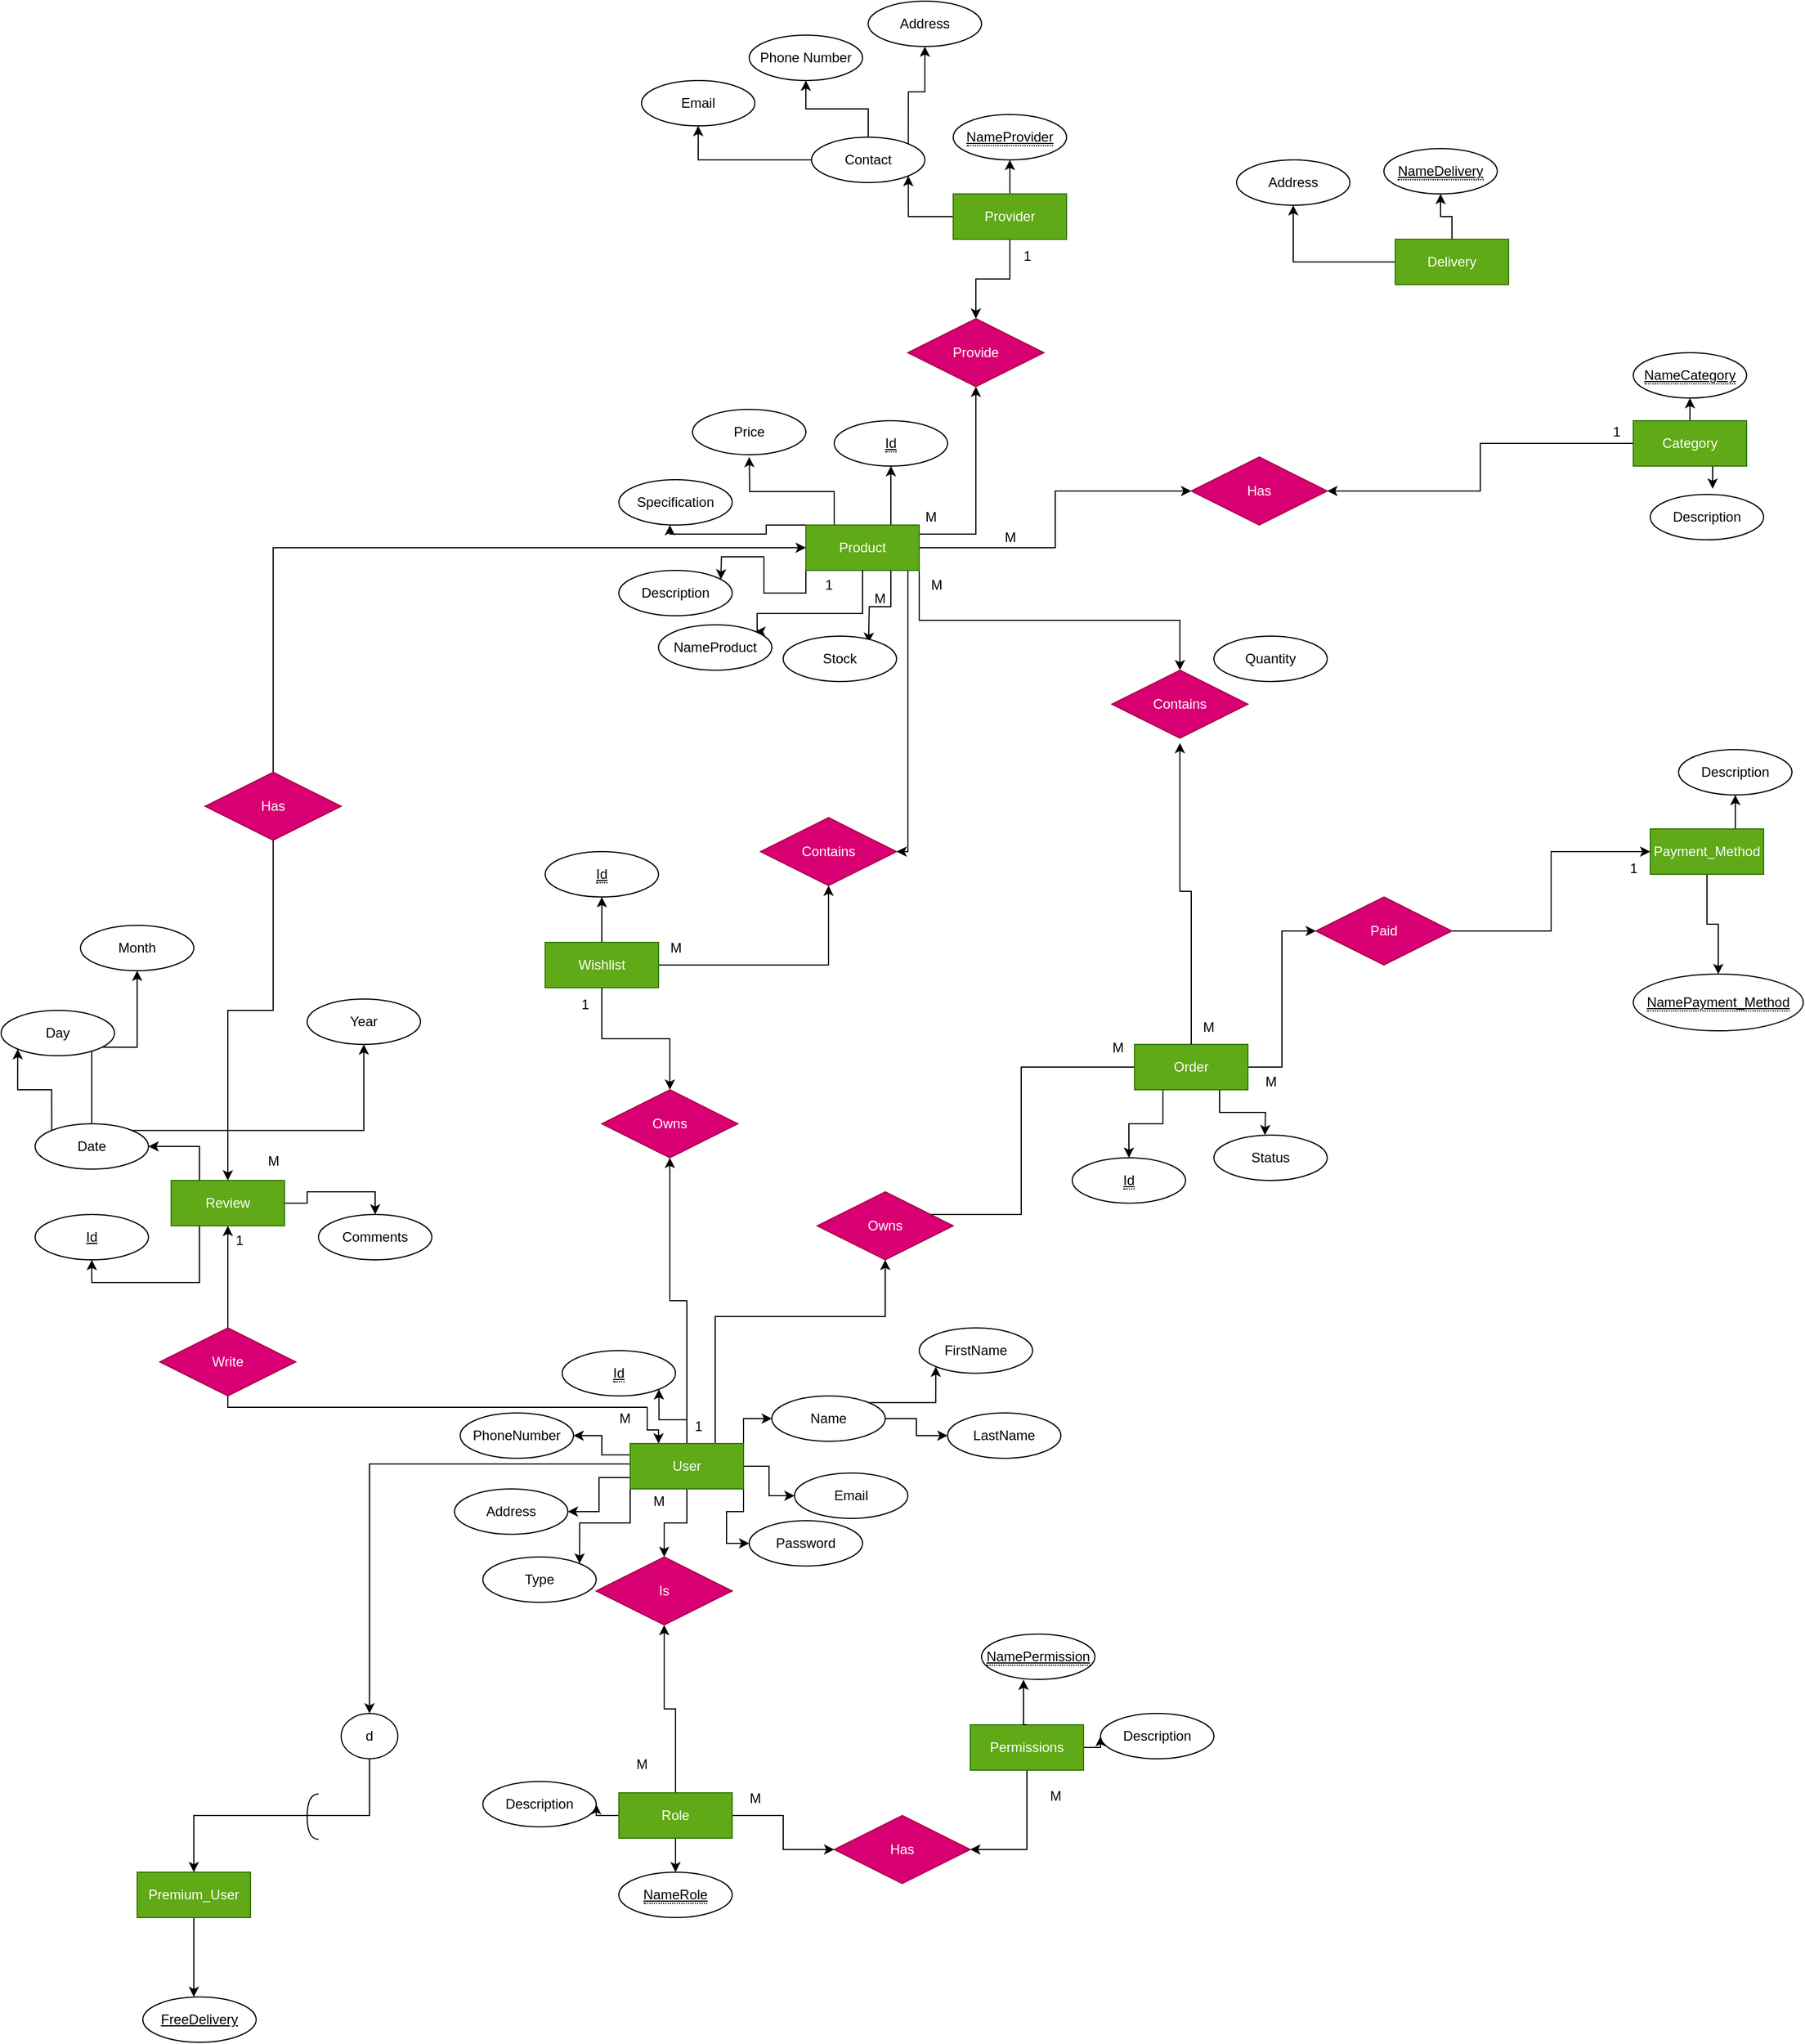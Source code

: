 <mxfile version="24.7.17" pages="3">
  <diagram name="ERE" id="dL-1l5X2IeQxFBW_eDm6">
    <mxGraphModel dx="3033" dy="2359" grid="1" gridSize="10" guides="1" tooltips="1" connect="1" arrows="1" fold="1" page="1" pageScale="1" pageWidth="850" pageHeight="1100" math="0" shadow="0">
      <root>
        <mxCell id="0" />
        <mxCell id="1" parent="0" />
        <mxCell id="ull9HzAyHIJgzkLYzQm1-15" style="edgeStyle=orthogonalEdgeStyle;rounded=0;orthogonalLoop=1;jettySize=auto;html=1;entryX=0;entryY=0.5;entryDx=0;entryDy=0;" parent="1" source="ull9HzAyHIJgzkLYzQm1-1" target="ull9HzAyHIJgzkLYzQm1-19" edge="1">
          <mxGeometry relative="1" as="geometry">
            <mxPoint x="400" y="220" as="targetPoint" />
          </mxGeometry>
        </mxCell>
        <mxCell id="ull9HzAyHIJgzkLYzQm1-40" style="edgeStyle=orthogonalEdgeStyle;rounded=0;orthogonalLoop=1;jettySize=auto;html=1;" parent="1" source="ull9HzAyHIJgzkLYzQm1-1" target="ull9HzAyHIJgzkLYzQm1-39" edge="1">
          <mxGeometry relative="1" as="geometry">
            <Array as="points">
              <mxPoint x="-40" y="550" />
            </Array>
          </mxGeometry>
        </mxCell>
        <mxCell id="ull9HzAyHIJgzkLYzQm1-55" style="edgeStyle=orthogonalEdgeStyle;rounded=0;orthogonalLoop=1;jettySize=auto;html=1;entryX=0.5;entryY=1;entryDx=0;entryDy=0;" parent="1" source="ull9HzAyHIJgzkLYzQm1-1" target="ull9HzAyHIJgzkLYzQm1-51" edge="1">
          <mxGeometry relative="1" as="geometry">
            <Array as="points">
              <mxPoint x="20" y="270" />
            </Array>
          </mxGeometry>
        </mxCell>
        <mxCell id="0hcwXrXPRBBqSIKEgzHv-16" style="edgeStyle=orthogonalEdgeStyle;rounded=0;orthogonalLoop=1;jettySize=auto;html=1;exitX=1;exitY=1;exitDx=0;exitDy=0;entryX=0.5;entryY=0;entryDx=0;entryDy=0;" parent="1" source="ull9HzAyHIJgzkLYzQm1-1" target="axK4vdtNVK-wGNHNiOYw-4" edge="1">
          <mxGeometry relative="1" as="geometry">
            <mxPoint x="205" y="318" as="targetPoint" />
          </mxGeometry>
        </mxCell>
        <mxCell id="0hcwXrXPRBBqSIKEgzHv-55" style="edgeStyle=orthogonalEdgeStyle;rounded=0;orthogonalLoop=1;jettySize=auto;html=1;exitX=0.75;exitY=1;exitDx=0;exitDy=0;entryX=1;entryY=0;entryDx=0;entryDy=0;" parent="1" source="ull9HzAyHIJgzkLYzQm1-1" edge="1">
          <mxGeometry relative="1" as="geometry">
            <mxPoint x="-74.645" y="365.858" as="targetPoint" />
          </mxGeometry>
        </mxCell>
        <mxCell id="0hcwXrXPRBBqSIKEgzHv-58" style="edgeStyle=orthogonalEdgeStyle;rounded=0;orthogonalLoop=1;jettySize=auto;html=1;exitX=0;exitY=1;exitDx=0;exitDy=0;entryX=1;entryY=0.5;entryDx=0;entryDy=0;" parent="1" source="ull9HzAyHIJgzkLYzQm1-1" edge="1">
          <mxGeometry relative="1" as="geometry">
            <mxPoint x="-205.0" y="310" as="targetPoint" />
          </mxGeometry>
        </mxCell>
        <mxCell id="0hcwXrXPRBBqSIKEgzHv-59" style="edgeStyle=orthogonalEdgeStyle;rounded=0;orthogonalLoop=1;jettySize=auto;html=1;exitX=0;exitY=0;exitDx=0;exitDy=0;entryX=0.5;entryY=1;entryDx=0;entryDy=0;" parent="1" source="ull9HzAyHIJgzkLYzQm1-1" edge="1">
          <mxGeometry relative="1" as="geometry">
            <mxPoint x="-250" y="262" as="targetPoint" />
            <Array as="points">
              <mxPoint x="-165" y="262" />
              <mxPoint x="-165" y="270" />
              <mxPoint x="-250" y="270" />
            </Array>
          </mxGeometry>
        </mxCell>
        <mxCell id="0hcwXrXPRBBqSIKEgzHv-60" style="edgeStyle=orthogonalEdgeStyle;rounded=0;orthogonalLoop=1;jettySize=auto;html=1;exitX=0.25;exitY=0;exitDx=0;exitDy=0;entryX=0.5;entryY=1;entryDx=0;entryDy=0;" parent="1" source="ull9HzAyHIJgzkLYzQm1-1" edge="1">
          <mxGeometry relative="1" as="geometry">
            <mxPoint x="-180" y="202" as="targetPoint" />
          </mxGeometry>
        </mxCell>
        <mxCell id="0hcwXrXPRBBqSIKEgzHv-61" style="edgeStyle=orthogonalEdgeStyle;rounded=0;orthogonalLoop=1;jettySize=auto;html=1;exitX=0.75;exitY=0;exitDx=0;exitDy=0;entryX=0.5;entryY=1;entryDx=0;entryDy=0;" parent="1" source="ull9HzAyHIJgzkLYzQm1-1" target="ull9HzAyHIJgzkLYzQm1-46" edge="1">
          <mxGeometry relative="1" as="geometry" />
        </mxCell>
        <mxCell id="ull9HzAyHIJgzkLYzQm1-1" value="Product" style="whiteSpace=wrap;html=1;align=center;fillColor=#60a917;fontColor=#ffffff;strokeColor=#2D7600;" parent="1" vertex="1">
          <mxGeometry x="-130" y="262" width="100" height="40" as="geometry" />
        </mxCell>
        <mxCell id="0hcwXrXPRBBqSIKEgzHv-65" style="edgeStyle=orthogonalEdgeStyle;rounded=0;orthogonalLoop=1;jettySize=auto;html=1;exitX=0.5;exitY=1;exitDx=0;exitDy=0;entryX=0.5;entryY=0;entryDx=0;entryDy=0;" parent="1" source="ull9HzAyHIJgzkLYzQm1-2" target="ull9HzAyHIJgzkLYzQm1-11" edge="1">
          <mxGeometry relative="1" as="geometry" />
        </mxCell>
        <mxCell id="jnML6BQG6fCbPVZSGI-S-88" style="edgeStyle=orthogonalEdgeStyle;rounded=0;orthogonalLoop=1;jettySize=auto;html=1;exitX=0.5;exitY=0;exitDx=0;exitDy=0;entryX=0.5;entryY=1;entryDx=0;entryDy=0;" edge="1" parent="1" source="ull9HzAyHIJgzkLYzQm1-2" target="jnML6BQG6fCbPVZSGI-S-3">
          <mxGeometry relative="1" as="geometry" />
        </mxCell>
        <mxCell id="ull9HzAyHIJgzkLYzQm1-2" value="Payment_Method" style="whiteSpace=wrap;html=1;align=center;fillColor=#60a917;fontColor=#ffffff;strokeColor=#2D7600;" parent="1" vertex="1">
          <mxGeometry x="615" y="530" width="100" height="40" as="geometry" />
        </mxCell>
        <mxCell id="ull9HzAyHIJgzkLYzQm1-14" style="edgeStyle=orthogonalEdgeStyle;rounded=0;orthogonalLoop=1;jettySize=auto;html=1;entryX=1;entryY=0.5;entryDx=0;entryDy=0;" parent="1" source="ull9HzAyHIJgzkLYzQm1-9" target="ull9HzAyHIJgzkLYzQm1-19" edge="1">
          <mxGeometry relative="1" as="geometry">
            <mxPoint x="520.0" y="220" as="targetPoint" />
          </mxGeometry>
        </mxCell>
        <mxCell id="0hcwXrXPRBBqSIKEgzHv-64" style="edgeStyle=orthogonalEdgeStyle;rounded=0;orthogonalLoop=1;jettySize=auto;html=1;exitX=0.5;exitY=0;exitDx=0;exitDy=0;entryX=0.5;entryY=1;entryDx=0;entryDy=0;" parent="1" source="ull9HzAyHIJgzkLYzQm1-9" target="ull9HzAyHIJgzkLYzQm1-12" edge="1">
          <mxGeometry relative="1" as="geometry" />
        </mxCell>
        <mxCell id="jnML6BQG6fCbPVZSGI-S-87" style="edgeStyle=orthogonalEdgeStyle;rounded=0;orthogonalLoop=1;jettySize=auto;html=1;exitX=0.5;exitY=1;exitDx=0;exitDy=0;" edge="1" parent="1" source="ull9HzAyHIJgzkLYzQm1-9">
          <mxGeometry relative="1" as="geometry">
            <mxPoint x="670" y="230" as="targetPoint" />
          </mxGeometry>
        </mxCell>
        <mxCell id="ull9HzAyHIJgzkLYzQm1-9" value="Category" style="whiteSpace=wrap;html=1;align=center;fillColor=#60a917;fontColor=#ffffff;strokeColor=#2D7600;" parent="1" vertex="1">
          <mxGeometry x="600" y="170" width="100" height="40" as="geometry" />
        </mxCell>
        <mxCell id="ull9HzAyHIJgzkLYzQm1-11" value="&lt;span style=&quot;border-bottom: 1px dotted&quot;&gt;&lt;u&gt;NamePayment_Method&lt;/u&gt;&lt;/span&gt;" style="ellipse;whiteSpace=wrap;html=1;align=center;" parent="1" vertex="1">
          <mxGeometry x="600" y="658" width="150" height="50" as="geometry" />
        </mxCell>
        <mxCell id="ull9HzAyHIJgzkLYzQm1-12" value="&lt;span style=&quot;border-bottom: 1px dotted&quot;&gt;&lt;u&gt;NameCategory&lt;/u&gt;&lt;/span&gt;" style="ellipse;whiteSpace=wrap;html=1;align=center;" parent="1" vertex="1">
          <mxGeometry x="600" y="110" width="100" height="40" as="geometry" />
        </mxCell>
        <mxCell id="ull9HzAyHIJgzkLYzQm1-16" value="1" style="text;html=1;align=center;verticalAlign=middle;resizable=0;points=[];autosize=1;strokeColor=none;fillColor=none;" parent="1" vertex="1">
          <mxGeometry x="570" y="165" width="30" height="30" as="geometry" />
        </mxCell>
        <mxCell id="ull9HzAyHIJgzkLYzQm1-17" value="M" style="text;html=1;align=center;verticalAlign=middle;resizable=0;points=[];autosize=1;strokeColor=none;fillColor=none;" parent="1" vertex="1">
          <mxGeometry x="-35" y="240" width="30" height="30" as="geometry" />
        </mxCell>
        <mxCell id="ull9HzAyHIJgzkLYzQm1-19" value="Has" style="shape=rhombus;perimeter=rhombusPerimeter;whiteSpace=wrap;html=1;align=center;fillColor=#d80073;fontColor=#ffffff;strokeColor=#A50040;" parent="1" vertex="1">
          <mxGeometry x="210" y="202" width="120" height="60" as="geometry" />
        </mxCell>
        <mxCell id="ull9HzAyHIJgzkLYzQm1-27" style="edgeStyle=orthogonalEdgeStyle;rounded=0;orthogonalLoop=1;jettySize=auto;html=1;entryX=0;entryY=0.5;entryDx=0;entryDy=0;" parent="1" source="ull9HzAyHIJgzkLYzQm1-25" target="ull9HzAyHIJgzkLYzQm1-26" edge="1">
          <mxGeometry relative="1" as="geometry" />
        </mxCell>
        <mxCell id="ull9HzAyHIJgzkLYzQm1-77" style="edgeStyle=orthogonalEdgeStyle;rounded=0;orthogonalLoop=1;jettySize=auto;html=1;entryX=0.5;entryY=0;entryDx=0;entryDy=0;" parent="1" source="ull9HzAyHIJgzkLYzQm1-25" target="ull9HzAyHIJgzkLYzQm1-74" edge="1">
          <mxGeometry relative="1" as="geometry">
            <Array as="points">
              <mxPoint x="60" y="740" />
              <mxPoint x="60" y="870" />
              <mxPoint x="-60" y="870" />
            </Array>
          </mxGeometry>
        </mxCell>
        <mxCell id="0hcwXrXPRBBqSIKEgzHv-68" style="edgeStyle=orthogonalEdgeStyle;rounded=0;orthogonalLoop=1;jettySize=auto;html=1;exitX=0.75;exitY=1;exitDx=0;exitDy=0;entryX=0.5;entryY=0;entryDx=0;entryDy=0;" parent="1" source="ull9HzAyHIJgzkLYzQm1-25" edge="1">
          <mxGeometry relative="1" as="geometry">
            <mxPoint x="275.0" y="800" as="targetPoint" />
          </mxGeometry>
        </mxCell>
        <mxCell id="0hcwXrXPRBBqSIKEgzHv-69" style="edgeStyle=orthogonalEdgeStyle;rounded=0;orthogonalLoop=1;jettySize=auto;html=1;exitX=0.25;exitY=1;exitDx=0;exitDy=0;entryX=0.5;entryY=0;entryDx=0;entryDy=0;" parent="1" source="ull9HzAyHIJgzkLYzQm1-25" target="ull9HzAyHIJgzkLYzQm1-44" edge="1">
          <mxGeometry relative="1" as="geometry" />
        </mxCell>
        <mxCell id="ull9HzAyHIJgzkLYzQm1-25" value="Order" style="whiteSpace=wrap;html=1;align=center;fillColor=#60a917;fontColor=#ffffff;strokeColor=#2D7600;" parent="1" vertex="1">
          <mxGeometry x="160" y="720" width="100" height="40" as="geometry" />
        </mxCell>
        <mxCell id="ull9HzAyHIJgzkLYzQm1-28" style="edgeStyle=orthogonalEdgeStyle;rounded=0;orthogonalLoop=1;jettySize=auto;html=1;entryX=0;entryY=0.5;entryDx=0;entryDy=0;" parent="1" source="ull9HzAyHIJgzkLYzQm1-26" target="ull9HzAyHIJgzkLYzQm1-2" edge="1">
          <mxGeometry relative="1" as="geometry" />
        </mxCell>
        <mxCell id="ull9HzAyHIJgzkLYzQm1-26" value="Paid" style="shape=rhombus;perimeter=rhombusPerimeter;whiteSpace=wrap;html=1;align=center;fillColor=#d80073;fontColor=#ffffff;strokeColor=#A50040;" parent="1" vertex="1">
          <mxGeometry x="320" y="590" width="120" height="60" as="geometry" />
        </mxCell>
        <mxCell id="ull9HzAyHIJgzkLYzQm1-29" value="M" style="text;html=1;align=center;verticalAlign=middle;resizable=0;points=[];autosize=1;strokeColor=none;fillColor=none;" parent="1" vertex="1">
          <mxGeometry x="265" y="738" width="30" height="30" as="geometry" />
        </mxCell>
        <mxCell id="ull9HzAyHIJgzkLYzQm1-30" value="1" style="text;html=1;align=center;verticalAlign=middle;resizable=0;points=[];autosize=1;strokeColor=none;fillColor=none;" parent="1" vertex="1">
          <mxGeometry x="585" y="550" width="30" height="30" as="geometry" />
        </mxCell>
        <mxCell id="ull9HzAyHIJgzkLYzQm1-34" value="M" style="text;html=1;align=center;verticalAlign=middle;resizable=0;points=[];autosize=1;strokeColor=none;fillColor=none;" parent="1" vertex="1">
          <mxGeometry x="130" y="708" width="30" height="30" as="geometry" />
        </mxCell>
        <mxCell id="ull9HzAyHIJgzkLYzQm1-41" style="edgeStyle=orthogonalEdgeStyle;rounded=0;orthogonalLoop=1;jettySize=auto;html=1;" parent="1" source="ull9HzAyHIJgzkLYzQm1-37" target="ull9HzAyHIJgzkLYzQm1-39" edge="1">
          <mxGeometry relative="1" as="geometry" />
        </mxCell>
        <mxCell id="ull9HzAyHIJgzkLYzQm1-76" value="" style="edgeStyle=orthogonalEdgeStyle;rounded=0;orthogonalLoop=1;jettySize=auto;html=1;" parent="1" source="ull9HzAyHIJgzkLYzQm1-37" target="ull9HzAyHIJgzkLYzQm1-73" edge="1">
          <mxGeometry relative="1" as="geometry" />
        </mxCell>
        <mxCell id="0hcwXrXPRBBqSIKEgzHv-53" style="edgeStyle=orthogonalEdgeStyle;rounded=0;orthogonalLoop=1;jettySize=auto;html=1;exitX=0.5;exitY=0;exitDx=0;exitDy=0;entryX=0.5;entryY=1;entryDx=0;entryDy=0;" parent="1" source="ull9HzAyHIJgzkLYzQm1-37" target="ull9HzAyHIJgzkLYzQm1-47" edge="1">
          <mxGeometry relative="1" as="geometry" />
        </mxCell>
        <mxCell id="ull9HzAyHIJgzkLYzQm1-37" value="Wishlist" style="whiteSpace=wrap;html=1;align=center;fillColor=#60a917;fontColor=#ffffff;strokeColor=#2D7600;" parent="1" vertex="1">
          <mxGeometry x="-360" y="630" width="100" height="40" as="geometry" />
        </mxCell>
        <mxCell id="ull9HzAyHIJgzkLYzQm1-39" value="Contains" style="shape=rhombus;perimeter=rhombusPerimeter;whiteSpace=wrap;html=1;align=center;fillColor=#d80073;fontColor=#ffffff;strokeColor=#A50040;" parent="1" vertex="1">
          <mxGeometry x="-170" y="520" width="120" height="60" as="geometry" />
        </mxCell>
        <mxCell id="ull9HzAyHIJgzkLYzQm1-42" value="M" style="text;html=1;align=center;verticalAlign=middle;resizable=0;points=[];autosize=1;strokeColor=none;fillColor=none;" parent="1" vertex="1">
          <mxGeometry x="-260" y="620" width="30" height="30" as="geometry" />
        </mxCell>
        <mxCell id="ull9HzAyHIJgzkLYzQm1-44" value="&lt;span style=&quot;border-bottom: 1px dotted&quot;&gt;&lt;u&gt;Id&lt;/u&gt;&lt;/span&gt;" style="ellipse;whiteSpace=wrap;html=1;align=center;" parent="1" vertex="1">
          <mxGeometry x="105" y="820" width="100" height="40" as="geometry" />
        </mxCell>
        <mxCell id="ull9HzAyHIJgzkLYzQm1-46" value="&lt;span style=&quot;border-bottom: 1px dotted&quot;&gt;&lt;u&gt;Id&lt;/u&gt;&lt;/span&gt;" style="ellipse;whiteSpace=wrap;html=1;align=center;" parent="1" vertex="1">
          <mxGeometry x="-105" y="170" width="100" height="40" as="geometry" />
        </mxCell>
        <mxCell id="ull9HzAyHIJgzkLYzQm1-47" value="&lt;span style=&quot;border-bottom: 1px dotted&quot;&gt;&lt;u&gt;Id&lt;/u&gt;&lt;/span&gt;" style="ellipse;whiteSpace=wrap;html=1;align=center;" parent="1" vertex="1">
          <mxGeometry x="-360" y="550" width="100" height="40" as="geometry" />
        </mxCell>
        <mxCell id="ull9HzAyHIJgzkLYzQm1-53" value="" style="edgeStyle=orthogonalEdgeStyle;rounded=0;orthogonalLoop=1;jettySize=auto;html=1;" parent="1" source="ull9HzAyHIJgzkLYzQm1-49" target="ull9HzAyHIJgzkLYzQm1-51" edge="1">
          <mxGeometry relative="1" as="geometry" />
        </mxCell>
        <mxCell id="0hcwXrXPRBBqSIKEgzHv-62" style="edgeStyle=orthogonalEdgeStyle;rounded=0;orthogonalLoop=1;jettySize=auto;html=1;exitX=0.5;exitY=0;exitDx=0;exitDy=0;entryX=0.5;entryY=1;entryDx=0;entryDy=0;" parent="1" source="ull9HzAyHIJgzkLYzQm1-49" target="ull9HzAyHIJgzkLYzQm1-50" edge="1">
          <mxGeometry relative="1" as="geometry" />
        </mxCell>
        <mxCell id="ybtp-_1XB-swlrSWfxwi-6" style="edgeStyle=orthogonalEdgeStyle;rounded=0;orthogonalLoop=1;jettySize=auto;html=1;exitX=0;exitY=0.5;exitDx=0;exitDy=0;entryX=1;entryY=1;entryDx=0;entryDy=0;" parent="1" source="ull9HzAyHIJgzkLYzQm1-49" target="ybtp-_1XB-swlrSWfxwi-3" edge="1">
          <mxGeometry relative="1" as="geometry" />
        </mxCell>
        <mxCell id="ull9HzAyHIJgzkLYzQm1-49" value="Provider" style="whiteSpace=wrap;html=1;align=center;fillColor=#60a917;fontColor=#ffffff;strokeColor=#2D7600;" parent="1" vertex="1">
          <mxGeometry y="-30" width="100" height="40" as="geometry" />
        </mxCell>
        <mxCell id="ull9HzAyHIJgzkLYzQm1-50" value="&lt;span style=&quot;border-bottom: 1px dotted&quot;&gt;&lt;u&gt;NameProvider&lt;/u&gt;&lt;/span&gt;" style="ellipse;whiteSpace=wrap;html=1;align=center;" parent="1" vertex="1">
          <mxGeometry y="-100" width="100" height="40" as="geometry" />
        </mxCell>
        <mxCell id="ull9HzAyHIJgzkLYzQm1-51" value="Provide" style="shape=rhombus;perimeter=rhombusPerimeter;whiteSpace=wrap;html=1;align=center;fillColor=#d80073;fontColor=#ffffff;strokeColor=#A50040;" parent="1" vertex="1">
          <mxGeometry x="-40" y="80" width="120" height="60" as="geometry" />
        </mxCell>
        <mxCell id="ull9HzAyHIJgzkLYzQm1-56" value="1" style="text;html=1;align=center;verticalAlign=middle;resizable=0;points=[];autosize=1;strokeColor=none;fillColor=none;" parent="1" vertex="1">
          <mxGeometry x="50" y="10" width="30" height="30" as="geometry" />
        </mxCell>
        <mxCell id="0hcwXrXPRBBqSIKEgzHv-63" style="edgeStyle=orthogonalEdgeStyle;rounded=0;orthogonalLoop=1;jettySize=auto;html=1;exitX=0.5;exitY=0;exitDx=0;exitDy=0;entryX=0.5;entryY=1;entryDx=0;entryDy=0;" parent="1" source="ull9HzAyHIJgzkLYzQm1-57" target="ull9HzAyHIJgzkLYzQm1-58" edge="1">
          <mxGeometry relative="1" as="geometry" />
        </mxCell>
        <mxCell id="H2QLOmbLs7iiDDTRPEXR-4" style="edgeStyle=orthogonalEdgeStyle;rounded=0;orthogonalLoop=1;jettySize=auto;html=1;exitX=0;exitY=0.5;exitDx=0;exitDy=0;entryX=0.5;entryY=1;entryDx=0;entryDy=0;" parent="1" source="ull9HzAyHIJgzkLYzQm1-57" target="H2QLOmbLs7iiDDTRPEXR-3" edge="1">
          <mxGeometry relative="1" as="geometry" />
        </mxCell>
        <mxCell id="ull9HzAyHIJgzkLYzQm1-57" value="Delivery" style="whiteSpace=wrap;html=1;align=center;fillColor=#60a917;fontColor=#ffffff;strokeColor=#2D7600;" parent="1" vertex="1">
          <mxGeometry x="390" y="10" width="100" height="40" as="geometry" />
        </mxCell>
        <mxCell id="ull9HzAyHIJgzkLYzQm1-58" value="&lt;span style=&quot;border-bottom: 1px dotted&quot;&gt;&lt;u&gt;NameDelivery&lt;/u&gt;&lt;/span&gt;" style="ellipse;whiteSpace=wrap;html=1;align=center;" parent="1" vertex="1">
          <mxGeometry x="380" y="-70" width="100" height="40" as="geometry" />
        </mxCell>
        <mxCell id="ull9HzAyHIJgzkLYzQm1-70" value="" style="edgeStyle=orthogonalEdgeStyle;rounded=0;orthogonalLoop=1;jettySize=auto;html=1;" parent="1" source="ull9HzAyHIJgzkLYzQm1-59" target="ull9HzAyHIJgzkLYzQm1-69" edge="1">
          <mxGeometry relative="1" as="geometry" />
        </mxCell>
        <mxCell id="ull9HzAyHIJgzkLYzQm1-75" style="edgeStyle=orthogonalEdgeStyle;rounded=0;orthogonalLoop=1;jettySize=auto;html=1;entryX=0.5;entryY=1;entryDx=0;entryDy=0;" parent="1" source="ull9HzAyHIJgzkLYzQm1-59" target="ull9HzAyHIJgzkLYzQm1-73" edge="1">
          <mxGeometry relative="1" as="geometry" />
        </mxCell>
        <mxCell id="ull9HzAyHIJgzkLYzQm1-78" style="edgeStyle=orthogonalEdgeStyle;rounded=0;orthogonalLoop=1;jettySize=auto;html=1;entryX=0.5;entryY=1;entryDx=0;entryDy=0;" parent="1" source="ull9HzAyHIJgzkLYzQm1-59" target="ull9HzAyHIJgzkLYzQm1-74" edge="1">
          <mxGeometry relative="1" as="geometry">
            <Array as="points">
              <mxPoint x="-210" y="960" />
              <mxPoint x="-60" y="960" />
            </Array>
          </mxGeometry>
        </mxCell>
        <mxCell id="0hcwXrXPRBBqSIKEgzHv-3" style="edgeStyle=orthogonalEdgeStyle;rounded=0;orthogonalLoop=1;jettySize=auto;html=1;exitX=0;exitY=0.5;exitDx=0;exitDy=0;entryX=0.5;entryY=0;entryDx=0;entryDy=0;" parent="1" source="ull9HzAyHIJgzkLYzQm1-59" target="0hcwXrXPRBBqSIKEgzHv-2" edge="1">
          <mxGeometry relative="1" as="geometry">
            <Array as="points">
              <mxPoint x="-285" y="1090" />
              <mxPoint x="-515" y="1090" />
            </Array>
          </mxGeometry>
        </mxCell>
        <mxCell id="0hcwXrXPRBBqSIKEgzHv-40" style="edgeStyle=orthogonalEdgeStyle;rounded=0;orthogonalLoop=1;jettySize=auto;html=1;exitX=1;exitY=0;exitDx=0;exitDy=0;entryX=0;entryY=0.5;entryDx=0;entryDy=0;" parent="1" source="ull9HzAyHIJgzkLYzQm1-59" target="0hcwXrXPRBBqSIKEgzHv-35" edge="1">
          <mxGeometry relative="1" as="geometry">
            <Array as="points">
              <mxPoint x="-185" y="1050" />
            </Array>
          </mxGeometry>
        </mxCell>
        <mxCell id="0hcwXrXPRBBqSIKEgzHv-41" style="edgeStyle=orthogonalEdgeStyle;rounded=0;orthogonalLoop=1;jettySize=auto;html=1;exitX=1;exitY=0.5;exitDx=0;exitDy=0;entryX=0;entryY=0.5;entryDx=0;entryDy=0;" parent="1" source="ull9HzAyHIJgzkLYzQm1-59" target="ull9HzAyHIJgzkLYzQm1-64" edge="1">
          <mxGeometry relative="1" as="geometry" />
        </mxCell>
        <mxCell id="0hcwXrXPRBBqSIKEgzHv-42" style="edgeStyle=orthogonalEdgeStyle;rounded=0;orthogonalLoop=1;jettySize=auto;html=1;exitX=1;exitY=1;exitDx=0;exitDy=0;entryX=0;entryY=0.5;entryDx=0;entryDy=0;" parent="1" source="ull9HzAyHIJgzkLYzQm1-59" target="ull9HzAyHIJgzkLYzQm1-65" edge="1">
          <mxGeometry relative="1" as="geometry" />
        </mxCell>
        <mxCell id="0hcwXrXPRBBqSIKEgzHv-43" style="edgeStyle=orthogonalEdgeStyle;rounded=0;orthogonalLoop=1;jettySize=auto;html=1;exitX=0;exitY=0.25;exitDx=0;exitDy=0;entryX=1;entryY=0.5;entryDx=0;entryDy=0;" parent="1" source="ull9HzAyHIJgzkLYzQm1-59" target="ull9HzAyHIJgzkLYzQm1-66" edge="1">
          <mxGeometry relative="1" as="geometry" />
        </mxCell>
        <mxCell id="0hcwXrXPRBBqSIKEgzHv-44" style="edgeStyle=orthogonalEdgeStyle;rounded=0;orthogonalLoop=1;jettySize=auto;html=1;exitX=0;exitY=0.75;exitDx=0;exitDy=0;" parent="1" source="ull9HzAyHIJgzkLYzQm1-59" target="ull9HzAyHIJgzkLYzQm1-67" edge="1">
          <mxGeometry relative="1" as="geometry" />
        </mxCell>
        <mxCell id="0hcwXrXPRBBqSIKEgzHv-45" style="edgeStyle=orthogonalEdgeStyle;rounded=0;orthogonalLoop=1;jettySize=auto;html=1;exitX=0.5;exitY=0;exitDx=0;exitDy=0;entryX=1;entryY=1;entryDx=0;entryDy=0;" parent="1" source="ull9HzAyHIJgzkLYzQm1-59" target="ull9HzAyHIJgzkLYzQm1-61" edge="1">
          <mxGeometry relative="1" as="geometry" />
        </mxCell>
        <mxCell id="jnML6BQG6fCbPVZSGI-S-90" style="edgeStyle=orthogonalEdgeStyle;rounded=0;orthogonalLoop=1;jettySize=auto;html=1;exitX=0;exitY=1;exitDx=0;exitDy=0;entryX=1;entryY=0;entryDx=0;entryDy=0;" edge="1" parent="1" source="ull9HzAyHIJgzkLYzQm1-59" target="jnML6BQG6fCbPVZSGI-S-89">
          <mxGeometry relative="1" as="geometry" />
        </mxCell>
        <mxCell id="ull9HzAyHIJgzkLYzQm1-59" value="User" style="whiteSpace=wrap;html=1;align=center;fillColor=#60a917;fontColor=#ffffff;strokeColor=#2D7600;" parent="1" vertex="1">
          <mxGeometry x="-285" y="1072" width="100" height="40" as="geometry" />
        </mxCell>
        <mxCell id="ull9HzAyHIJgzkLYzQm1-71" value="" style="edgeStyle=orthogonalEdgeStyle;rounded=0;orthogonalLoop=1;jettySize=auto;html=1;" parent="1" source="ull9HzAyHIJgzkLYzQm1-60" target="ull9HzAyHIJgzkLYzQm1-69" edge="1">
          <mxGeometry relative="1" as="geometry" />
        </mxCell>
        <mxCell id="ull9HzAyHIJgzkLYzQm1-92" style="edgeStyle=orthogonalEdgeStyle;rounded=0;orthogonalLoop=1;jettySize=auto;html=1;entryX=0;entryY=0.5;entryDx=0;entryDy=0;" parent="1" source="ull9HzAyHIJgzkLYzQm1-60" target="ull9HzAyHIJgzkLYzQm1-90" edge="1">
          <mxGeometry relative="1" as="geometry" />
        </mxCell>
        <mxCell id="0hcwXrXPRBBqSIKEgzHv-47" style="edgeStyle=orthogonalEdgeStyle;rounded=0;orthogonalLoop=1;jettySize=auto;html=1;exitX=0.5;exitY=1;exitDx=0;exitDy=0;entryX=0.5;entryY=0;entryDx=0;entryDy=0;" parent="1" source="ull9HzAyHIJgzkLYzQm1-60" target="ull9HzAyHIJgzkLYzQm1-68" edge="1">
          <mxGeometry relative="1" as="geometry" />
        </mxCell>
        <mxCell id="jnML6BQG6fCbPVZSGI-S-93" style="edgeStyle=orthogonalEdgeStyle;rounded=0;orthogonalLoop=1;jettySize=auto;html=1;exitX=0;exitY=0.5;exitDx=0;exitDy=0;entryX=1;entryY=0.5;entryDx=0;entryDy=0;" edge="1" parent="1" source="ull9HzAyHIJgzkLYzQm1-60" target="jnML6BQG6fCbPVZSGI-S-92">
          <mxGeometry relative="1" as="geometry" />
        </mxCell>
        <mxCell id="ull9HzAyHIJgzkLYzQm1-60" value="Role" style="whiteSpace=wrap;html=1;align=center;fillColor=#60a917;fontColor=#ffffff;strokeColor=#2D7600;" parent="1" vertex="1">
          <mxGeometry x="-295" y="1380" width="100" height="40" as="geometry" />
        </mxCell>
        <mxCell id="ull9HzAyHIJgzkLYzQm1-61" value="&lt;span style=&quot;border-bottom: 1px dotted&quot;&gt;&lt;u&gt;Id&lt;/u&gt;&lt;/span&gt;" style="ellipse;whiteSpace=wrap;html=1;align=center;" parent="1" vertex="1">
          <mxGeometry x="-345" y="990" width="100" height="40" as="geometry" />
        </mxCell>
        <mxCell id="ull9HzAyHIJgzkLYzQm1-64" value="Email" style="ellipse;whiteSpace=wrap;html=1;align=center;" parent="1" vertex="1">
          <mxGeometry x="-140" y="1098" width="100" height="40" as="geometry" />
        </mxCell>
        <mxCell id="ull9HzAyHIJgzkLYzQm1-65" value="Password" style="ellipse;whiteSpace=wrap;html=1;align=center;" parent="1" vertex="1">
          <mxGeometry x="-180" y="1140" width="100" height="40" as="geometry" />
        </mxCell>
        <mxCell id="ull9HzAyHIJgzkLYzQm1-66" value="PhoneNumber" style="ellipse;whiteSpace=wrap;html=1;align=center;" parent="1" vertex="1">
          <mxGeometry x="-435" y="1045" width="100" height="40" as="geometry" />
        </mxCell>
        <mxCell id="ull9HzAyHIJgzkLYzQm1-67" value="Address" style="ellipse;whiteSpace=wrap;html=1;align=center;" parent="1" vertex="1">
          <mxGeometry x="-440" y="1112" width="100" height="40" as="geometry" />
        </mxCell>
        <mxCell id="ull9HzAyHIJgzkLYzQm1-68" value="&lt;span style=&quot;border-bottom: 1px dotted&quot;&gt;&lt;u&gt;NameRole&lt;/u&gt;&lt;/span&gt;" style="ellipse;whiteSpace=wrap;html=1;align=center;" parent="1" vertex="1">
          <mxGeometry x="-295" y="1450" width="100" height="40" as="geometry" />
        </mxCell>
        <mxCell id="ull9HzAyHIJgzkLYzQm1-69" value="Is" style="shape=rhombus;perimeter=rhombusPerimeter;whiteSpace=wrap;html=1;align=center;fillColor=#d80073;fontColor=#ffffff;strokeColor=#A50040;" parent="1" vertex="1">
          <mxGeometry x="-315" y="1172" width="120" height="60" as="geometry" />
        </mxCell>
        <mxCell id="ull9HzAyHIJgzkLYzQm1-91" style="edgeStyle=orthogonalEdgeStyle;rounded=0;orthogonalLoop=1;jettySize=auto;html=1;entryX=1;entryY=0.5;entryDx=0;entryDy=0;" parent="1" source="ull9HzAyHIJgzkLYzQm1-72" target="ull9HzAyHIJgzkLYzQm1-90" edge="1">
          <mxGeometry relative="1" as="geometry" />
        </mxCell>
        <mxCell id="jnML6BQG6fCbPVZSGI-S-94" style="edgeStyle=orthogonalEdgeStyle;rounded=0;orthogonalLoop=1;jettySize=auto;html=1;exitX=1;exitY=0.5;exitDx=0;exitDy=0;entryX=0;entryY=0.5;entryDx=0;entryDy=0;" edge="1" parent="1" source="ull9HzAyHIJgzkLYzQm1-72" target="jnML6BQG6fCbPVZSGI-S-91">
          <mxGeometry relative="1" as="geometry" />
        </mxCell>
        <mxCell id="ull9HzAyHIJgzkLYzQm1-72" value="Permissions" style="whiteSpace=wrap;html=1;align=center;fillColor=#60a917;fontColor=#ffffff;strokeColor=#2D7600;" parent="1" vertex="1">
          <mxGeometry x="15" y="1320" width="100" height="40" as="geometry" />
        </mxCell>
        <mxCell id="ull9HzAyHIJgzkLYzQm1-73" value="Owns" style="shape=rhombus;perimeter=rhombusPerimeter;whiteSpace=wrap;html=1;align=center;fillColor=#d80073;fontColor=#ffffff;strokeColor=#A50040;" parent="1" vertex="1">
          <mxGeometry x="-310" y="760" width="120" height="60" as="geometry" />
        </mxCell>
        <mxCell id="ull9HzAyHIJgzkLYzQm1-74" value="Owns" style="shape=rhombus;perimeter=rhombusPerimeter;whiteSpace=wrap;html=1;align=center;fillColor=#d80073;fontColor=#ffffff;strokeColor=#A50040;" parent="1" vertex="1">
          <mxGeometry x="-120" y="850" width="120" height="60" as="geometry" />
        </mxCell>
        <mxCell id="ull9HzAyHIJgzkLYzQm1-80" value="1" style="text;html=1;align=center;verticalAlign=middle;resizable=0;points=[];autosize=1;strokeColor=none;fillColor=none;" parent="1" vertex="1">
          <mxGeometry x="-240" y="1042" width="30" height="30" as="geometry" />
        </mxCell>
        <mxCell id="ull9HzAyHIJgzkLYzQm1-81" value="1" style="text;html=1;align=center;verticalAlign=middle;resizable=0;points=[];autosize=1;strokeColor=none;fillColor=none;" parent="1" vertex="1">
          <mxGeometry x="-340" y="670" width="30" height="30" as="geometry" />
        </mxCell>
        <mxCell id="ull9HzAyHIJgzkLYzQm1-82" value="M" style="text;html=1;align=center;verticalAlign=middle;resizable=0;points=[];autosize=1;strokeColor=none;fillColor=none;" parent="1" vertex="1">
          <mxGeometry x="-80" y="312" width="30" height="30" as="geometry" />
        </mxCell>
        <mxCell id="ull9HzAyHIJgzkLYzQm1-87" value="M" style="text;html=1;align=center;verticalAlign=middle;resizable=0;points=[];autosize=1;strokeColor=none;fillColor=none;" parent="1" vertex="1">
          <mxGeometry x="35" y="258" width="30" height="30" as="geometry" />
        </mxCell>
        <mxCell id="ull9HzAyHIJgzkLYzQm1-89" value="&lt;span style=&quot;border-bottom: 1px dotted&quot;&gt;&lt;u&gt;NamePermission&lt;/u&gt;&lt;/span&gt;" style="ellipse;whiteSpace=wrap;html=1;align=center;" parent="1" vertex="1">
          <mxGeometry x="25" y="1240" width="100" height="40" as="geometry" />
        </mxCell>
        <mxCell id="ull9HzAyHIJgzkLYzQm1-90" value="Has" style="shape=rhombus;perimeter=rhombusPerimeter;whiteSpace=wrap;html=1;align=center;fillColor=#d80073;fontColor=#ffffff;strokeColor=#A50040;" parent="1" vertex="1">
          <mxGeometry x="-105" y="1400" width="120" height="60" as="geometry" />
        </mxCell>
        <mxCell id="ull9HzAyHIJgzkLYzQm1-93" value="M" style="text;html=1;align=center;verticalAlign=middle;resizable=0;points=[];autosize=1;strokeColor=none;fillColor=none;" parent="1" vertex="1">
          <mxGeometry x="-190" y="1370" width="30" height="30" as="geometry" />
        </mxCell>
        <mxCell id="ull9HzAyHIJgzkLYzQm1-94" value="M" style="text;html=1;align=center;verticalAlign=middle;resizable=0;points=[];autosize=1;strokeColor=none;fillColor=none;" parent="1" vertex="1">
          <mxGeometry x="75" y="1368" width="30" height="30" as="geometry" />
        </mxCell>
        <mxCell id="axK4vdtNVK-wGNHNiOYw-4" value="Contains" style="shape=rhombus;perimeter=rhombusPerimeter;whiteSpace=wrap;html=1;align=center;fillColor=#d80073;fontColor=#ffffff;strokeColor=#A50040;" parent="1" vertex="1">
          <mxGeometry x="140" y="390" width="120" height="60" as="geometry" />
        </mxCell>
        <mxCell id="axK4vdtNVK-wGNHNiOYw-5" style="edgeStyle=orthogonalEdgeStyle;rounded=0;orthogonalLoop=1;jettySize=auto;html=1;entryX=0.5;entryY=1.07;entryDx=0;entryDy=0;entryPerimeter=0;" parent="1" source="ull9HzAyHIJgzkLYzQm1-25" target="axK4vdtNVK-wGNHNiOYw-4" edge="1">
          <mxGeometry relative="1" as="geometry" />
        </mxCell>
        <mxCell id="axK4vdtNVK-wGNHNiOYw-9" value="Quantity" style="ellipse;whiteSpace=wrap;html=1;align=center;" parent="1" vertex="1">
          <mxGeometry x="230" y="360" width="100" height="40" as="geometry" />
        </mxCell>
        <mxCell id="axK4vdtNVK-wGNHNiOYw-11" value="M" style="text;html=1;align=center;verticalAlign=middle;resizable=0;points=[];autosize=1;strokeColor=none;fillColor=none;" parent="1" vertex="1">
          <mxGeometry x="-30" y="300" width="30" height="30" as="geometry" />
        </mxCell>
        <mxCell id="axK4vdtNVK-wGNHNiOYw-13" value="M" style="text;html=1;align=center;verticalAlign=middle;resizable=0;points=[];autosize=1;strokeColor=none;fillColor=none;" parent="1" vertex="1">
          <mxGeometry x="210" y="690" width="30" height="30" as="geometry" />
        </mxCell>
        <mxCell id="g0f6lD9omzTPxYvkRByq-1" value="M" style="text;html=1;align=center;verticalAlign=middle;resizable=0;points=[];autosize=1;strokeColor=none;fillColor=none;" parent="1" vertex="1">
          <mxGeometry x="-275" y="1108" width="30" height="30" as="geometry" />
        </mxCell>
        <mxCell id="g0f6lD9omzTPxYvkRByq-2" value="M" style="text;html=1;align=center;verticalAlign=middle;resizable=0;points=[];autosize=1;strokeColor=none;fillColor=none;" parent="1" vertex="1">
          <mxGeometry x="-290" y="1340" width="30" height="30" as="geometry" />
        </mxCell>
        <mxCell id="0hcwXrXPRBBqSIKEgzHv-48" style="edgeStyle=orthogonalEdgeStyle;rounded=0;orthogonalLoop=1;jettySize=auto;html=1;exitX=0.5;exitY=1;exitDx=0;exitDy=0;entryX=0.5;entryY=0;entryDx=0;entryDy=0;" parent="1" source="0hcwXrXPRBBqSIKEgzHv-1" edge="1">
          <mxGeometry relative="1" as="geometry">
            <mxPoint x="-670" y="1560" as="targetPoint" />
          </mxGeometry>
        </mxCell>
        <mxCell id="0hcwXrXPRBBqSIKEgzHv-1" value="Premium_User" style="whiteSpace=wrap;html=1;align=center;fillColor=#60a917;fontColor=#ffffff;strokeColor=#2D7600;" parent="1" vertex="1">
          <mxGeometry x="-720" y="1450" width="100" height="40" as="geometry" />
        </mxCell>
        <mxCell id="0hcwXrXPRBBqSIKEgzHv-4" style="edgeStyle=orthogonalEdgeStyle;rounded=0;orthogonalLoop=1;jettySize=auto;html=1;exitX=0.5;exitY=1;exitDx=0;exitDy=0;entryX=0.5;entryY=0;entryDx=0;entryDy=0;" parent="1" source="0hcwXrXPRBBqSIKEgzHv-2" target="0hcwXrXPRBBqSIKEgzHv-1" edge="1">
          <mxGeometry relative="1" as="geometry" />
        </mxCell>
        <mxCell id="0hcwXrXPRBBqSIKEgzHv-2" value="d" style="ellipse;whiteSpace=wrap;html=1;" parent="1" vertex="1">
          <mxGeometry x="-540" y="1310" width="50" height="40" as="geometry" />
        </mxCell>
        <mxCell id="0hcwXrXPRBBqSIKEgzHv-5" value="" style="shape=requiredInterface;html=1;verticalLabelPosition=bottom;sketch=0;rotation=-180;" parent="1" vertex="1">
          <mxGeometry x="-570" y="1381" width="10" height="40" as="geometry" />
        </mxCell>
        <mxCell id="0hcwXrXPRBBqSIKEgzHv-50" style="edgeStyle=orthogonalEdgeStyle;rounded=0;orthogonalLoop=1;jettySize=auto;html=1;exitX=1;exitY=0.5;exitDx=0;exitDy=0;entryX=0.5;entryY=0;entryDx=0;entryDy=0;" parent="1" source="0hcwXrXPRBBqSIKEgzHv-21" target="0hcwXrXPRBBqSIKEgzHv-27" edge="1">
          <mxGeometry relative="1" as="geometry" />
        </mxCell>
        <mxCell id="0hcwXrXPRBBqSIKEgzHv-51" style="edgeStyle=orthogonalEdgeStyle;rounded=0;orthogonalLoop=1;jettySize=auto;html=1;exitX=0.25;exitY=1;exitDx=0;exitDy=0;entryX=0.5;entryY=1;entryDx=0;entryDy=0;" parent="1" source="0hcwXrXPRBBqSIKEgzHv-21" target="0hcwXrXPRBBqSIKEgzHv-25" edge="1">
          <mxGeometry relative="1" as="geometry" />
        </mxCell>
        <mxCell id="0hcwXrXPRBBqSIKEgzHv-52" style="edgeStyle=orthogonalEdgeStyle;rounded=0;orthogonalLoop=1;jettySize=auto;html=1;exitX=0.25;exitY=0;exitDx=0;exitDy=0;entryX=1;entryY=0.5;entryDx=0;entryDy=0;" parent="1" source="0hcwXrXPRBBqSIKEgzHv-21" target="0hcwXrXPRBBqSIKEgzHv-26" edge="1">
          <mxGeometry relative="1" as="geometry" />
        </mxCell>
        <mxCell id="0hcwXrXPRBBqSIKEgzHv-21" value="Review" style="whiteSpace=wrap;html=1;align=center;fillColor=#60a917;fontColor=#ffffff;strokeColor=#2D7600;" parent="1" vertex="1">
          <mxGeometry x="-690" y="840" width="100" height="40" as="geometry" />
        </mxCell>
        <mxCell id="0hcwXrXPRBBqSIKEgzHv-23" style="edgeStyle=orthogonalEdgeStyle;rounded=0;orthogonalLoop=1;jettySize=auto;html=1;exitX=0.5;exitY=1;exitDx=0;exitDy=0;entryX=0.25;entryY=0;entryDx=0;entryDy=0;" parent="1" source="0hcwXrXPRBBqSIKEgzHv-22" target="ull9HzAyHIJgzkLYzQm1-59" edge="1">
          <mxGeometry relative="1" as="geometry">
            <Array as="points">
              <mxPoint x="-640" y="1040" />
              <mxPoint x="-270" y="1040" />
              <mxPoint x="-270" y="1060" />
              <mxPoint x="-260" y="1060" />
            </Array>
          </mxGeometry>
        </mxCell>
        <mxCell id="0hcwXrXPRBBqSIKEgzHv-24" style="edgeStyle=orthogonalEdgeStyle;rounded=0;orthogonalLoop=1;jettySize=auto;html=1;exitX=0.5;exitY=0;exitDx=0;exitDy=0;entryX=0.5;entryY=1;entryDx=0;entryDy=0;" parent="1" source="0hcwXrXPRBBqSIKEgzHv-22" target="0hcwXrXPRBBqSIKEgzHv-21" edge="1">
          <mxGeometry relative="1" as="geometry" />
        </mxCell>
        <mxCell id="0hcwXrXPRBBqSIKEgzHv-22" value="Write" style="shape=rhombus;perimeter=rhombusPerimeter;whiteSpace=wrap;html=1;align=center;fillColor=#d80073;fontColor=#ffffff;strokeColor=#A50040;" parent="1" vertex="1">
          <mxGeometry x="-700" y="970" width="120" height="60" as="geometry" />
        </mxCell>
        <mxCell id="0hcwXrXPRBBqSIKEgzHv-25" value="Id" style="ellipse;whiteSpace=wrap;html=1;align=center;fontStyle=4;" parent="1" vertex="1">
          <mxGeometry x="-810" y="870" width="100" height="40" as="geometry" />
        </mxCell>
        <mxCell id="ybtp-_1XB-swlrSWfxwi-8" style="edgeStyle=orthogonalEdgeStyle;rounded=0;orthogonalLoop=1;jettySize=auto;html=1;exitX=0;exitY=0;exitDx=0;exitDy=0;entryX=0;entryY=1;entryDx=0;entryDy=0;" parent="1" source="0hcwXrXPRBBqSIKEgzHv-26" target="ybtp-_1XB-swlrSWfxwi-7" edge="1">
          <mxGeometry relative="1" as="geometry" />
        </mxCell>
        <mxCell id="ybtp-_1XB-swlrSWfxwi-10" style="edgeStyle=orthogonalEdgeStyle;rounded=0;orthogonalLoop=1;jettySize=auto;html=1;exitX=0.5;exitY=0;exitDx=0;exitDy=0;entryX=0.5;entryY=1;entryDx=0;entryDy=0;" parent="1" source="0hcwXrXPRBBqSIKEgzHv-26" target="ybtp-_1XB-swlrSWfxwi-9" edge="1">
          <mxGeometry relative="1" as="geometry" />
        </mxCell>
        <mxCell id="ybtp-_1XB-swlrSWfxwi-12" style="edgeStyle=orthogonalEdgeStyle;rounded=0;orthogonalLoop=1;jettySize=auto;html=1;exitX=1;exitY=0;exitDx=0;exitDy=0;entryX=0.5;entryY=1;entryDx=0;entryDy=0;" parent="1" source="0hcwXrXPRBBqSIKEgzHv-26" target="ybtp-_1XB-swlrSWfxwi-11" edge="1">
          <mxGeometry relative="1" as="geometry" />
        </mxCell>
        <mxCell id="0hcwXrXPRBBqSIKEgzHv-26" value="Date" style="ellipse;whiteSpace=wrap;html=1;align=center;" parent="1" vertex="1">
          <mxGeometry x="-810" y="790" width="100" height="40" as="geometry" />
        </mxCell>
        <mxCell id="0hcwXrXPRBBqSIKEgzHv-27" value="Comments" style="ellipse;whiteSpace=wrap;html=1;align=center;" parent="1" vertex="1">
          <mxGeometry x="-560" y="870" width="100" height="40" as="geometry" />
        </mxCell>
        <mxCell id="0hcwXrXPRBBqSIKEgzHv-29" style="edgeStyle=orthogonalEdgeStyle;rounded=0;orthogonalLoop=1;jettySize=auto;html=1;exitX=0.5;exitY=0;exitDx=0;exitDy=0;entryX=0;entryY=0.5;entryDx=0;entryDy=0;" parent="1" source="0hcwXrXPRBBqSIKEgzHv-28" target="ull9HzAyHIJgzkLYzQm1-1" edge="1">
          <mxGeometry relative="1" as="geometry" />
        </mxCell>
        <mxCell id="0hcwXrXPRBBqSIKEgzHv-30" style="edgeStyle=orthogonalEdgeStyle;rounded=0;orthogonalLoop=1;jettySize=auto;html=1;exitX=0.5;exitY=1;exitDx=0;exitDy=0;entryX=0.5;entryY=0;entryDx=0;entryDy=0;" parent="1" source="0hcwXrXPRBBqSIKEgzHv-28" target="0hcwXrXPRBBqSIKEgzHv-21" edge="1">
          <mxGeometry relative="1" as="geometry" />
        </mxCell>
        <mxCell id="0hcwXrXPRBBqSIKEgzHv-28" value="Has" style="shape=rhombus;perimeter=rhombusPerimeter;whiteSpace=wrap;html=1;align=center;fillColor=#d80073;fontColor=#ffffff;strokeColor=#A50040;" parent="1" vertex="1">
          <mxGeometry x="-660" y="480" width="120" height="60" as="geometry" />
        </mxCell>
        <mxCell id="0hcwXrXPRBBqSIKEgzHv-31" value="1" style="text;html=1;align=center;verticalAlign=middle;resizable=0;points=[];autosize=1;strokeColor=none;fillColor=none;" parent="1" vertex="1">
          <mxGeometry x="-645" y="878" width="30" height="30" as="geometry" />
        </mxCell>
        <mxCell id="0hcwXrXPRBBqSIKEgzHv-32" value="M" style="text;html=1;align=center;verticalAlign=middle;resizable=0;points=[];autosize=1;strokeColor=none;fillColor=none;" parent="1" vertex="1">
          <mxGeometry x="-305" y="1035" width="30" height="30" as="geometry" />
        </mxCell>
        <mxCell id="0hcwXrXPRBBqSIKEgzHv-33" value="1" style="text;html=1;align=center;verticalAlign=middle;resizable=0;points=[];autosize=1;strokeColor=none;fillColor=none;" parent="1" vertex="1">
          <mxGeometry x="-125" y="300" width="30" height="30" as="geometry" />
        </mxCell>
        <mxCell id="0hcwXrXPRBBqSIKEgzHv-34" value="M" style="text;html=1;align=center;verticalAlign=middle;resizable=0;points=[];autosize=1;strokeColor=none;fillColor=none;" parent="1" vertex="1">
          <mxGeometry x="-615" y="808" width="30" height="30" as="geometry" />
        </mxCell>
        <mxCell id="0hcwXrXPRBBqSIKEgzHv-38" style="edgeStyle=orthogonalEdgeStyle;rounded=0;orthogonalLoop=1;jettySize=auto;html=1;exitX=1;exitY=0;exitDx=0;exitDy=0;entryX=0;entryY=1;entryDx=0;entryDy=0;" parent="1" source="0hcwXrXPRBBqSIKEgzHv-35" target="0hcwXrXPRBBqSIKEgzHv-36" edge="1">
          <mxGeometry relative="1" as="geometry" />
        </mxCell>
        <mxCell id="0hcwXrXPRBBqSIKEgzHv-39" style="edgeStyle=orthogonalEdgeStyle;rounded=0;orthogonalLoop=1;jettySize=auto;html=1;exitX=1;exitY=0.5;exitDx=0;exitDy=0;entryX=0;entryY=0.5;entryDx=0;entryDy=0;" parent="1" source="0hcwXrXPRBBqSIKEgzHv-35" target="0hcwXrXPRBBqSIKEgzHv-37" edge="1">
          <mxGeometry relative="1" as="geometry" />
        </mxCell>
        <mxCell id="0hcwXrXPRBBqSIKEgzHv-35" value="Name" style="ellipse;whiteSpace=wrap;html=1;align=center;" parent="1" vertex="1">
          <mxGeometry x="-160" y="1030" width="100" height="40" as="geometry" />
        </mxCell>
        <mxCell id="0hcwXrXPRBBqSIKEgzHv-36" value="FirstName" style="ellipse;whiteSpace=wrap;html=1;align=center;" parent="1" vertex="1">
          <mxGeometry x="-30" y="970" width="100" height="40" as="geometry" />
        </mxCell>
        <mxCell id="0hcwXrXPRBBqSIKEgzHv-37" value="LastName" style="ellipse;whiteSpace=wrap;html=1;align=center;" parent="1" vertex="1">
          <mxGeometry x="-5" y="1045" width="100" height="40" as="geometry" />
        </mxCell>
        <mxCell id="0hcwXrXPRBBqSIKEgzHv-46" style="edgeStyle=orthogonalEdgeStyle;rounded=0;orthogonalLoop=1;jettySize=auto;html=1;exitX=0.5;exitY=0;exitDx=0;exitDy=0;entryX=0.37;entryY=1.007;entryDx=0;entryDy=0;entryPerimeter=0;" parent="1" source="ull9HzAyHIJgzkLYzQm1-72" target="ull9HzAyHIJgzkLYzQm1-89" edge="1">
          <mxGeometry relative="1" as="geometry" />
        </mxCell>
        <mxCell id="0hcwXrXPRBBqSIKEgzHv-49" value="FreeDelivery" style="ellipse;whiteSpace=wrap;html=1;align=center;fontStyle=4;" parent="1" vertex="1">
          <mxGeometry x="-715" y="1560" width="100" height="40" as="geometry" />
        </mxCell>
        <mxCell id="0hcwXrXPRBBqSIKEgzHv-56" style="edgeStyle=orthogonalEdgeStyle;rounded=0;orthogonalLoop=1;jettySize=auto;html=1;exitX=0.5;exitY=1;exitDx=0;exitDy=0;entryX=1;entryY=0;entryDx=0;entryDy=0;" parent="1" source="ull9HzAyHIJgzkLYzQm1-1" target="ybtp-_1XB-swlrSWfxwi-16" edge="1">
          <mxGeometry relative="1" as="geometry">
            <mxPoint x="-173.1" y="351.64" as="targetPoint" />
            <Array as="points">
              <mxPoint x="-80" y="340" />
              <mxPoint x="-173" y="340" />
              <mxPoint x="-173" y="356" />
            </Array>
          </mxGeometry>
        </mxCell>
        <mxCell id="ybtp-_1XB-swlrSWfxwi-1" style="edgeStyle=orthogonalEdgeStyle;rounded=0;orthogonalLoop=1;jettySize=auto;html=1;exitX=0.5;exitY=0;exitDx=0;exitDy=0;entryX=0.5;entryY=1;entryDx=0;entryDy=0;" parent="1" source="ybtp-_1XB-swlrSWfxwi-3" target="ybtp-_1XB-swlrSWfxwi-4" edge="1">
          <mxGeometry relative="1" as="geometry" />
        </mxCell>
        <mxCell id="ybtp-_1XB-swlrSWfxwi-2" style="edgeStyle=orthogonalEdgeStyle;rounded=0;orthogonalLoop=1;jettySize=auto;html=1;exitX=0;exitY=0.5;exitDx=0;exitDy=0;entryX=0.5;entryY=1;entryDx=0;entryDy=0;" parent="1" source="ybtp-_1XB-swlrSWfxwi-3" target="ybtp-_1XB-swlrSWfxwi-5" edge="1">
          <mxGeometry relative="1" as="geometry" />
        </mxCell>
        <mxCell id="H2QLOmbLs7iiDDTRPEXR-2" style="edgeStyle=orthogonalEdgeStyle;rounded=0;orthogonalLoop=1;jettySize=auto;html=1;exitX=1;exitY=0;exitDx=0;exitDy=0;entryX=0.5;entryY=1;entryDx=0;entryDy=0;" parent="1" source="ybtp-_1XB-swlrSWfxwi-3" target="H2QLOmbLs7iiDDTRPEXR-1" edge="1">
          <mxGeometry relative="1" as="geometry" />
        </mxCell>
        <mxCell id="ybtp-_1XB-swlrSWfxwi-3" value="Contact" style="ellipse;whiteSpace=wrap;html=1;align=center;" parent="1" vertex="1">
          <mxGeometry x="-125" y="-80" width="100" height="40" as="geometry" />
        </mxCell>
        <mxCell id="ybtp-_1XB-swlrSWfxwi-4" value="Phone Number" style="ellipse;whiteSpace=wrap;html=1;align=center;" parent="1" vertex="1">
          <mxGeometry x="-180" y="-170" width="100" height="40" as="geometry" />
        </mxCell>
        <mxCell id="ybtp-_1XB-swlrSWfxwi-5" value="Email" style="ellipse;whiteSpace=wrap;html=1;align=center;" parent="1" vertex="1">
          <mxGeometry x="-275" y="-130" width="100" height="40" as="geometry" />
        </mxCell>
        <mxCell id="ybtp-_1XB-swlrSWfxwi-7" value="Day" style="ellipse;whiteSpace=wrap;html=1;align=center;" parent="1" vertex="1">
          <mxGeometry x="-840" y="690" width="100" height="40" as="geometry" />
        </mxCell>
        <mxCell id="ybtp-_1XB-swlrSWfxwi-9" value="Month" style="ellipse;whiteSpace=wrap;html=1;align=center;" parent="1" vertex="1">
          <mxGeometry x="-770" y="615" width="100" height="40" as="geometry" />
        </mxCell>
        <mxCell id="ybtp-_1XB-swlrSWfxwi-11" value="Year" style="ellipse;whiteSpace=wrap;html=1;align=center;" parent="1" vertex="1">
          <mxGeometry x="-570" y="680" width="100" height="40" as="geometry" />
        </mxCell>
        <mxCell id="ybtp-_1XB-swlrSWfxwi-13" value="Price" style="ellipse;whiteSpace=wrap;html=1;align=center;" parent="1" vertex="1">
          <mxGeometry x="-230" y="160" width="100" height="40" as="geometry" />
        </mxCell>
        <mxCell id="ybtp-_1XB-swlrSWfxwi-14" value="Specification" style="ellipse;whiteSpace=wrap;html=1;align=center;" parent="1" vertex="1">
          <mxGeometry x="-295" y="222" width="100" height="40" as="geometry" />
        </mxCell>
        <mxCell id="ybtp-_1XB-swlrSWfxwi-15" value="Description" style="ellipse;whiteSpace=wrap;html=1;align=center;" parent="1" vertex="1">
          <mxGeometry x="-295" y="302" width="100" height="40" as="geometry" />
        </mxCell>
        <mxCell id="ybtp-_1XB-swlrSWfxwi-16" value="NameProduct" style="ellipse;whiteSpace=wrap;html=1;align=center;" parent="1" vertex="1">
          <mxGeometry x="-260" y="350" width="100" height="40" as="geometry" />
        </mxCell>
        <mxCell id="ybtp-_1XB-swlrSWfxwi-17" value="Stock" style="ellipse;whiteSpace=wrap;html=1;align=center;" parent="1" vertex="1">
          <mxGeometry x="-150" y="360" width="100" height="40" as="geometry" />
        </mxCell>
        <mxCell id="H2QLOmbLs7iiDDTRPEXR-1" value="Address" style="ellipse;whiteSpace=wrap;html=1;align=center;" parent="1" vertex="1">
          <mxGeometry x="-75" y="-200" width="100" height="40" as="geometry" />
        </mxCell>
        <mxCell id="H2QLOmbLs7iiDDTRPEXR-3" value="Address" style="ellipse;whiteSpace=wrap;html=1;align=center;" parent="1" vertex="1">
          <mxGeometry x="250" y="-60" width="100" height="40" as="geometry" />
        </mxCell>
        <mxCell id="H2QLOmbLs7iiDDTRPEXR-5" value="Status" style="ellipse;whiteSpace=wrap;html=1;align=center;" parent="1" vertex="1">
          <mxGeometry x="230" y="800" width="100" height="40" as="geometry" />
        </mxCell>
        <mxCell id="jnML6BQG6fCbPVZSGI-S-3" value="Description" style="ellipse;whiteSpace=wrap;html=1;align=center;" vertex="1" parent="1">
          <mxGeometry x="640" y="460" width="100" height="40" as="geometry" />
        </mxCell>
        <mxCell id="jnML6BQG6fCbPVZSGI-S-86" value="Description" style="ellipse;whiteSpace=wrap;html=1;align=center;" vertex="1" parent="1">
          <mxGeometry x="615" y="235" width="100" height="40" as="geometry" />
        </mxCell>
        <mxCell id="jnML6BQG6fCbPVZSGI-S-89" value="Type" style="ellipse;whiteSpace=wrap;html=1;align=center;" vertex="1" parent="1">
          <mxGeometry x="-415" y="1172" width="100" height="40" as="geometry" />
        </mxCell>
        <mxCell id="jnML6BQG6fCbPVZSGI-S-91" value="Description" style="ellipse;whiteSpace=wrap;html=1;align=center;" vertex="1" parent="1">
          <mxGeometry x="130" y="1310" width="100" height="40" as="geometry" />
        </mxCell>
        <mxCell id="jnML6BQG6fCbPVZSGI-S-92" value="Description" style="ellipse;whiteSpace=wrap;html=1;align=center;" vertex="1" parent="1">
          <mxGeometry x="-415" y="1370" width="100" height="40" as="geometry" />
        </mxCell>
      </root>
    </mxGraphModel>
  </diagram>
  <diagram id="YXOTlUlmL0dLiMqoeonY" name="ER">
    <mxGraphModel dx="2924" dy="2296" grid="1" gridSize="10" guides="1" tooltips="1" connect="1" arrows="1" fold="1" page="1" pageScale="1" pageWidth="850" pageHeight="1100" math="0" shadow="0">
      <root>
        <mxCell id="0" />
        <mxCell id="1" parent="0" />
        <mxCell id="xEiEj869Aa5sqnXsSy-U-1" style="edgeStyle=orthogonalEdgeStyle;rounded=0;orthogonalLoop=1;jettySize=auto;html=1;entryX=0;entryY=0.5;entryDx=0;entryDy=0;" parent="1" source="xEiEj869Aa5sqnXsSy-U-10" target="xEiEj869Aa5sqnXsSy-U-25" edge="1">
          <mxGeometry relative="1" as="geometry">
            <mxPoint x="400" y="220" as="targetPoint" />
          </mxGeometry>
        </mxCell>
        <mxCell id="xEiEj869Aa5sqnXsSy-U-2" style="edgeStyle=orthogonalEdgeStyle;rounded=0;orthogonalLoop=1;jettySize=auto;html=1;" parent="1" source="xEiEj869Aa5sqnXsSy-U-10" target="xEiEj869Aa5sqnXsSy-U-40" edge="1">
          <mxGeometry relative="1" as="geometry">
            <Array as="points">
              <mxPoint x="-40" y="550" />
            </Array>
          </mxGeometry>
        </mxCell>
        <mxCell id="xEiEj869Aa5sqnXsSy-U-3" style="edgeStyle=orthogonalEdgeStyle;rounded=0;orthogonalLoop=1;jettySize=auto;html=1;entryX=0.5;entryY=1;entryDx=0;entryDy=0;" parent="1" source="xEiEj869Aa5sqnXsSy-U-10" target="xEiEj869Aa5sqnXsSy-U-50" edge="1">
          <mxGeometry relative="1" as="geometry">
            <Array as="points">
              <mxPoint x="20" y="270" />
            </Array>
          </mxGeometry>
        </mxCell>
        <mxCell id="xEiEj869Aa5sqnXsSy-U-4" style="edgeStyle=orthogonalEdgeStyle;rounded=0;orthogonalLoop=1;jettySize=auto;html=1;exitX=1;exitY=1;exitDx=0;exitDy=0;entryX=0.5;entryY=0;entryDx=0;entryDy=0;" parent="1" source="xEiEj869Aa5sqnXsSy-U-10" edge="1" target="xEiEj869Aa5sqnXsSy-U-93">
          <mxGeometry relative="1" as="geometry">
            <mxPoint x="205" y="318" as="targetPoint" />
          </mxGeometry>
        </mxCell>
        <mxCell id="xEiEj869Aa5sqnXsSy-U-5" style="edgeStyle=orthogonalEdgeStyle;rounded=0;orthogonalLoop=1;jettySize=auto;html=1;exitX=0.75;exitY=1;exitDx=0;exitDy=0;entryX=1;entryY=0;entryDx=0;entryDy=0;" parent="1" source="xEiEj869Aa5sqnXsSy-U-10" edge="1">
          <mxGeometry relative="1" as="geometry">
            <mxPoint x="-74.645" y="365.858" as="targetPoint" />
          </mxGeometry>
        </mxCell>
        <mxCell id="xEiEj869Aa5sqnXsSy-U-6" style="edgeStyle=orthogonalEdgeStyle;rounded=0;orthogonalLoop=1;jettySize=auto;html=1;exitX=0;exitY=1;exitDx=0;exitDy=0;entryX=1;entryY=0.5;entryDx=0;entryDy=0;" parent="1" source="xEiEj869Aa5sqnXsSy-U-10" edge="1">
          <mxGeometry relative="1" as="geometry">
            <mxPoint x="-205" y="310" as="targetPoint" />
          </mxGeometry>
        </mxCell>
        <mxCell id="xEiEj869Aa5sqnXsSy-U-7" style="edgeStyle=orthogonalEdgeStyle;rounded=0;orthogonalLoop=1;jettySize=auto;html=1;exitX=0;exitY=0;exitDx=0;exitDy=0;entryX=0.5;entryY=1;entryDx=0;entryDy=0;" parent="1" source="xEiEj869Aa5sqnXsSy-U-10" edge="1">
          <mxGeometry relative="1" as="geometry">
            <Array as="points">
              <mxPoint x="-165" y="262" />
              <mxPoint x="-165" y="270" />
              <mxPoint x="-250" y="270" />
            </Array>
            <mxPoint x="-250" y="262" as="targetPoint" />
          </mxGeometry>
        </mxCell>
        <mxCell id="xEiEj869Aa5sqnXsSy-U-8" style="edgeStyle=orthogonalEdgeStyle;rounded=0;orthogonalLoop=1;jettySize=auto;html=1;exitX=0.25;exitY=0;exitDx=0;exitDy=0;entryX=0.5;entryY=1;entryDx=0;entryDy=0;" parent="1" source="xEiEj869Aa5sqnXsSy-U-10" edge="1">
          <mxGeometry relative="1" as="geometry">
            <mxPoint x="-180" y="202" as="targetPoint" />
          </mxGeometry>
        </mxCell>
        <mxCell id="xEiEj869Aa5sqnXsSy-U-9" style="edgeStyle=orthogonalEdgeStyle;rounded=0;orthogonalLoop=1;jettySize=auto;html=1;exitX=0.75;exitY=0;exitDx=0;exitDy=0;entryX=0.5;entryY=1;entryDx=0;entryDy=0;" parent="1" source="xEiEj869Aa5sqnXsSy-U-10" target="xEiEj869Aa5sqnXsSy-U-44" edge="1">
          <mxGeometry relative="1" as="geometry" />
        </mxCell>
        <mxCell id="xEiEj869Aa5sqnXsSy-U-10" value="Product" style="whiteSpace=wrap;html=1;align=center;fillColor=#60a917;fontColor=#ffffff;strokeColor=#2D7600;" parent="1" vertex="1">
          <mxGeometry x="-130" y="262" width="100" height="40" as="geometry" />
        </mxCell>
        <mxCell id="xEiEj869Aa5sqnXsSy-U-11" style="edgeStyle=orthogonalEdgeStyle;rounded=0;orthogonalLoop=1;jettySize=auto;html=1;exitX=0.5;exitY=1;exitDx=0;exitDy=0;entryX=0.5;entryY=0;entryDx=0;entryDy=0;" parent="1" source="xEiEj869Aa5sqnXsSy-U-12" target="xEiEj869Aa5sqnXsSy-U-21" edge="1">
          <mxGeometry relative="1" as="geometry" />
        </mxCell>
        <mxCell id="aVjjR5-ZOjv3jMutILOk-2" style="edgeStyle=orthogonalEdgeStyle;rounded=0;orthogonalLoop=1;jettySize=auto;html=1;exitX=0.5;exitY=0;exitDx=0;exitDy=0;entryX=0.5;entryY=1;entryDx=0;entryDy=0;" edge="1" parent="1" source="xEiEj869Aa5sqnXsSy-U-12" target="aVjjR5-ZOjv3jMutILOk-1">
          <mxGeometry relative="1" as="geometry" />
        </mxCell>
        <mxCell id="xEiEj869Aa5sqnXsSy-U-12" value="Payment_Method" style="whiteSpace=wrap;html=1;align=center;fillColor=#60a917;fontColor=#ffffff;strokeColor=#2D7600;" parent="1" vertex="1">
          <mxGeometry x="615" y="530" width="100" height="40" as="geometry" />
        </mxCell>
        <mxCell id="xEiEj869Aa5sqnXsSy-U-18" style="edgeStyle=orthogonalEdgeStyle;rounded=0;orthogonalLoop=1;jettySize=auto;html=1;entryX=1;entryY=0.5;entryDx=0;entryDy=0;" parent="1" source="xEiEj869Aa5sqnXsSy-U-20" target="xEiEj869Aa5sqnXsSy-U-25" edge="1">
          <mxGeometry relative="1" as="geometry">
            <mxPoint x="520.0" y="220" as="targetPoint" />
          </mxGeometry>
        </mxCell>
        <mxCell id="xEiEj869Aa5sqnXsSy-U-19" style="edgeStyle=orthogonalEdgeStyle;rounded=0;orthogonalLoop=1;jettySize=auto;html=1;exitX=0.5;exitY=0;exitDx=0;exitDy=0;entryX=0.5;entryY=1;entryDx=0;entryDy=0;" parent="1" source="xEiEj869Aa5sqnXsSy-U-20" target="xEiEj869Aa5sqnXsSy-U-22" edge="1">
          <mxGeometry relative="1" as="geometry" />
        </mxCell>
        <mxCell id="aVjjR5-ZOjv3jMutILOk-4" style="edgeStyle=orthogonalEdgeStyle;rounded=0;orthogonalLoop=1;jettySize=auto;html=1;exitX=1;exitY=0.5;exitDx=0;exitDy=0;entryX=0;entryY=0.5;entryDx=0;entryDy=0;" edge="1" parent="1" source="xEiEj869Aa5sqnXsSy-U-20" target="aVjjR5-ZOjv3jMutILOk-3">
          <mxGeometry relative="1" as="geometry" />
        </mxCell>
        <mxCell id="xEiEj869Aa5sqnXsSy-U-20" value="Category" style="whiteSpace=wrap;html=1;align=center;fillColor=#60a917;fontColor=#ffffff;strokeColor=#2D7600;" parent="1" vertex="1">
          <mxGeometry x="600" y="170" width="100" height="40" as="geometry" />
        </mxCell>
        <mxCell id="xEiEj869Aa5sqnXsSy-U-21" value="&lt;span style=&quot;border-bottom: 1px dotted&quot;&gt;&lt;u&gt;NamePayment_Method&lt;/u&gt;&lt;/span&gt;" style="ellipse;whiteSpace=wrap;html=1;align=center;" parent="1" vertex="1">
          <mxGeometry x="600" y="658" width="150" height="50" as="geometry" />
        </mxCell>
        <mxCell id="xEiEj869Aa5sqnXsSy-U-22" value="&lt;span style=&quot;border-bottom: 1px dotted&quot;&gt;&lt;u&gt;NameCategory&lt;/u&gt;&lt;/span&gt;" style="ellipse;whiteSpace=wrap;html=1;align=center;" parent="1" vertex="1">
          <mxGeometry x="600" y="110" width="100" height="40" as="geometry" />
        </mxCell>
        <mxCell id="xEiEj869Aa5sqnXsSy-U-23" value="1" style="text;html=1;align=center;verticalAlign=middle;resizable=0;points=[];autosize=1;strokeColor=none;fillColor=none;" parent="1" vertex="1">
          <mxGeometry x="570" y="165" width="30" height="30" as="geometry" />
        </mxCell>
        <mxCell id="xEiEj869Aa5sqnXsSy-U-24" value="M" style="text;html=1;align=center;verticalAlign=middle;resizable=0;points=[];autosize=1;strokeColor=none;fillColor=none;" parent="1" vertex="1">
          <mxGeometry x="-35" y="240" width="30" height="30" as="geometry" />
        </mxCell>
        <mxCell id="xEiEj869Aa5sqnXsSy-U-25" value="Has" style="shape=rhombus;perimeter=rhombusPerimeter;whiteSpace=wrap;html=1;align=center;fillColor=#d80073;fontColor=#ffffff;strokeColor=#A50040;" parent="1" vertex="1">
          <mxGeometry x="210" y="202" width="120" height="60" as="geometry" />
        </mxCell>
        <mxCell id="xEiEj869Aa5sqnXsSy-U-26" style="edgeStyle=orthogonalEdgeStyle;rounded=0;orthogonalLoop=1;jettySize=auto;html=1;entryX=0;entryY=0.5;entryDx=0;entryDy=0;" parent="1" source="xEiEj869Aa5sqnXsSy-U-30" target="xEiEj869Aa5sqnXsSy-U-32" edge="1">
          <mxGeometry relative="1" as="geometry" />
        </mxCell>
        <mxCell id="xEiEj869Aa5sqnXsSy-U-27" style="edgeStyle=orthogonalEdgeStyle;rounded=0;orthogonalLoop=1;jettySize=auto;html=1;entryX=0.5;entryY=0;entryDx=0;entryDy=0;" parent="1" source="xEiEj869Aa5sqnXsSy-U-30" target="xEiEj869Aa5sqnXsSy-U-80" edge="1">
          <mxGeometry relative="1" as="geometry">
            <Array as="points">
              <mxPoint x="60" y="740" />
              <mxPoint x="60" y="870" />
              <mxPoint x="-60" y="870" />
            </Array>
          </mxGeometry>
        </mxCell>
        <mxCell id="xEiEj869Aa5sqnXsSy-U-28" style="edgeStyle=orthogonalEdgeStyle;rounded=0;orthogonalLoop=1;jettySize=auto;html=1;exitX=0.75;exitY=1;exitDx=0;exitDy=0;entryX=0.5;entryY=0;entryDx=0;entryDy=0;" parent="1" source="xEiEj869Aa5sqnXsSy-U-30" edge="1">
          <mxGeometry relative="1" as="geometry">
            <mxPoint x="275.0" y="800" as="targetPoint" />
          </mxGeometry>
        </mxCell>
        <mxCell id="xEiEj869Aa5sqnXsSy-U-29" style="edgeStyle=orthogonalEdgeStyle;rounded=0;orthogonalLoop=1;jettySize=auto;html=1;exitX=0.25;exitY=1;exitDx=0;exitDy=0;entryX=0.5;entryY=0;entryDx=0;entryDy=0;" parent="1" source="xEiEj869Aa5sqnXsSy-U-30" target="xEiEj869Aa5sqnXsSy-U-42" edge="1">
          <mxGeometry relative="1" as="geometry" />
        </mxCell>
        <mxCell id="xEiEj869Aa5sqnXsSy-U-30" value="Order" style="whiteSpace=wrap;html=1;align=center;fillColor=#60a917;fontColor=#ffffff;strokeColor=#2D7600;" parent="1" vertex="1">
          <mxGeometry x="160" y="720" width="100" height="40" as="geometry" />
        </mxCell>
        <mxCell id="xEiEj869Aa5sqnXsSy-U-31" style="edgeStyle=orthogonalEdgeStyle;rounded=0;orthogonalLoop=1;jettySize=auto;html=1;entryX=0;entryY=0.5;entryDx=0;entryDy=0;" parent="1" source="xEiEj869Aa5sqnXsSy-U-32" target="xEiEj869Aa5sqnXsSy-U-12" edge="1">
          <mxGeometry relative="1" as="geometry" />
        </mxCell>
        <mxCell id="xEiEj869Aa5sqnXsSy-U-32" value="Paid" style="shape=rhombus;perimeter=rhombusPerimeter;whiteSpace=wrap;html=1;align=center;fillColor=#d80073;fontColor=#ffffff;strokeColor=#A50040;" parent="1" vertex="1">
          <mxGeometry x="320" y="590" width="120" height="60" as="geometry" />
        </mxCell>
        <mxCell id="xEiEj869Aa5sqnXsSy-U-33" value="M" style="text;html=1;align=center;verticalAlign=middle;resizable=0;points=[];autosize=1;strokeColor=none;fillColor=none;" parent="1" vertex="1">
          <mxGeometry x="265" y="738" width="30" height="30" as="geometry" />
        </mxCell>
        <mxCell id="xEiEj869Aa5sqnXsSy-U-34" value="1" style="text;html=1;align=center;verticalAlign=middle;resizable=0;points=[];autosize=1;strokeColor=none;fillColor=none;" parent="1" vertex="1">
          <mxGeometry x="585" y="550" width="30" height="30" as="geometry" />
        </mxCell>
        <mxCell id="xEiEj869Aa5sqnXsSy-U-35" value="M" style="text;html=1;align=center;verticalAlign=middle;resizable=0;points=[];autosize=1;strokeColor=none;fillColor=none;" parent="1" vertex="1">
          <mxGeometry x="130" y="708" width="30" height="30" as="geometry" />
        </mxCell>
        <mxCell id="xEiEj869Aa5sqnXsSy-U-36" style="edgeStyle=orthogonalEdgeStyle;rounded=0;orthogonalLoop=1;jettySize=auto;html=1;" parent="1" source="xEiEj869Aa5sqnXsSy-U-39" target="xEiEj869Aa5sqnXsSy-U-40" edge="1">
          <mxGeometry relative="1" as="geometry" />
        </mxCell>
        <mxCell id="xEiEj869Aa5sqnXsSy-U-37" value="" style="edgeStyle=orthogonalEdgeStyle;rounded=0;orthogonalLoop=1;jettySize=auto;html=1;" parent="1" source="xEiEj869Aa5sqnXsSy-U-39" target="xEiEj869Aa5sqnXsSy-U-79" edge="1">
          <mxGeometry relative="1" as="geometry" />
        </mxCell>
        <mxCell id="xEiEj869Aa5sqnXsSy-U-38" style="edgeStyle=orthogonalEdgeStyle;rounded=0;orthogonalLoop=1;jettySize=auto;html=1;exitX=0.5;exitY=0;exitDx=0;exitDy=0;entryX=0.5;entryY=1;entryDx=0;entryDy=0;" parent="1" source="xEiEj869Aa5sqnXsSy-U-39" target="xEiEj869Aa5sqnXsSy-U-45" edge="1">
          <mxGeometry relative="1" as="geometry" />
        </mxCell>
        <mxCell id="xEiEj869Aa5sqnXsSy-U-39" value="Wishlist" style="whiteSpace=wrap;html=1;align=center;fillColor=#60a917;fontColor=#ffffff;strokeColor=#2D7600;" parent="1" vertex="1">
          <mxGeometry x="-360" y="630" width="100" height="40" as="geometry" />
        </mxCell>
        <mxCell id="xEiEj869Aa5sqnXsSy-U-40" value="Contains" style="shape=rhombus;perimeter=rhombusPerimeter;whiteSpace=wrap;html=1;align=center;fillColor=#d80073;fontColor=#ffffff;strokeColor=#A50040;" parent="1" vertex="1">
          <mxGeometry x="-170" y="520" width="120" height="60" as="geometry" />
        </mxCell>
        <mxCell id="xEiEj869Aa5sqnXsSy-U-41" value="M" style="text;html=1;align=center;verticalAlign=middle;resizable=0;points=[];autosize=1;strokeColor=none;fillColor=none;" parent="1" vertex="1">
          <mxGeometry x="-260" y="620" width="30" height="30" as="geometry" />
        </mxCell>
        <mxCell id="xEiEj869Aa5sqnXsSy-U-42" value="&lt;span style=&quot;border-bottom: 1px dotted&quot;&gt;&lt;u&gt;Id&lt;/u&gt;&lt;/span&gt;" style="ellipse;whiteSpace=wrap;html=1;align=center;" parent="1" vertex="1">
          <mxGeometry x="105" y="820" width="100" height="40" as="geometry" />
        </mxCell>
        <mxCell id="xEiEj869Aa5sqnXsSy-U-44" value="&lt;span style=&quot;border-bottom: 1px dotted&quot;&gt;&lt;u&gt;Id&lt;/u&gt;&lt;/span&gt;" style="ellipse;whiteSpace=wrap;html=1;align=center;" parent="1" vertex="1">
          <mxGeometry x="-105" y="170" width="100" height="40" as="geometry" />
        </mxCell>
        <mxCell id="xEiEj869Aa5sqnXsSy-U-45" value="&lt;span style=&quot;border-bottom: 1px dotted&quot;&gt;&lt;u&gt;Id&lt;/u&gt;&lt;/span&gt;" style="ellipse;whiteSpace=wrap;html=1;align=center;" parent="1" vertex="1">
          <mxGeometry x="-360" y="550" width="100" height="40" as="geometry" />
        </mxCell>
        <mxCell id="xEiEj869Aa5sqnXsSy-U-46" value="" style="edgeStyle=orthogonalEdgeStyle;rounded=0;orthogonalLoop=1;jettySize=auto;html=1;" parent="1" source="xEiEj869Aa5sqnXsSy-U-48" target="xEiEj869Aa5sqnXsSy-U-50" edge="1">
          <mxGeometry relative="1" as="geometry" />
        </mxCell>
        <mxCell id="xEiEj869Aa5sqnXsSy-U-47" style="edgeStyle=orthogonalEdgeStyle;rounded=0;orthogonalLoop=1;jettySize=auto;html=1;exitX=0.5;exitY=0;exitDx=0;exitDy=0;entryX=0.5;entryY=1;entryDx=0;entryDy=0;" parent="1" source="xEiEj869Aa5sqnXsSy-U-48" target="xEiEj869Aa5sqnXsSy-U-49" edge="1">
          <mxGeometry relative="1" as="geometry" />
        </mxCell>
        <mxCell id="TRz5tMQlJUn50uCzbYbJ-7" style="edgeStyle=orthogonalEdgeStyle;rounded=0;orthogonalLoop=1;jettySize=auto;html=1;exitX=0;exitY=0.25;exitDx=0;exitDy=0;entryX=0.5;entryY=1;entryDx=0;entryDy=0;" parent="1" source="xEiEj869Aa5sqnXsSy-U-48" target="TRz5tMQlJUn50uCzbYbJ-6" edge="1">
          <mxGeometry relative="1" as="geometry" />
        </mxCell>
        <mxCell id="xEiEj869Aa5sqnXsSy-U-48" value="Provider" style="whiteSpace=wrap;html=1;align=center;fillColor=#60a917;fontColor=#ffffff;strokeColor=#2D7600;" parent="1" vertex="1">
          <mxGeometry y="-30" width="100" height="40" as="geometry" />
        </mxCell>
        <mxCell id="xEiEj869Aa5sqnXsSy-U-49" value="&lt;span style=&quot;border-bottom: 1px dotted&quot;&gt;&lt;u&gt;NameProvider&lt;/u&gt;&lt;/span&gt;" style="ellipse;whiteSpace=wrap;html=1;align=center;" parent="1" vertex="1">
          <mxGeometry y="-100" width="100" height="40" as="geometry" />
        </mxCell>
        <mxCell id="xEiEj869Aa5sqnXsSy-U-50" value="Provide" style="shape=rhombus;perimeter=rhombusPerimeter;whiteSpace=wrap;html=1;align=center;fillColor=#d80073;fontColor=#ffffff;strokeColor=#A50040;" parent="1" vertex="1">
          <mxGeometry x="-40" y="80" width="120" height="60" as="geometry" />
        </mxCell>
        <mxCell id="xEiEj869Aa5sqnXsSy-U-51" value="1" style="text;html=1;align=center;verticalAlign=middle;resizable=0;points=[];autosize=1;strokeColor=none;fillColor=none;" parent="1" vertex="1">
          <mxGeometry x="50" y="10" width="30" height="30" as="geometry" />
        </mxCell>
        <mxCell id="xEiEj869Aa5sqnXsSy-U-52" style="edgeStyle=orthogonalEdgeStyle;rounded=0;orthogonalLoop=1;jettySize=auto;html=1;exitX=0.5;exitY=0;exitDx=0;exitDy=0;entryX=0.5;entryY=1;entryDx=0;entryDy=0;" parent="1" source="xEiEj869Aa5sqnXsSy-U-53" target="xEiEj869Aa5sqnXsSy-U-54" edge="1">
          <mxGeometry relative="1" as="geometry" />
        </mxCell>
        <mxCell id="TRz5tMQlJUn50uCzbYbJ-9" style="edgeStyle=orthogonalEdgeStyle;rounded=0;orthogonalLoop=1;jettySize=auto;html=1;exitX=0;exitY=0.5;exitDx=0;exitDy=0;entryX=0.5;entryY=1;entryDx=0;entryDy=0;" parent="1" source="xEiEj869Aa5sqnXsSy-U-53" target="TRz5tMQlJUn50uCzbYbJ-8" edge="1">
          <mxGeometry relative="1" as="geometry" />
        </mxCell>
        <mxCell id="xEiEj869Aa5sqnXsSy-U-53" value="Delivery" style="whiteSpace=wrap;html=1;align=center;fillColor=#60a917;fontColor=#ffffff;strokeColor=#2D7600;" parent="1" vertex="1">
          <mxGeometry x="390" y="10" width="100" height="40" as="geometry" />
        </mxCell>
        <mxCell id="xEiEj869Aa5sqnXsSy-U-54" value="&lt;span style=&quot;border-bottom: 1px dotted&quot;&gt;&lt;u&gt;NameDelivery&lt;/u&gt;&lt;/span&gt;" style="ellipse;whiteSpace=wrap;html=1;align=center;" parent="1" vertex="1">
          <mxGeometry x="380" y="-70" width="100" height="40" as="geometry" />
        </mxCell>
        <mxCell id="xEiEj869Aa5sqnXsSy-U-55" value="" style="edgeStyle=orthogonalEdgeStyle;rounded=0;orthogonalLoop=1;jettySize=auto;html=1;" parent="1" source="xEiEj869Aa5sqnXsSy-U-65" target="xEiEj869Aa5sqnXsSy-U-76" edge="1">
          <mxGeometry relative="1" as="geometry" />
        </mxCell>
        <mxCell id="xEiEj869Aa5sqnXsSy-U-56" style="edgeStyle=orthogonalEdgeStyle;rounded=0;orthogonalLoop=1;jettySize=auto;html=1;entryX=0.5;entryY=1;entryDx=0;entryDy=0;" parent="1" source="xEiEj869Aa5sqnXsSy-U-65" target="xEiEj869Aa5sqnXsSy-U-79" edge="1">
          <mxGeometry relative="1" as="geometry" />
        </mxCell>
        <mxCell id="xEiEj869Aa5sqnXsSy-U-57" style="edgeStyle=orthogonalEdgeStyle;rounded=0;orthogonalLoop=1;jettySize=auto;html=1;entryX=0.5;entryY=1;entryDx=0;entryDy=0;" parent="1" source="xEiEj869Aa5sqnXsSy-U-65" target="xEiEj869Aa5sqnXsSy-U-80" edge="1">
          <mxGeometry relative="1" as="geometry">
            <Array as="points">
              <mxPoint x="-210" y="960" />
              <mxPoint x="-60" y="960" />
            </Array>
          </mxGeometry>
        </mxCell>
        <mxCell id="xEiEj869Aa5sqnXsSy-U-59" style="edgeStyle=orthogonalEdgeStyle;rounded=0;orthogonalLoop=1;jettySize=auto;html=1;exitX=1;exitY=0;exitDx=0;exitDy=0;entryX=0;entryY=0.5;entryDx=0;entryDy=0;" parent="1" source="xEiEj869Aa5sqnXsSy-U-65" target="xEiEj869Aa5sqnXsSy-U-131" edge="1">
          <mxGeometry relative="1" as="geometry">
            <Array as="points">
              <mxPoint x="-185" y="1050" />
              <mxPoint x="-30" y="1050" />
            </Array>
            <mxPoint x="-160" y="1050" as="targetPoint" />
          </mxGeometry>
        </mxCell>
        <mxCell id="xEiEj869Aa5sqnXsSy-U-60" style="edgeStyle=orthogonalEdgeStyle;rounded=0;orthogonalLoop=1;jettySize=auto;html=1;exitX=1;exitY=0.5;exitDx=0;exitDy=0;entryX=0;entryY=0.5;entryDx=0;entryDy=0;" parent="1" source="xEiEj869Aa5sqnXsSy-U-65" target="xEiEj869Aa5sqnXsSy-U-71" edge="1">
          <mxGeometry relative="1" as="geometry" />
        </mxCell>
        <mxCell id="xEiEj869Aa5sqnXsSy-U-61" style="edgeStyle=orthogonalEdgeStyle;rounded=0;orthogonalLoop=1;jettySize=auto;html=1;exitX=1;exitY=1;exitDx=0;exitDy=0;entryX=0;entryY=0.5;entryDx=0;entryDy=0;" parent="1" source="xEiEj869Aa5sqnXsSy-U-65" target="xEiEj869Aa5sqnXsSy-U-72" edge="1">
          <mxGeometry relative="1" as="geometry" />
        </mxCell>
        <mxCell id="xEiEj869Aa5sqnXsSy-U-62" style="edgeStyle=orthogonalEdgeStyle;rounded=0;orthogonalLoop=1;jettySize=auto;html=1;exitX=0;exitY=0.25;exitDx=0;exitDy=0;entryX=1;entryY=0.5;entryDx=0;entryDy=0;" parent="1" source="xEiEj869Aa5sqnXsSy-U-65" target="xEiEj869Aa5sqnXsSy-U-73" edge="1">
          <mxGeometry relative="1" as="geometry" />
        </mxCell>
        <mxCell id="xEiEj869Aa5sqnXsSy-U-63" style="edgeStyle=orthogonalEdgeStyle;rounded=0;orthogonalLoop=1;jettySize=auto;html=1;exitX=0;exitY=0.75;exitDx=0;exitDy=0;" parent="1" source="xEiEj869Aa5sqnXsSy-U-65" target="xEiEj869Aa5sqnXsSy-U-74" edge="1">
          <mxGeometry relative="1" as="geometry" />
        </mxCell>
        <mxCell id="xEiEj869Aa5sqnXsSy-U-64" style="edgeStyle=orthogonalEdgeStyle;rounded=0;orthogonalLoop=1;jettySize=auto;html=1;exitX=0.5;exitY=0;exitDx=0;exitDy=0;entryX=1;entryY=1;entryDx=0;entryDy=0;" parent="1" source="xEiEj869Aa5sqnXsSy-U-65" target="xEiEj869Aa5sqnXsSy-U-70" edge="1">
          <mxGeometry relative="1" as="geometry" />
        </mxCell>
        <mxCell id="xEiEj869Aa5sqnXsSy-U-65" value="User" style="whiteSpace=wrap;html=1;align=center;fillColor=#60a917;fontColor=#ffffff;strokeColor=#2D7600;" parent="1" vertex="1">
          <mxGeometry x="-285" y="1072" width="100" height="40" as="geometry" />
        </mxCell>
        <mxCell id="xEiEj869Aa5sqnXsSy-U-66" value="" style="edgeStyle=orthogonalEdgeStyle;rounded=0;orthogonalLoop=1;jettySize=auto;html=1;" parent="1" source="xEiEj869Aa5sqnXsSy-U-69" target="xEiEj869Aa5sqnXsSy-U-76" edge="1">
          <mxGeometry relative="1" as="geometry" />
        </mxCell>
        <mxCell id="xEiEj869Aa5sqnXsSy-U-67" style="edgeStyle=orthogonalEdgeStyle;rounded=0;orthogonalLoop=1;jettySize=auto;html=1;entryX=0;entryY=0.5;entryDx=0;entryDy=0;" parent="1" source="xEiEj869Aa5sqnXsSy-U-69" target="xEiEj869Aa5sqnXsSy-U-87" edge="1">
          <mxGeometry relative="1" as="geometry" />
        </mxCell>
        <mxCell id="xEiEj869Aa5sqnXsSy-U-68" style="edgeStyle=orthogonalEdgeStyle;rounded=0;orthogonalLoop=1;jettySize=auto;html=1;exitX=0.5;exitY=1;exitDx=0;exitDy=0;entryX=0.5;entryY=0;entryDx=0;entryDy=0;" parent="1" source="xEiEj869Aa5sqnXsSy-U-69" target="xEiEj869Aa5sqnXsSy-U-75" edge="1">
          <mxGeometry relative="1" as="geometry" />
        </mxCell>
        <mxCell id="aVjjR5-ZOjv3jMutILOk-10" style="edgeStyle=orthogonalEdgeStyle;rounded=0;orthogonalLoop=1;jettySize=auto;html=1;exitX=0;exitY=0.5;exitDx=0;exitDy=0;" edge="1" parent="1" source="xEiEj869Aa5sqnXsSy-U-69">
          <mxGeometry relative="1" as="geometry">
            <mxPoint x="-320" y="1390" as="targetPoint" />
          </mxGeometry>
        </mxCell>
        <mxCell id="xEiEj869Aa5sqnXsSy-U-69" value="Role" style="whiteSpace=wrap;html=1;align=center;fillColor=#60a917;fontColor=#ffffff;strokeColor=#2D7600;" parent="1" vertex="1">
          <mxGeometry x="-295" y="1380" width="100" height="40" as="geometry" />
        </mxCell>
        <mxCell id="xEiEj869Aa5sqnXsSy-U-70" value="&lt;span style=&quot;border-bottom: 1px dotted&quot;&gt;&lt;u&gt;Id&lt;/u&gt;&lt;/span&gt;" style="ellipse;whiteSpace=wrap;html=1;align=center;" parent="1" vertex="1">
          <mxGeometry x="-345" y="990" width="100" height="40" as="geometry" />
        </mxCell>
        <mxCell id="xEiEj869Aa5sqnXsSy-U-71" value="Email" style="ellipse;whiteSpace=wrap;html=1;align=center;" parent="1" vertex="1">
          <mxGeometry x="-140" y="1098" width="100" height="40" as="geometry" />
        </mxCell>
        <mxCell id="xEiEj869Aa5sqnXsSy-U-72" value="Password" style="ellipse;whiteSpace=wrap;html=1;align=center;" parent="1" vertex="1">
          <mxGeometry x="-180" y="1140" width="100" height="40" as="geometry" />
        </mxCell>
        <mxCell id="xEiEj869Aa5sqnXsSy-U-73" value="PhoneNumber" style="ellipse;whiteSpace=wrap;html=1;align=center;" parent="1" vertex="1">
          <mxGeometry x="-435" y="1045" width="100" height="40" as="geometry" />
        </mxCell>
        <mxCell id="xEiEj869Aa5sqnXsSy-U-74" value="Address" style="ellipse;whiteSpace=wrap;html=1;align=center;" parent="1" vertex="1">
          <mxGeometry x="-440" y="1112" width="100" height="40" as="geometry" />
        </mxCell>
        <mxCell id="xEiEj869Aa5sqnXsSy-U-75" value="&lt;span style=&quot;border-bottom: 1px dotted&quot;&gt;&lt;u&gt;NameRole&lt;/u&gt;&lt;/span&gt;" style="ellipse;whiteSpace=wrap;html=1;align=center;" parent="1" vertex="1">
          <mxGeometry x="-295" y="1450" width="100" height="40" as="geometry" />
        </mxCell>
        <mxCell id="xEiEj869Aa5sqnXsSy-U-76" value="Is" style="shape=rhombus;perimeter=rhombusPerimeter;whiteSpace=wrap;html=1;align=center;fillColor=#d80073;fontColor=#ffffff;strokeColor=#A50040;" parent="1" vertex="1">
          <mxGeometry x="-315" y="1172" width="120" height="60" as="geometry" />
        </mxCell>
        <mxCell id="xEiEj869Aa5sqnXsSy-U-77" style="edgeStyle=orthogonalEdgeStyle;rounded=0;orthogonalLoop=1;jettySize=auto;html=1;entryX=1;entryY=0.5;entryDx=0;entryDy=0;" parent="1" source="xEiEj869Aa5sqnXsSy-U-78" target="xEiEj869Aa5sqnXsSy-U-87" edge="1">
          <mxGeometry relative="1" as="geometry" />
        </mxCell>
        <mxCell id="aVjjR5-ZOjv3jMutILOk-11" style="edgeStyle=orthogonalEdgeStyle;rounded=0;orthogonalLoop=1;jettySize=auto;html=1;exitX=1;exitY=0.5;exitDx=0;exitDy=0;entryX=0;entryY=0.5;entryDx=0;entryDy=0;" edge="1" parent="1" source="xEiEj869Aa5sqnXsSy-U-78" target="aVjjR5-ZOjv3jMutILOk-6">
          <mxGeometry relative="1" as="geometry" />
        </mxCell>
        <mxCell id="xEiEj869Aa5sqnXsSy-U-78" value="Permissions" style="whiteSpace=wrap;html=1;align=center;fillColor=#60a917;fontColor=#ffffff;strokeColor=#2D7600;" parent="1" vertex="1">
          <mxGeometry x="15" y="1320" width="100" height="40" as="geometry" />
        </mxCell>
        <mxCell id="xEiEj869Aa5sqnXsSy-U-79" value="Owns" style="shape=rhombus;perimeter=rhombusPerimeter;whiteSpace=wrap;html=1;align=center;fillColor=#d80073;fontColor=#ffffff;strokeColor=#A50040;" parent="1" vertex="1">
          <mxGeometry x="-310" y="760" width="120" height="60" as="geometry" />
        </mxCell>
        <mxCell id="xEiEj869Aa5sqnXsSy-U-80" value="Owns" style="shape=rhombus;perimeter=rhombusPerimeter;whiteSpace=wrap;html=1;align=center;fillColor=#d80073;fontColor=#ffffff;strokeColor=#A50040;" parent="1" vertex="1">
          <mxGeometry x="-120" y="850" width="120" height="60" as="geometry" />
        </mxCell>
        <mxCell id="xEiEj869Aa5sqnXsSy-U-81" value="1" style="text;html=1;align=center;verticalAlign=middle;resizable=0;points=[];autosize=1;strokeColor=none;fillColor=none;" parent="1" vertex="1">
          <mxGeometry x="-240" y="1042" width="30" height="30" as="geometry" />
        </mxCell>
        <mxCell id="xEiEj869Aa5sqnXsSy-U-82" value="1" style="text;html=1;align=center;verticalAlign=middle;resizable=0;points=[];autosize=1;strokeColor=none;fillColor=none;" parent="1" vertex="1">
          <mxGeometry x="-340" y="670" width="30" height="30" as="geometry" />
        </mxCell>
        <mxCell id="xEiEj869Aa5sqnXsSy-U-83" value="M" style="text;html=1;align=center;verticalAlign=middle;resizable=0;points=[];autosize=1;strokeColor=none;fillColor=none;" parent="1" vertex="1">
          <mxGeometry x="-80" y="312" width="30" height="30" as="geometry" />
        </mxCell>
        <mxCell id="xEiEj869Aa5sqnXsSy-U-85" value="M" style="text;html=1;align=center;verticalAlign=middle;resizable=0;points=[];autosize=1;strokeColor=none;fillColor=none;" parent="1" vertex="1">
          <mxGeometry x="35" y="258" width="30" height="30" as="geometry" />
        </mxCell>
        <mxCell id="xEiEj869Aa5sqnXsSy-U-86" value="&lt;span style=&quot;border-bottom: 1px dotted&quot;&gt;&lt;u&gt;NamePermission&lt;/u&gt;&lt;/span&gt;" style="ellipse;whiteSpace=wrap;html=1;align=center;" parent="1" vertex="1">
          <mxGeometry x="25" y="1240" width="100" height="40" as="geometry" />
        </mxCell>
        <mxCell id="xEiEj869Aa5sqnXsSy-U-87" value="Has" style="shape=rhombus;perimeter=rhombusPerimeter;whiteSpace=wrap;html=1;align=center;fillColor=#d80073;fontColor=#ffffff;strokeColor=#A50040;" parent="1" vertex="1">
          <mxGeometry x="-105" y="1400" width="120" height="60" as="geometry" />
        </mxCell>
        <mxCell id="xEiEj869Aa5sqnXsSy-U-88" value="M" style="text;html=1;align=center;verticalAlign=middle;resizable=0;points=[];autosize=1;strokeColor=none;fillColor=none;" parent="1" vertex="1">
          <mxGeometry x="-190" y="1370" width="30" height="30" as="geometry" />
        </mxCell>
        <mxCell id="xEiEj869Aa5sqnXsSy-U-89" value="M" style="text;html=1;align=center;verticalAlign=middle;resizable=0;points=[];autosize=1;strokeColor=none;fillColor=none;" parent="1" vertex="1">
          <mxGeometry x="75" y="1368" width="30" height="30" as="geometry" />
        </mxCell>
        <mxCell id="xEiEj869Aa5sqnXsSy-U-93" value="Contains" style="shape=rhombus;perimeter=rhombusPerimeter;whiteSpace=wrap;html=1;align=center;fillColor=#d80073;fontColor=#ffffff;strokeColor=#A50040;" parent="1" vertex="1">
          <mxGeometry x="140" y="342" width="120" height="60" as="geometry" />
        </mxCell>
        <mxCell id="xEiEj869Aa5sqnXsSy-U-94" style="edgeStyle=orthogonalEdgeStyle;rounded=0;orthogonalLoop=1;jettySize=auto;html=1;entryX=0.5;entryY=1.07;entryDx=0;entryDy=0;entryPerimeter=0;" parent="1" source="xEiEj869Aa5sqnXsSy-U-30" target="xEiEj869Aa5sqnXsSy-U-93" edge="1">
          <mxGeometry relative="1" as="geometry" />
        </mxCell>
        <mxCell id="xEiEj869Aa5sqnXsSy-U-97" value="Quantity" style="ellipse;whiteSpace=wrap;html=1;align=center;" parent="1" vertex="1">
          <mxGeometry x="220" y="310" width="100" height="40" as="geometry" />
        </mxCell>
        <mxCell id="xEiEj869Aa5sqnXsSy-U-98" value="M" style="text;html=1;align=center;verticalAlign=middle;resizable=0;points=[];autosize=1;strokeColor=none;fillColor=none;" parent="1" vertex="1">
          <mxGeometry x="-20" y="288" width="30" height="30" as="geometry" />
        </mxCell>
        <mxCell id="xEiEj869Aa5sqnXsSy-U-101" value="M" style="text;html=1;align=center;verticalAlign=middle;resizable=0;points=[];autosize=1;strokeColor=none;fillColor=none;" parent="1" vertex="1">
          <mxGeometry x="-275" y="1108" width="30" height="30" as="geometry" />
        </mxCell>
        <mxCell id="xEiEj869Aa5sqnXsSy-U-102" value="M" style="text;html=1;align=center;verticalAlign=middle;resizable=0;points=[];autosize=1;strokeColor=none;fillColor=none;" parent="1" vertex="1">
          <mxGeometry x="-290" y="1340" width="30" height="30" as="geometry" />
        </mxCell>
        <mxCell id="xEiEj869Aa5sqnXsSy-U-111" style="edgeStyle=orthogonalEdgeStyle;rounded=0;orthogonalLoop=1;jettySize=auto;html=1;exitX=1;exitY=0.5;exitDx=0;exitDy=0;entryX=0.5;entryY=0;entryDx=0;entryDy=0;" parent="1" source="xEiEj869Aa5sqnXsSy-U-114" target="xEiEj869Aa5sqnXsSy-U-120" edge="1">
          <mxGeometry relative="1" as="geometry" />
        </mxCell>
        <mxCell id="xEiEj869Aa5sqnXsSy-U-112" style="edgeStyle=orthogonalEdgeStyle;rounded=0;orthogonalLoop=1;jettySize=auto;html=1;exitX=0.25;exitY=1;exitDx=0;exitDy=0;entryX=0.5;entryY=1;entryDx=0;entryDy=0;" parent="1" source="xEiEj869Aa5sqnXsSy-U-114" target="xEiEj869Aa5sqnXsSy-U-118" edge="1">
          <mxGeometry relative="1" as="geometry" />
        </mxCell>
        <mxCell id="xEiEj869Aa5sqnXsSy-U-113" style="edgeStyle=orthogonalEdgeStyle;rounded=0;orthogonalLoop=1;jettySize=auto;html=1;exitX=0.25;exitY=0;exitDx=0;exitDy=0;entryX=1;entryY=0.5;entryDx=0;entryDy=0;" parent="1" source="xEiEj869Aa5sqnXsSy-U-114" target="xEiEj869Aa5sqnXsSy-U-119" edge="1">
          <mxGeometry relative="1" as="geometry" />
        </mxCell>
        <mxCell id="xEiEj869Aa5sqnXsSy-U-114" value="Review" style="whiteSpace=wrap;html=1;align=center;fillColor=#60a917;fontColor=#ffffff;strokeColor=#2D7600;" parent="1" vertex="1">
          <mxGeometry x="-690" y="840" width="100" height="40" as="geometry" />
        </mxCell>
        <mxCell id="xEiEj869Aa5sqnXsSy-U-115" style="edgeStyle=orthogonalEdgeStyle;rounded=0;orthogonalLoop=1;jettySize=auto;html=1;exitX=0.5;exitY=1;exitDx=0;exitDy=0;entryX=0.25;entryY=0;entryDx=0;entryDy=0;" parent="1" source="xEiEj869Aa5sqnXsSy-U-117" target="xEiEj869Aa5sqnXsSy-U-65" edge="1">
          <mxGeometry relative="1" as="geometry">
            <Array as="points">
              <mxPoint x="-640" y="1040" />
              <mxPoint x="-270" y="1040" />
              <mxPoint x="-270" y="1060" />
              <mxPoint x="-260" y="1060" />
            </Array>
          </mxGeometry>
        </mxCell>
        <mxCell id="xEiEj869Aa5sqnXsSy-U-116" style="edgeStyle=orthogonalEdgeStyle;rounded=0;orthogonalLoop=1;jettySize=auto;html=1;exitX=0.5;exitY=0;exitDx=0;exitDy=0;entryX=0.5;entryY=1;entryDx=0;entryDy=0;" parent="1" source="xEiEj869Aa5sqnXsSy-U-117" target="xEiEj869Aa5sqnXsSy-U-114" edge="1">
          <mxGeometry relative="1" as="geometry" />
        </mxCell>
        <mxCell id="xEiEj869Aa5sqnXsSy-U-117" value="Write" style="shape=rhombus;perimeter=rhombusPerimeter;whiteSpace=wrap;html=1;align=center;fillColor=#d80073;fontColor=#ffffff;strokeColor=#A50040;" parent="1" vertex="1">
          <mxGeometry x="-700" y="970" width="120" height="60" as="geometry" />
        </mxCell>
        <mxCell id="xEiEj869Aa5sqnXsSy-U-118" value="Id" style="ellipse;whiteSpace=wrap;html=1;align=center;fontStyle=4;" parent="1" vertex="1">
          <mxGeometry x="-810" y="870" width="100" height="40" as="geometry" />
        </mxCell>
        <mxCell id="xEiEj869Aa5sqnXsSy-U-119" value="Date" style="ellipse;whiteSpace=wrap;html=1;align=center;" parent="1" vertex="1">
          <mxGeometry x="-810" y="790" width="100" height="40" as="geometry" />
        </mxCell>
        <mxCell id="xEiEj869Aa5sqnXsSy-U-120" value="Comments" style="ellipse;whiteSpace=wrap;html=1;align=center;" parent="1" vertex="1">
          <mxGeometry x="-560" y="870" width="100" height="40" as="geometry" />
        </mxCell>
        <mxCell id="xEiEj869Aa5sqnXsSy-U-121" style="edgeStyle=orthogonalEdgeStyle;rounded=0;orthogonalLoop=1;jettySize=auto;html=1;exitX=0.5;exitY=0;exitDx=0;exitDy=0;entryX=0;entryY=0.5;entryDx=0;entryDy=0;" parent="1" source="xEiEj869Aa5sqnXsSy-U-123" target="xEiEj869Aa5sqnXsSy-U-10" edge="1">
          <mxGeometry relative="1" as="geometry" />
        </mxCell>
        <mxCell id="xEiEj869Aa5sqnXsSy-U-122" style="edgeStyle=orthogonalEdgeStyle;rounded=0;orthogonalLoop=1;jettySize=auto;html=1;exitX=0.5;exitY=1;exitDx=0;exitDy=0;entryX=0.5;entryY=0;entryDx=0;entryDy=0;" parent="1" source="xEiEj869Aa5sqnXsSy-U-123" target="xEiEj869Aa5sqnXsSy-U-114" edge="1">
          <mxGeometry relative="1" as="geometry" />
        </mxCell>
        <mxCell id="xEiEj869Aa5sqnXsSy-U-123" value="Has" style="shape=rhombus;perimeter=rhombusPerimeter;whiteSpace=wrap;html=1;align=center;fillColor=#d80073;fontColor=#ffffff;strokeColor=#A50040;" parent="1" vertex="1">
          <mxGeometry x="-660" y="480" width="120" height="60" as="geometry" />
        </mxCell>
        <mxCell id="xEiEj869Aa5sqnXsSy-U-124" value="1" style="text;html=1;align=center;verticalAlign=middle;resizable=0;points=[];autosize=1;strokeColor=none;fillColor=none;" parent="1" vertex="1">
          <mxGeometry x="-645" y="878" width="30" height="30" as="geometry" />
        </mxCell>
        <mxCell id="xEiEj869Aa5sqnXsSy-U-125" value="M" style="text;html=1;align=center;verticalAlign=middle;resizable=0;points=[];autosize=1;strokeColor=none;fillColor=none;" parent="1" vertex="1">
          <mxGeometry x="-305" y="1035" width="30" height="30" as="geometry" />
        </mxCell>
        <mxCell id="xEiEj869Aa5sqnXsSy-U-126" value="1" style="text;html=1;align=center;verticalAlign=middle;resizable=0;points=[];autosize=1;strokeColor=none;fillColor=none;" parent="1" vertex="1">
          <mxGeometry x="-125" y="300" width="30" height="30" as="geometry" />
        </mxCell>
        <mxCell id="xEiEj869Aa5sqnXsSy-U-127" value="M" style="text;html=1;align=center;verticalAlign=middle;resizable=0;points=[];autosize=1;strokeColor=none;fillColor=none;" parent="1" vertex="1">
          <mxGeometry x="-615" y="808" width="30" height="30" as="geometry" />
        </mxCell>
        <mxCell id="xEiEj869Aa5sqnXsSy-U-129" style="edgeStyle=orthogonalEdgeStyle;rounded=0;orthogonalLoop=1;jettySize=auto;html=1;exitX=1;exitY=0.25;exitDx=0;exitDy=0;entryX=0;entryY=0.5;entryDx=0;entryDy=0;" parent="1" source="xEiEj869Aa5sqnXsSy-U-65" target="xEiEj869Aa5sqnXsSy-U-132" edge="1">
          <mxGeometry relative="1" as="geometry">
            <mxPoint x="-60" y="1050" as="sourcePoint" />
          </mxGeometry>
        </mxCell>
        <mxCell id="xEiEj869Aa5sqnXsSy-U-131" value="FirstName" style="ellipse;whiteSpace=wrap;html=1;align=center;" parent="1" vertex="1">
          <mxGeometry x="-30" y="970" width="100" height="40" as="geometry" />
        </mxCell>
        <mxCell id="xEiEj869Aa5sqnXsSy-U-132" value="LastName" style="ellipse;whiteSpace=wrap;html=1;align=center;" parent="1" vertex="1">
          <mxGeometry x="-5" y="1045" width="100" height="40" as="geometry" />
        </mxCell>
        <mxCell id="xEiEj869Aa5sqnXsSy-U-133" style="edgeStyle=orthogonalEdgeStyle;rounded=0;orthogonalLoop=1;jettySize=auto;html=1;exitX=0.5;exitY=0;exitDx=0;exitDy=0;entryX=0.37;entryY=1.007;entryDx=0;entryDy=0;entryPerimeter=0;" parent="1" source="xEiEj869Aa5sqnXsSy-U-78" target="xEiEj869Aa5sqnXsSy-U-86" edge="1">
          <mxGeometry relative="1" as="geometry" />
        </mxCell>
        <mxCell id="xEiEj869Aa5sqnXsSy-U-135" style="edgeStyle=orthogonalEdgeStyle;rounded=0;orthogonalLoop=1;jettySize=auto;html=1;exitX=0.5;exitY=1;exitDx=0;exitDy=0;entryX=0.869;entryY=0.241;entryDx=0;entryDy=0;entryPerimeter=0;" parent="1" source="xEiEj869Aa5sqnXsSy-U-10" edge="1">
          <mxGeometry relative="1" as="geometry">
            <Array as="points">
              <mxPoint x="-80" y="340" />
              <mxPoint x="-173" y="340" />
            </Array>
            <mxPoint x="-173.1" y="351.64" as="targetPoint" />
          </mxGeometry>
        </mxCell>
        <mxCell id="D-3bC0O6FnKxVI8LWFhH-6" style="edgeStyle=orthogonalEdgeStyle;rounded=0;orthogonalLoop=1;jettySize=auto;html=1;exitX=0;exitY=0.5;exitDx=0;exitDy=0;entryX=0.5;entryY=1;entryDx=0;entryDy=0;" parent="1" source="xEiEj869Aa5sqnXsSy-U-48" target="D-3bC0O6FnKxVI8LWFhH-5" edge="1">
          <mxGeometry relative="1" as="geometry">
            <mxPoint x="-75" y="-80" as="sourcePoint" />
          </mxGeometry>
        </mxCell>
        <mxCell id="D-3bC0O6FnKxVI8LWFhH-8" style="edgeStyle=orthogonalEdgeStyle;rounded=0;orthogonalLoop=1;jettySize=auto;html=1;exitX=0.25;exitY=1;exitDx=0;exitDy=0;entryX=0.5;entryY=1;entryDx=0;entryDy=0;" parent="1" source="xEiEj869Aa5sqnXsSy-U-48" target="D-3bC0O6FnKxVI8LWFhH-7" edge="1">
          <mxGeometry relative="1" as="geometry">
            <mxPoint x="-125" y="-60" as="sourcePoint" />
          </mxGeometry>
        </mxCell>
        <mxCell id="D-3bC0O6FnKxVI8LWFhH-5" value="Phone Number" style="ellipse;whiteSpace=wrap;html=1;align=center;" parent="1" vertex="1">
          <mxGeometry x="-180" y="-170" width="100" height="40" as="geometry" />
        </mxCell>
        <mxCell id="D-3bC0O6FnKxVI8LWFhH-7" value="Email" style="ellipse;whiteSpace=wrap;html=1;align=center;" parent="1" vertex="1">
          <mxGeometry x="-275" y="-130" width="100" height="40" as="geometry" />
        </mxCell>
        <mxCell id="TRz5tMQlJUn50uCzbYbJ-1" value="Price" style="ellipse;whiteSpace=wrap;html=1;align=center;" parent="1" vertex="1">
          <mxGeometry x="-230" y="160" width="100" height="40" as="geometry" />
        </mxCell>
        <mxCell id="TRz5tMQlJUn50uCzbYbJ-2" value="Specification" style="ellipse;whiteSpace=wrap;html=1;align=center;" parent="1" vertex="1">
          <mxGeometry x="-300" y="222" width="100" height="40" as="geometry" />
        </mxCell>
        <mxCell id="TRz5tMQlJUn50uCzbYbJ-3" value="Description" style="ellipse;whiteSpace=wrap;html=1;align=center;" parent="1" vertex="1">
          <mxGeometry x="-305" y="302" width="100" height="40" as="geometry" />
        </mxCell>
        <mxCell id="TRz5tMQlJUn50uCzbYbJ-4" value="NameProduct" style="ellipse;whiteSpace=wrap;html=1;align=center;" parent="1" vertex="1">
          <mxGeometry x="-260" y="350" width="100" height="40" as="geometry" />
        </mxCell>
        <mxCell id="TRz5tMQlJUn50uCzbYbJ-5" value="Stock" style="ellipse;whiteSpace=wrap;html=1;align=center;" parent="1" vertex="1">
          <mxGeometry x="-135" y="370" width="100" height="40" as="geometry" />
        </mxCell>
        <mxCell id="TRz5tMQlJUn50uCzbYbJ-6" value="Address" style="ellipse;whiteSpace=wrap;html=1;align=center;" parent="1" vertex="1">
          <mxGeometry x="-75" y="-180" width="100" height="40" as="geometry" />
        </mxCell>
        <mxCell id="TRz5tMQlJUn50uCzbYbJ-8" value="Address" style="ellipse;whiteSpace=wrap;html=1;align=center;" parent="1" vertex="1">
          <mxGeometry x="265" y="-70" width="100" height="40" as="geometry" />
        </mxCell>
        <mxCell id="J2akG4Rwv1CLzAIJfdDN-1" value="Status" style="ellipse;whiteSpace=wrap;html=1;align=center;" parent="1" vertex="1">
          <mxGeometry x="230" y="798" width="100" height="40" as="geometry" />
        </mxCell>
        <mxCell id="aVjjR5-ZOjv3jMutILOk-1" value="Description" style="ellipse;whiteSpace=wrap;html=1;align=center;" vertex="1" parent="1">
          <mxGeometry x="615" y="470" width="100" height="40" as="geometry" />
        </mxCell>
        <mxCell id="aVjjR5-ZOjv3jMutILOk-3" value="Description" style="ellipse;whiteSpace=wrap;html=1;align=center;" vertex="1" parent="1">
          <mxGeometry x="720" y="155" width="100" height="40" as="geometry" />
        </mxCell>
        <mxCell id="aVjjR5-ZOjv3jMutILOk-5" value="M" style="text;html=1;align=center;verticalAlign=middle;resizable=0;points=[];autosize=1;strokeColor=none;fillColor=none;" vertex="1" parent="1">
          <mxGeometry x="170" y="690" width="30" height="30" as="geometry" />
        </mxCell>
        <mxCell id="aVjjR5-ZOjv3jMutILOk-6" value="Description" style="ellipse;whiteSpace=wrap;html=1;align=center;" vertex="1" parent="1">
          <mxGeometry x="130" y="1310" width="100" height="45" as="geometry" />
        </mxCell>
        <mxCell id="aVjjR5-ZOjv3jMutILOk-7" value="Description" style="ellipse;whiteSpace=wrap;html=1;align=center;" vertex="1" parent="1">
          <mxGeometry x="-425" y="1375" width="100" height="45" as="geometry" />
        </mxCell>
        <mxCell id="aVjjR5-ZOjv3jMutILOk-8" value="Type" style="ellipse;whiteSpace=wrap;html=1;align=center;" vertex="1" parent="1">
          <mxGeometry x="-415" y="1172" width="100" height="45" as="geometry" />
        </mxCell>
        <mxCell id="aVjjR5-ZOjv3jMutILOk-9" style="edgeStyle=orthogonalEdgeStyle;rounded=0;orthogonalLoop=1;jettySize=auto;html=1;exitX=0;exitY=1;exitDx=0;exitDy=0;entryX=0.91;entryY=0.333;entryDx=0;entryDy=0;entryPerimeter=0;" edge="1" parent="1" source="xEiEj869Aa5sqnXsSy-U-65" target="aVjjR5-ZOjv3jMutILOk-8">
          <mxGeometry relative="1" as="geometry" />
        </mxCell>
      </root>
    </mxGraphModel>
  </diagram>
  <diagram id="qVFGa6FhzeAb5t3tJD-k" name="Relational">
    <mxGraphModel dx="2924" dy="1196" grid="1" gridSize="10" guides="1" tooltips="1" connect="1" arrows="1" fold="1" page="1" pageScale="1" pageWidth="850" pageHeight="1100" math="0" shadow="0">
      <root>
        <mxCell id="0" />
        <mxCell id="1" parent="0" />
        <mxCell id="Bu0CKO2JsfZMHLeSOJDM-1" value="Provider" style="shape=table;startSize=30;container=1;collapsible=1;childLayout=tableLayout;fixedRows=1;rowLines=0;fontStyle=1;align=center;resizeLast=1;html=1;labelBackgroundColor=none;fillColor=#F2CC8F;strokeColor=#E07A5F;fontColor=#393C56;rounded=1;" vertex="1" parent="1">
          <mxGeometry x="30" y="100" width="180" height="180" as="geometry" />
        </mxCell>
        <mxCell id="Bu0CKO2JsfZMHLeSOJDM-2" value="" style="shape=tableRow;horizontal=0;startSize=0;swimlaneHead=0;swimlaneBody=0;fillColor=none;collapsible=0;dropTarget=0;points=[[0,0.5],[1,0.5]];portConstraint=eastwest;top=0;left=0;right=0;bottom=1;labelBackgroundColor=none;strokeColor=#E07A5F;fontColor=#393C56;rounded=1;" vertex="1" parent="Bu0CKO2JsfZMHLeSOJDM-1">
          <mxGeometry y="30" width="180" height="30" as="geometry" />
        </mxCell>
        <mxCell id="Bu0CKO2JsfZMHLeSOJDM-3" value="PK" style="shape=partialRectangle;connectable=0;fillColor=none;top=0;left=0;bottom=0;right=0;fontStyle=1;overflow=hidden;whiteSpace=wrap;html=1;labelBackgroundColor=none;strokeColor=#E07A5F;fontColor=#393C56;rounded=1;" vertex="1" parent="Bu0CKO2JsfZMHLeSOJDM-2">
          <mxGeometry width="30" height="30" as="geometry">
            <mxRectangle width="30" height="30" as="alternateBounds" />
          </mxGeometry>
        </mxCell>
        <mxCell id="Bu0CKO2JsfZMHLeSOJDM-4" value="Id" style="shape=partialRectangle;connectable=0;fillColor=none;top=0;left=0;bottom=0;right=0;align=left;spacingLeft=6;fontStyle=5;overflow=hidden;whiteSpace=wrap;html=1;labelBackgroundColor=none;strokeColor=#E07A5F;fontColor=#393C56;rounded=1;" vertex="1" parent="Bu0CKO2JsfZMHLeSOJDM-2">
          <mxGeometry x="30" width="150" height="30" as="geometry">
            <mxRectangle width="150" height="30" as="alternateBounds" />
          </mxGeometry>
        </mxCell>
        <mxCell id="Bu0CKO2JsfZMHLeSOJDM-5" value="" style="shape=tableRow;horizontal=0;startSize=0;swimlaneHead=0;swimlaneBody=0;fillColor=none;collapsible=0;dropTarget=0;points=[[0,0.5],[1,0.5]];portConstraint=eastwest;top=0;left=0;right=0;bottom=0;labelBackgroundColor=none;strokeColor=#E07A5F;fontColor=#393C56;rounded=1;" vertex="1" parent="Bu0CKO2JsfZMHLeSOJDM-1">
          <mxGeometry y="60" width="180" height="30" as="geometry" />
        </mxCell>
        <mxCell id="Bu0CKO2JsfZMHLeSOJDM-6" value="" style="shape=partialRectangle;connectable=0;fillColor=none;top=0;left=0;bottom=0;right=0;editable=1;overflow=hidden;whiteSpace=wrap;html=1;labelBackgroundColor=none;strokeColor=#E07A5F;fontColor=#393C56;rounded=1;" vertex="1" parent="Bu0CKO2JsfZMHLeSOJDM-5">
          <mxGeometry width="30" height="30" as="geometry">
            <mxRectangle width="30" height="30" as="alternateBounds" />
          </mxGeometry>
        </mxCell>
        <mxCell id="Bu0CKO2JsfZMHLeSOJDM-7" value="NameProvider" style="shape=partialRectangle;connectable=0;fillColor=none;top=0;left=0;bottom=0;right=0;align=left;spacingLeft=6;overflow=hidden;whiteSpace=wrap;html=1;labelBackgroundColor=none;strokeColor=#E07A5F;fontColor=#393C56;rounded=1;" vertex="1" parent="Bu0CKO2JsfZMHLeSOJDM-5">
          <mxGeometry x="30" width="150" height="30" as="geometry">
            <mxRectangle width="150" height="30" as="alternateBounds" />
          </mxGeometry>
        </mxCell>
        <mxCell id="Bu0CKO2JsfZMHLeSOJDM-8" value="" style="shape=tableRow;horizontal=0;startSize=0;swimlaneHead=0;swimlaneBody=0;fillColor=none;collapsible=0;dropTarget=0;points=[[0,0.5],[1,0.5]];portConstraint=eastwest;top=0;left=0;right=0;bottom=0;labelBackgroundColor=none;strokeColor=#E07A5F;fontColor=#393C56;rounded=1;" vertex="1" parent="Bu0CKO2JsfZMHLeSOJDM-1">
          <mxGeometry y="90" width="180" height="30" as="geometry" />
        </mxCell>
        <mxCell id="Bu0CKO2JsfZMHLeSOJDM-9" value="" style="shape=partialRectangle;connectable=0;fillColor=none;top=0;left=0;bottom=0;right=0;editable=1;overflow=hidden;whiteSpace=wrap;html=1;labelBackgroundColor=none;strokeColor=#E07A5F;fontColor=#393C56;rounded=1;" vertex="1" parent="Bu0CKO2JsfZMHLeSOJDM-8">
          <mxGeometry width="30" height="30" as="geometry">
            <mxRectangle width="30" height="30" as="alternateBounds" />
          </mxGeometry>
        </mxCell>
        <mxCell id="Bu0CKO2JsfZMHLeSOJDM-10" value="Email" style="shape=partialRectangle;connectable=0;fillColor=none;top=0;left=0;bottom=0;right=0;align=left;spacingLeft=6;overflow=hidden;whiteSpace=wrap;html=1;labelBackgroundColor=none;strokeColor=#E07A5F;fontColor=#393C56;rounded=1;" vertex="1" parent="Bu0CKO2JsfZMHLeSOJDM-8">
          <mxGeometry x="30" width="150" height="30" as="geometry">
            <mxRectangle width="150" height="30" as="alternateBounds" />
          </mxGeometry>
        </mxCell>
        <mxCell id="Bu0CKO2JsfZMHLeSOJDM-11" value="" style="shape=tableRow;horizontal=0;startSize=0;swimlaneHead=0;swimlaneBody=0;fillColor=none;collapsible=0;dropTarget=0;points=[[0,0.5],[1,0.5]];portConstraint=eastwest;top=0;left=0;right=0;bottom=0;labelBackgroundColor=none;strokeColor=#E07A5F;fontColor=#393C56;rounded=1;" vertex="1" parent="Bu0CKO2JsfZMHLeSOJDM-1">
          <mxGeometry y="120" width="180" height="30" as="geometry" />
        </mxCell>
        <mxCell id="Bu0CKO2JsfZMHLeSOJDM-12" value="" style="shape=partialRectangle;connectable=0;fillColor=none;top=0;left=0;bottom=0;right=0;editable=1;overflow=hidden;whiteSpace=wrap;html=1;labelBackgroundColor=none;strokeColor=#E07A5F;fontColor=#393C56;rounded=1;" vertex="1" parent="Bu0CKO2JsfZMHLeSOJDM-11">
          <mxGeometry width="30" height="30" as="geometry">
            <mxRectangle width="30" height="30" as="alternateBounds" />
          </mxGeometry>
        </mxCell>
        <mxCell id="Bu0CKO2JsfZMHLeSOJDM-13" value="Address" style="shape=partialRectangle;connectable=0;fillColor=none;top=0;left=0;bottom=0;right=0;align=left;spacingLeft=6;overflow=hidden;whiteSpace=wrap;html=1;labelBackgroundColor=none;strokeColor=#E07A5F;fontColor=#393C56;rounded=1;" vertex="1" parent="Bu0CKO2JsfZMHLeSOJDM-11">
          <mxGeometry x="30" width="150" height="30" as="geometry">
            <mxRectangle width="150" height="30" as="alternateBounds" />
          </mxGeometry>
        </mxCell>
        <mxCell id="Bu0CKO2JsfZMHLeSOJDM-14" value="" style="shape=tableRow;horizontal=0;startSize=0;swimlaneHead=0;swimlaneBody=0;fillColor=none;collapsible=0;dropTarget=0;points=[[0,0.5],[1,0.5]];portConstraint=eastwest;top=0;left=0;right=0;bottom=0;labelBackgroundColor=none;strokeColor=#E07A5F;fontColor=#393C56;rounded=1;" vertex="1" parent="Bu0CKO2JsfZMHLeSOJDM-1">
          <mxGeometry y="150" width="180" height="30" as="geometry" />
        </mxCell>
        <mxCell id="Bu0CKO2JsfZMHLeSOJDM-15" value="" style="shape=partialRectangle;connectable=0;fillColor=none;top=0;left=0;bottom=0;right=0;editable=1;overflow=hidden;whiteSpace=wrap;html=1;labelBackgroundColor=none;strokeColor=#E07A5F;fontColor=#393C56;rounded=1;" vertex="1" parent="Bu0CKO2JsfZMHLeSOJDM-14">
          <mxGeometry width="30" height="30" as="geometry">
            <mxRectangle width="30" height="30" as="alternateBounds" />
          </mxGeometry>
        </mxCell>
        <mxCell id="Bu0CKO2JsfZMHLeSOJDM-16" value="PhoneNumber" style="shape=partialRectangle;connectable=0;fillColor=none;top=0;left=0;bottom=0;right=0;align=left;spacingLeft=6;overflow=hidden;whiteSpace=wrap;html=1;labelBackgroundColor=none;strokeColor=#E07A5F;fontColor=#393C56;rounded=1;" vertex="1" parent="Bu0CKO2JsfZMHLeSOJDM-14">
          <mxGeometry x="30" width="150" height="30" as="geometry">
            <mxRectangle width="150" height="30" as="alternateBounds" />
          </mxGeometry>
        </mxCell>
        <mxCell id="Bu0CKO2JsfZMHLeSOJDM-17" value="Product" style="shape=table;startSize=30;container=1;collapsible=1;childLayout=tableLayout;fixedRows=1;rowLines=0;fontStyle=1;align=center;resizeLast=1;html=1;whiteSpace=wrap;labelBackgroundColor=none;fillColor=#F2CC8F;strokeColor=#E07A5F;fontColor=#393C56;rounded=1;" vertex="1" parent="1">
          <mxGeometry x="270" y="280" width="180" height="270" as="geometry" />
        </mxCell>
        <mxCell id="Bu0CKO2JsfZMHLeSOJDM-18" value="" style="shape=tableRow;horizontal=0;startSize=0;swimlaneHead=0;swimlaneBody=0;fillColor=none;collapsible=0;dropTarget=0;points=[[0,0.5],[1,0.5]];portConstraint=eastwest;top=0;left=0;right=0;bottom=0;html=1;labelBackgroundColor=none;strokeColor=#E07A5F;fontColor=#393C56;rounded=1;" vertex="1" parent="Bu0CKO2JsfZMHLeSOJDM-17">
          <mxGeometry y="30" width="180" height="30" as="geometry" />
        </mxCell>
        <mxCell id="Bu0CKO2JsfZMHLeSOJDM-19" value="PK" style="shape=partialRectangle;connectable=0;fillColor=none;top=0;left=0;bottom=0;right=0;fontStyle=1;overflow=hidden;html=1;whiteSpace=wrap;labelBackgroundColor=none;strokeColor=#E07A5F;fontColor=#393C56;rounded=1;" vertex="1" parent="Bu0CKO2JsfZMHLeSOJDM-18">
          <mxGeometry width="60" height="30" as="geometry">
            <mxRectangle width="60" height="30" as="alternateBounds" />
          </mxGeometry>
        </mxCell>
        <mxCell id="Bu0CKO2JsfZMHLeSOJDM-20" value="Id" style="shape=partialRectangle;connectable=0;fillColor=none;top=0;left=0;bottom=0;right=0;align=left;spacingLeft=6;fontStyle=5;overflow=hidden;html=1;whiteSpace=wrap;labelBackgroundColor=none;strokeColor=#E07A5F;fontColor=#393C56;rounded=1;" vertex="1" parent="Bu0CKO2JsfZMHLeSOJDM-18">
          <mxGeometry x="60" width="120" height="30" as="geometry">
            <mxRectangle width="120" height="30" as="alternateBounds" />
          </mxGeometry>
        </mxCell>
        <mxCell id="Bu0CKO2JsfZMHLeSOJDM-21" value="" style="shape=tableRow;horizontal=0;startSize=0;swimlaneHead=0;swimlaneBody=0;fillColor=none;collapsible=0;dropTarget=0;points=[[0,0.5],[1,0.5]];portConstraint=eastwest;top=0;left=0;right=0;bottom=1;html=1;labelBackgroundColor=none;strokeColor=#E07A5F;fontColor=#393C56;rounded=1;" vertex="1" parent="Bu0CKO2JsfZMHLeSOJDM-17">
          <mxGeometry y="60" width="180" height="30" as="geometry" />
        </mxCell>
        <mxCell id="Bu0CKO2JsfZMHLeSOJDM-22" value="FK" style="shape=partialRectangle;connectable=0;fillColor=none;top=0;left=0;bottom=0;right=0;fontStyle=1;overflow=hidden;html=1;whiteSpace=wrap;labelBackgroundColor=none;strokeColor=#E07A5F;fontColor=#393C56;rounded=1;" vertex="1" parent="Bu0CKO2JsfZMHLeSOJDM-21">
          <mxGeometry width="60" height="30" as="geometry">
            <mxRectangle width="60" height="30" as="alternateBounds" />
          </mxGeometry>
        </mxCell>
        <mxCell id="Bu0CKO2JsfZMHLeSOJDM-23" value="ProviderId" style="shape=partialRectangle;connectable=0;fillColor=none;top=0;left=0;bottom=0;right=0;align=left;spacingLeft=6;fontStyle=5;overflow=hidden;html=1;whiteSpace=wrap;labelBackgroundColor=none;strokeColor=#E07A5F;fontColor=#393C56;rounded=1;" vertex="1" parent="Bu0CKO2JsfZMHLeSOJDM-21">
          <mxGeometry x="60" width="120" height="30" as="geometry">
            <mxRectangle width="120" height="30" as="alternateBounds" />
          </mxGeometry>
        </mxCell>
        <mxCell id="Bu0CKO2JsfZMHLeSOJDM-24" value="" style="shape=tableRow;horizontal=0;startSize=0;swimlaneHead=0;swimlaneBody=0;fillColor=none;collapsible=0;dropTarget=0;points=[[0,0.5],[1,0.5]];portConstraint=eastwest;top=0;left=0;right=0;bottom=1;html=1;labelBackgroundColor=none;strokeColor=#E07A5F;fontColor=#393C56;rounded=1;" vertex="1" parent="Bu0CKO2JsfZMHLeSOJDM-17">
          <mxGeometry y="90" width="180" height="30" as="geometry" />
        </mxCell>
        <mxCell id="Bu0CKO2JsfZMHLeSOJDM-25" value="FK" style="shape=partialRectangle;connectable=0;fillColor=none;top=0;left=0;bottom=0;right=0;fontStyle=1;overflow=hidden;html=1;whiteSpace=wrap;labelBackgroundColor=none;strokeColor=#E07A5F;fontColor=#393C56;rounded=1;" vertex="1" parent="Bu0CKO2JsfZMHLeSOJDM-24">
          <mxGeometry width="60" height="30" as="geometry">
            <mxRectangle width="60" height="30" as="alternateBounds" />
          </mxGeometry>
        </mxCell>
        <mxCell id="Bu0CKO2JsfZMHLeSOJDM-26" value="CategoryId" style="shape=partialRectangle;connectable=0;fillColor=none;top=0;left=0;bottom=0;right=0;align=left;spacingLeft=6;fontStyle=5;overflow=hidden;html=1;whiteSpace=wrap;labelBackgroundColor=none;strokeColor=#E07A5F;fontColor=#393C56;rounded=1;" vertex="1" parent="Bu0CKO2JsfZMHLeSOJDM-24">
          <mxGeometry x="60" width="120" height="30" as="geometry">
            <mxRectangle width="120" height="30" as="alternateBounds" />
          </mxGeometry>
        </mxCell>
        <mxCell id="Bu0CKO2JsfZMHLeSOJDM-27" value="" style="shape=tableRow;horizontal=0;startSize=0;swimlaneHead=0;swimlaneBody=0;fillColor=none;collapsible=0;dropTarget=0;points=[[0,0.5],[1,0.5]];portConstraint=eastwest;top=0;left=0;right=0;bottom=0;html=1;labelBackgroundColor=none;strokeColor=#E07A5F;fontColor=#393C56;rounded=1;" vertex="1" parent="Bu0CKO2JsfZMHLeSOJDM-17">
          <mxGeometry y="120" width="180" height="30" as="geometry" />
        </mxCell>
        <mxCell id="Bu0CKO2JsfZMHLeSOJDM-28" value="" style="shape=partialRectangle;connectable=0;fillColor=none;top=0;left=0;bottom=0;right=0;editable=1;overflow=hidden;html=1;whiteSpace=wrap;labelBackgroundColor=none;strokeColor=#E07A5F;fontColor=#393C56;rounded=1;" vertex="1" parent="Bu0CKO2JsfZMHLeSOJDM-27">
          <mxGeometry width="60" height="30" as="geometry">
            <mxRectangle width="60" height="30" as="alternateBounds" />
          </mxGeometry>
        </mxCell>
        <mxCell id="Bu0CKO2JsfZMHLeSOJDM-29" value="NameProduct" style="shape=partialRectangle;connectable=0;fillColor=none;top=0;left=0;bottom=0;right=0;align=left;spacingLeft=6;overflow=hidden;html=1;whiteSpace=wrap;labelBackgroundColor=none;strokeColor=#E07A5F;fontColor=#393C56;rounded=1;" vertex="1" parent="Bu0CKO2JsfZMHLeSOJDM-27">
          <mxGeometry x="60" width="120" height="30" as="geometry">
            <mxRectangle width="120" height="30" as="alternateBounds" />
          </mxGeometry>
        </mxCell>
        <mxCell id="Bu0CKO2JsfZMHLeSOJDM-30" value="" style="shape=tableRow;horizontal=0;startSize=0;swimlaneHead=0;swimlaneBody=0;fillColor=none;collapsible=0;dropTarget=0;points=[[0,0.5],[1,0.5]];portConstraint=eastwest;top=0;left=0;right=0;bottom=0;html=1;labelBackgroundColor=none;strokeColor=#E07A5F;fontColor=#393C56;rounded=1;" vertex="1" parent="Bu0CKO2JsfZMHLeSOJDM-17">
          <mxGeometry y="150" width="180" height="30" as="geometry" />
        </mxCell>
        <mxCell id="Bu0CKO2JsfZMHLeSOJDM-31" value="" style="shape=partialRectangle;connectable=0;fillColor=none;top=0;left=0;bottom=0;right=0;editable=1;overflow=hidden;html=1;whiteSpace=wrap;labelBackgroundColor=none;strokeColor=#E07A5F;fontColor=#393C56;rounded=1;" vertex="1" parent="Bu0CKO2JsfZMHLeSOJDM-30">
          <mxGeometry width="60" height="30" as="geometry">
            <mxRectangle width="60" height="30" as="alternateBounds" />
          </mxGeometry>
        </mxCell>
        <mxCell id="Bu0CKO2JsfZMHLeSOJDM-32" value="Price" style="shape=partialRectangle;connectable=0;fillColor=none;top=0;left=0;bottom=0;right=0;align=left;spacingLeft=6;overflow=hidden;html=1;whiteSpace=wrap;labelBackgroundColor=none;strokeColor=#E07A5F;fontColor=#393C56;rounded=1;" vertex="1" parent="Bu0CKO2JsfZMHLeSOJDM-30">
          <mxGeometry x="60" width="120" height="30" as="geometry">
            <mxRectangle width="120" height="30" as="alternateBounds" />
          </mxGeometry>
        </mxCell>
        <mxCell id="Bu0CKO2JsfZMHLeSOJDM-33" value="" style="shape=tableRow;horizontal=0;startSize=0;swimlaneHead=0;swimlaneBody=0;fillColor=none;collapsible=0;dropTarget=0;points=[[0,0.5],[1,0.5]];portConstraint=eastwest;top=0;left=0;right=0;bottom=0;html=1;labelBackgroundColor=none;strokeColor=#E07A5F;fontColor=#393C56;rounded=1;" vertex="1" parent="Bu0CKO2JsfZMHLeSOJDM-17">
          <mxGeometry y="180" width="180" height="30" as="geometry" />
        </mxCell>
        <mxCell id="Bu0CKO2JsfZMHLeSOJDM-34" value="" style="shape=partialRectangle;connectable=0;fillColor=none;top=0;left=0;bottom=0;right=0;editable=1;overflow=hidden;html=1;whiteSpace=wrap;labelBackgroundColor=none;strokeColor=#E07A5F;fontColor=#393C56;rounded=1;" vertex="1" parent="Bu0CKO2JsfZMHLeSOJDM-33">
          <mxGeometry width="60" height="30" as="geometry">
            <mxRectangle width="60" height="30" as="alternateBounds" />
          </mxGeometry>
        </mxCell>
        <mxCell id="Bu0CKO2JsfZMHLeSOJDM-35" value="Specification" style="shape=partialRectangle;connectable=0;fillColor=none;top=0;left=0;bottom=0;right=0;align=left;spacingLeft=6;overflow=hidden;html=1;whiteSpace=wrap;labelBackgroundColor=none;strokeColor=#E07A5F;fontColor=#393C56;rounded=1;" vertex="1" parent="Bu0CKO2JsfZMHLeSOJDM-33">
          <mxGeometry x="60" width="120" height="30" as="geometry">
            <mxRectangle width="120" height="30" as="alternateBounds" />
          </mxGeometry>
        </mxCell>
        <mxCell id="Bu0CKO2JsfZMHLeSOJDM-36" value="" style="shape=tableRow;horizontal=0;startSize=0;swimlaneHead=0;swimlaneBody=0;fillColor=none;collapsible=0;dropTarget=0;points=[[0,0.5],[1,0.5]];portConstraint=eastwest;top=0;left=0;right=0;bottom=0;html=1;labelBackgroundColor=none;strokeColor=#E07A5F;fontColor=#393C56;rounded=1;" vertex="1" parent="Bu0CKO2JsfZMHLeSOJDM-17">
          <mxGeometry y="210" width="180" height="30" as="geometry" />
        </mxCell>
        <mxCell id="Bu0CKO2JsfZMHLeSOJDM-37" value="" style="shape=partialRectangle;connectable=0;fillColor=none;top=0;left=0;bottom=0;right=0;editable=1;overflow=hidden;html=1;whiteSpace=wrap;labelBackgroundColor=none;strokeColor=#E07A5F;fontColor=#393C56;rounded=1;" vertex="1" parent="Bu0CKO2JsfZMHLeSOJDM-36">
          <mxGeometry width="60" height="30" as="geometry">
            <mxRectangle width="60" height="30" as="alternateBounds" />
          </mxGeometry>
        </mxCell>
        <mxCell id="Bu0CKO2JsfZMHLeSOJDM-38" value="Stock" style="shape=partialRectangle;connectable=0;fillColor=none;top=0;left=0;bottom=0;right=0;align=left;spacingLeft=6;overflow=hidden;html=1;whiteSpace=wrap;labelBackgroundColor=none;strokeColor=#E07A5F;fontColor=#393C56;rounded=1;" vertex="1" parent="Bu0CKO2JsfZMHLeSOJDM-36">
          <mxGeometry x="60" width="120" height="30" as="geometry">
            <mxRectangle width="120" height="30" as="alternateBounds" />
          </mxGeometry>
        </mxCell>
        <mxCell id="Bu0CKO2JsfZMHLeSOJDM-39" value="" style="shape=tableRow;horizontal=0;startSize=0;swimlaneHead=0;swimlaneBody=0;fillColor=none;collapsible=0;dropTarget=0;points=[[0,0.5],[1,0.5]];portConstraint=eastwest;top=0;left=0;right=0;bottom=0;html=1;labelBackgroundColor=none;strokeColor=#E07A5F;fontColor=#393C56;rounded=1;" vertex="1" parent="Bu0CKO2JsfZMHLeSOJDM-17">
          <mxGeometry y="240" width="180" height="30" as="geometry" />
        </mxCell>
        <mxCell id="Bu0CKO2JsfZMHLeSOJDM-40" value="" style="shape=partialRectangle;connectable=0;fillColor=none;top=0;left=0;bottom=0;right=0;editable=1;overflow=hidden;html=1;whiteSpace=wrap;labelBackgroundColor=none;strokeColor=#E07A5F;fontColor=#393C56;rounded=1;" vertex="1" parent="Bu0CKO2JsfZMHLeSOJDM-39">
          <mxGeometry width="60" height="30" as="geometry">
            <mxRectangle width="60" height="30" as="alternateBounds" />
          </mxGeometry>
        </mxCell>
        <mxCell id="Bu0CKO2JsfZMHLeSOJDM-41" value="Description" style="shape=partialRectangle;connectable=0;fillColor=none;top=0;left=0;bottom=0;right=0;align=left;spacingLeft=6;overflow=hidden;html=1;whiteSpace=wrap;labelBackgroundColor=none;strokeColor=#E07A5F;fontColor=#393C56;rounded=1;" vertex="1" parent="Bu0CKO2JsfZMHLeSOJDM-39">
          <mxGeometry x="60" width="120" height="30" as="geometry">
            <mxRectangle width="120" height="30" as="alternateBounds" />
          </mxGeometry>
        </mxCell>
        <mxCell id="Bu0CKO2JsfZMHLeSOJDM-42" style="edgeStyle=orthogonalEdgeStyle;rounded=1;orthogonalLoop=1;jettySize=auto;html=1;exitX=1;exitY=0.5;exitDx=0;exitDy=0;labelBackgroundColor=none;strokeColor=#E07A5F;fontColor=default;" edge="1" parent="1" source="Bu0CKO2JsfZMHLeSOJDM-2">
          <mxGeometry relative="1" as="geometry">
            <mxPoint x="270" y="350" as="targetPoint" />
            <Array as="points">
              <mxPoint x="230" y="145" />
              <mxPoint x="230" y="350" />
            </Array>
          </mxGeometry>
        </mxCell>
        <mxCell id="Bu0CKO2JsfZMHLeSOJDM-43" value="Category" style="shape=table;startSize=30;container=1;collapsible=1;childLayout=tableLayout;fixedRows=1;rowLines=0;fontStyle=1;align=center;resizeLast=1;html=1;labelBackgroundColor=none;fillColor=#F2CC8F;strokeColor=#E07A5F;fontColor=#393C56;rounded=1;" vertex="1" parent="1">
          <mxGeometry x="550" y="370" width="180" height="120" as="geometry" />
        </mxCell>
        <mxCell id="Bu0CKO2JsfZMHLeSOJDM-44" value="" style="shape=tableRow;horizontal=0;startSize=0;swimlaneHead=0;swimlaneBody=0;fillColor=none;collapsible=0;dropTarget=0;points=[[0,0.5],[1,0.5]];portConstraint=eastwest;top=0;left=0;right=0;bottom=1;labelBackgroundColor=none;strokeColor=#E07A5F;fontColor=#393C56;rounded=1;" vertex="1" parent="Bu0CKO2JsfZMHLeSOJDM-43">
          <mxGeometry y="30" width="180" height="30" as="geometry" />
        </mxCell>
        <mxCell id="Bu0CKO2JsfZMHLeSOJDM-45" value="PK" style="shape=partialRectangle;connectable=0;fillColor=none;top=0;left=0;bottom=0;right=0;fontStyle=1;overflow=hidden;whiteSpace=wrap;html=1;labelBackgroundColor=none;strokeColor=#E07A5F;fontColor=#393C56;rounded=1;" vertex="1" parent="Bu0CKO2JsfZMHLeSOJDM-44">
          <mxGeometry width="30" height="30" as="geometry">
            <mxRectangle width="30" height="30" as="alternateBounds" />
          </mxGeometry>
        </mxCell>
        <mxCell id="Bu0CKO2JsfZMHLeSOJDM-46" value="Id" style="shape=partialRectangle;connectable=0;fillColor=none;top=0;left=0;bottom=0;right=0;align=left;spacingLeft=6;fontStyle=5;overflow=hidden;whiteSpace=wrap;html=1;labelBackgroundColor=none;strokeColor=#E07A5F;fontColor=#393C56;rounded=1;" vertex="1" parent="Bu0CKO2JsfZMHLeSOJDM-44">
          <mxGeometry x="30" width="150" height="30" as="geometry">
            <mxRectangle width="150" height="30" as="alternateBounds" />
          </mxGeometry>
        </mxCell>
        <mxCell id="Bu0CKO2JsfZMHLeSOJDM-47" value="" style="shape=tableRow;horizontal=0;startSize=0;swimlaneHead=0;swimlaneBody=0;fillColor=none;collapsible=0;dropTarget=0;points=[[0,0.5],[1,0.5]];portConstraint=eastwest;top=0;left=0;right=0;bottom=0;labelBackgroundColor=none;strokeColor=#E07A5F;fontColor=#393C56;rounded=1;" vertex="1" parent="Bu0CKO2JsfZMHLeSOJDM-43">
          <mxGeometry y="60" width="180" height="30" as="geometry" />
        </mxCell>
        <mxCell id="Bu0CKO2JsfZMHLeSOJDM-48" value="" style="shape=partialRectangle;connectable=0;fillColor=none;top=0;left=0;bottom=0;right=0;editable=1;overflow=hidden;whiteSpace=wrap;html=1;labelBackgroundColor=none;strokeColor=#E07A5F;fontColor=#393C56;rounded=1;" vertex="1" parent="Bu0CKO2JsfZMHLeSOJDM-47">
          <mxGeometry width="30" height="30" as="geometry">
            <mxRectangle width="30" height="30" as="alternateBounds" />
          </mxGeometry>
        </mxCell>
        <mxCell id="Bu0CKO2JsfZMHLeSOJDM-49" value="NameCategory" style="shape=partialRectangle;connectable=0;fillColor=none;top=0;left=0;bottom=0;right=0;align=left;spacingLeft=6;overflow=hidden;whiteSpace=wrap;html=1;labelBackgroundColor=none;strokeColor=#E07A5F;fontColor=#393C56;rounded=1;" vertex="1" parent="Bu0CKO2JsfZMHLeSOJDM-47">
          <mxGeometry x="30" width="150" height="30" as="geometry">
            <mxRectangle width="150" height="30" as="alternateBounds" />
          </mxGeometry>
        </mxCell>
        <mxCell id="Bu0CKO2JsfZMHLeSOJDM-185" value="" style="shape=tableRow;horizontal=0;startSize=0;swimlaneHead=0;swimlaneBody=0;fillColor=none;collapsible=0;dropTarget=0;points=[[0,0.5],[1,0.5]];portConstraint=eastwest;top=0;left=0;right=0;bottom=0;labelBackgroundColor=none;strokeColor=#E07A5F;fontColor=#393C56;rounded=1;" vertex="1" parent="Bu0CKO2JsfZMHLeSOJDM-43">
          <mxGeometry y="90" width="180" height="30" as="geometry" />
        </mxCell>
        <mxCell id="Bu0CKO2JsfZMHLeSOJDM-186" value="" style="shape=partialRectangle;connectable=0;fillColor=none;top=0;left=0;bottom=0;right=0;editable=1;overflow=hidden;whiteSpace=wrap;html=1;labelBackgroundColor=none;strokeColor=#E07A5F;fontColor=#393C56;rounded=1;" vertex="1" parent="Bu0CKO2JsfZMHLeSOJDM-185">
          <mxGeometry width="30" height="30" as="geometry">
            <mxRectangle width="30" height="30" as="alternateBounds" />
          </mxGeometry>
        </mxCell>
        <mxCell id="Bu0CKO2JsfZMHLeSOJDM-187" value="Description" style="shape=partialRectangle;connectable=0;fillColor=none;top=0;left=0;bottom=0;right=0;align=left;spacingLeft=6;overflow=hidden;whiteSpace=wrap;html=1;labelBackgroundColor=none;strokeColor=#E07A5F;fontColor=#393C56;rounded=1;" vertex="1" parent="Bu0CKO2JsfZMHLeSOJDM-185">
          <mxGeometry x="30" width="150" height="30" as="geometry">
            <mxRectangle width="150" height="30" as="alternateBounds" />
          </mxGeometry>
        </mxCell>
        <mxCell id="Bu0CKO2JsfZMHLeSOJDM-50" style="edgeStyle=orthogonalEdgeStyle;rounded=1;orthogonalLoop=1;jettySize=auto;html=1;exitX=0;exitY=0.5;exitDx=0;exitDy=0;labelBackgroundColor=none;strokeColor=#E07A5F;fontColor=default;entryX=1;entryY=0.5;entryDx=0;entryDy=0;" edge="1" parent="1" source="Bu0CKO2JsfZMHLeSOJDM-44" target="Bu0CKO2JsfZMHLeSOJDM-24">
          <mxGeometry relative="1" as="geometry">
            <mxPoint x="490" y="520" as="sourcePoint" />
            <mxPoint x="590.0" y="555" as="targetPoint" />
            <Array as="points">
              <mxPoint x="490" y="415" />
              <mxPoint x="490" y="385" />
            </Array>
          </mxGeometry>
        </mxCell>
        <mxCell id="Bu0CKO2JsfZMHLeSOJDM-51" value="Delivery" style="shape=table;startSize=30;container=1;collapsible=1;childLayout=tableLayout;fixedRows=1;rowLines=0;fontStyle=1;align=center;resizeLast=1;html=1;labelBackgroundColor=none;fillColor=#F2CC8F;strokeColor=#E07A5F;fontColor=#393C56;rounded=1;" vertex="1" parent="1">
          <mxGeometry x="610" y="180" width="180" height="120" as="geometry" />
        </mxCell>
        <mxCell id="Bu0CKO2JsfZMHLeSOJDM-52" value="" style="shape=tableRow;horizontal=0;startSize=0;swimlaneHead=0;swimlaneBody=0;fillColor=none;collapsible=0;dropTarget=0;points=[[0,0.5],[1,0.5]];portConstraint=eastwest;top=0;left=0;right=0;bottom=1;labelBackgroundColor=none;strokeColor=#E07A5F;fontColor=#393C56;rounded=1;" vertex="1" parent="Bu0CKO2JsfZMHLeSOJDM-51">
          <mxGeometry y="30" width="180" height="30" as="geometry" />
        </mxCell>
        <mxCell id="Bu0CKO2JsfZMHLeSOJDM-53" value="PK" style="shape=partialRectangle;connectable=0;fillColor=none;top=0;left=0;bottom=0;right=0;fontStyle=1;overflow=hidden;whiteSpace=wrap;html=1;labelBackgroundColor=none;strokeColor=#E07A5F;fontColor=#393C56;rounded=1;" vertex="1" parent="Bu0CKO2JsfZMHLeSOJDM-52">
          <mxGeometry width="30" height="30" as="geometry">
            <mxRectangle width="30" height="30" as="alternateBounds" />
          </mxGeometry>
        </mxCell>
        <mxCell id="Bu0CKO2JsfZMHLeSOJDM-54" value="Id" style="shape=partialRectangle;connectable=0;fillColor=none;top=0;left=0;bottom=0;right=0;align=left;spacingLeft=6;fontStyle=5;overflow=hidden;whiteSpace=wrap;html=1;labelBackgroundColor=none;strokeColor=#E07A5F;fontColor=#393C56;rounded=1;" vertex="1" parent="Bu0CKO2JsfZMHLeSOJDM-52">
          <mxGeometry x="30" width="150" height="30" as="geometry">
            <mxRectangle width="150" height="30" as="alternateBounds" />
          </mxGeometry>
        </mxCell>
        <mxCell id="Bu0CKO2JsfZMHLeSOJDM-55" value="" style="shape=tableRow;horizontal=0;startSize=0;swimlaneHead=0;swimlaneBody=0;fillColor=none;collapsible=0;dropTarget=0;points=[[0,0.5],[1,0.5]];portConstraint=eastwest;top=0;left=0;right=0;bottom=0;labelBackgroundColor=none;strokeColor=#E07A5F;fontColor=#393C56;rounded=1;" vertex="1" parent="Bu0CKO2JsfZMHLeSOJDM-51">
          <mxGeometry y="60" width="180" height="30" as="geometry" />
        </mxCell>
        <mxCell id="Bu0CKO2JsfZMHLeSOJDM-56" value="" style="shape=partialRectangle;connectable=0;fillColor=none;top=0;left=0;bottom=0;right=0;editable=1;overflow=hidden;whiteSpace=wrap;html=1;labelBackgroundColor=none;strokeColor=#E07A5F;fontColor=#393C56;rounded=1;" vertex="1" parent="Bu0CKO2JsfZMHLeSOJDM-55">
          <mxGeometry width="30" height="30" as="geometry">
            <mxRectangle width="30" height="30" as="alternateBounds" />
          </mxGeometry>
        </mxCell>
        <mxCell id="Bu0CKO2JsfZMHLeSOJDM-57" value="NameDelivery" style="shape=partialRectangle;connectable=0;fillColor=none;top=0;left=0;bottom=0;right=0;align=left;spacingLeft=6;overflow=hidden;whiteSpace=wrap;html=1;labelBackgroundColor=none;strokeColor=#E07A5F;fontColor=#393C56;rounded=1;" vertex="1" parent="Bu0CKO2JsfZMHLeSOJDM-55">
          <mxGeometry x="30" width="150" height="30" as="geometry">
            <mxRectangle width="150" height="30" as="alternateBounds" />
          </mxGeometry>
        </mxCell>
        <mxCell id="Bu0CKO2JsfZMHLeSOJDM-58" value="" style="shape=tableRow;horizontal=0;startSize=0;swimlaneHead=0;swimlaneBody=0;fillColor=none;collapsible=0;dropTarget=0;points=[[0,0.5],[1,0.5]];portConstraint=eastwest;top=0;left=0;right=0;bottom=0;labelBackgroundColor=none;strokeColor=#E07A5F;fontColor=#393C56;rounded=1;" vertex="1" parent="Bu0CKO2JsfZMHLeSOJDM-51">
          <mxGeometry y="90" width="180" height="30" as="geometry" />
        </mxCell>
        <mxCell id="Bu0CKO2JsfZMHLeSOJDM-59" value="" style="shape=partialRectangle;connectable=0;fillColor=none;top=0;left=0;bottom=0;right=0;editable=1;overflow=hidden;whiteSpace=wrap;html=1;labelBackgroundColor=none;strokeColor=#E07A5F;fontColor=#393C56;rounded=1;" vertex="1" parent="Bu0CKO2JsfZMHLeSOJDM-58">
          <mxGeometry width="30" height="30" as="geometry">
            <mxRectangle width="30" height="30" as="alternateBounds" />
          </mxGeometry>
        </mxCell>
        <mxCell id="Bu0CKO2JsfZMHLeSOJDM-60" value="Address" style="shape=partialRectangle;connectable=0;fillColor=none;top=0;left=0;bottom=0;right=0;align=left;spacingLeft=6;overflow=hidden;whiteSpace=wrap;html=1;labelBackgroundColor=none;strokeColor=#E07A5F;fontColor=#393C56;rounded=1;" vertex="1" parent="Bu0CKO2JsfZMHLeSOJDM-58">
          <mxGeometry x="30" width="150" height="30" as="geometry">
            <mxRectangle width="150" height="30" as="alternateBounds" />
          </mxGeometry>
        </mxCell>
        <mxCell id="Bu0CKO2JsfZMHLeSOJDM-61" value="User" style="shape=table;startSize=30;container=1;collapsible=1;childLayout=tableLayout;fixedRows=1;rowLines=0;fontStyle=1;align=center;resizeLast=1;html=1;labelBackgroundColor=none;fillColor=#F2CC8F;strokeColor=#E07A5F;fontColor=#393C56;rounded=1;" vertex="1" parent="1">
          <mxGeometry x="520" y="610" width="180" height="270" as="geometry" />
        </mxCell>
        <mxCell id="Bu0CKO2JsfZMHLeSOJDM-62" value="" style="shape=tableRow;horizontal=0;startSize=0;swimlaneHead=0;swimlaneBody=0;fillColor=none;collapsible=0;dropTarget=0;points=[[0,0.5],[1,0.5]];portConstraint=eastwest;top=0;left=0;right=0;bottom=1;labelBackgroundColor=none;strokeColor=#E07A5F;fontColor=#393C56;rounded=1;" vertex="1" parent="Bu0CKO2JsfZMHLeSOJDM-61">
          <mxGeometry y="30" width="180" height="30" as="geometry" />
        </mxCell>
        <mxCell id="Bu0CKO2JsfZMHLeSOJDM-63" value="PK" style="shape=partialRectangle;connectable=0;fillColor=none;top=0;left=0;bottom=0;right=0;fontStyle=1;overflow=hidden;whiteSpace=wrap;html=1;labelBackgroundColor=none;strokeColor=#E07A5F;fontColor=#393C56;rounded=1;" vertex="1" parent="Bu0CKO2JsfZMHLeSOJDM-62">
          <mxGeometry width="30" height="30" as="geometry">
            <mxRectangle width="30" height="30" as="alternateBounds" />
          </mxGeometry>
        </mxCell>
        <mxCell id="Bu0CKO2JsfZMHLeSOJDM-64" value="Id" style="shape=partialRectangle;connectable=0;fillColor=none;top=0;left=0;bottom=0;right=0;align=left;spacingLeft=6;fontStyle=5;overflow=hidden;whiteSpace=wrap;html=1;labelBackgroundColor=none;strokeColor=#E07A5F;fontColor=#393C56;rounded=1;" vertex="1" parent="Bu0CKO2JsfZMHLeSOJDM-62">
          <mxGeometry x="30" width="150" height="30" as="geometry">
            <mxRectangle width="150" height="30" as="alternateBounds" />
          </mxGeometry>
        </mxCell>
        <mxCell id="Bu0CKO2JsfZMHLeSOJDM-65" value="" style="shape=tableRow;horizontal=0;startSize=0;swimlaneHead=0;swimlaneBody=0;fillColor=none;collapsible=0;dropTarget=0;points=[[0,0.5],[1,0.5]];portConstraint=eastwest;top=0;left=0;right=0;bottom=0;labelBackgroundColor=none;strokeColor=#E07A5F;fontColor=#393C56;rounded=1;" vertex="1" parent="Bu0CKO2JsfZMHLeSOJDM-61">
          <mxGeometry y="60" width="180" height="30" as="geometry" />
        </mxCell>
        <mxCell id="Bu0CKO2JsfZMHLeSOJDM-66" value="" style="shape=partialRectangle;connectable=0;fillColor=none;top=0;left=0;bottom=0;right=0;editable=1;overflow=hidden;whiteSpace=wrap;html=1;labelBackgroundColor=none;strokeColor=#E07A5F;fontColor=#393C56;rounded=1;" vertex="1" parent="Bu0CKO2JsfZMHLeSOJDM-65">
          <mxGeometry width="30" height="30" as="geometry">
            <mxRectangle width="30" height="30" as="alternateBounds" />
          </mxGeometry>
        </mxCell>
        <mxCell id="Bu0CKO2JsfZMHLeSOJDM-67" value="FirstName" style="shape=partialRectangle;connectable=0;fillColor=none;top=0;left=0;bottom=0;right=0;align=left;spacingLeft=6;overflow=hidden;whiteSpace=wrap;html=1;labelBackgroundColor=none;strokeColor=#E07A5F;fontColor=#393C56;rounded=1;" vertex="1" parent="Bu0CKO2JsfZMHLeSOJDM-65">
          <mxGeometry x="30" width="150" height="30" as="geometry">
            <mxRectangle width="150" height="30" as="alternateBounds" />
          </mxGeometry>
        </mxCell>
        <mxCell id="Bu0CKO2JsfZMHLeSOJDM-68" value="" style="shape=tableRow;horizontal=0;startSize=0;swimlaneHead=0;swimlaneBody=0;fillColor=none;collapsible=0;dropTarget=0;points=[[0,0.5],[1,0.5]];portConstraint=eastwest;top=0;left=0;right=0;bottom=0;labelBackgroundColor=none;strokeColor=#E07A5F;fontColor=#393C56;rounded=1;" vertex="1" parent="Bu0CKO2JsfZMHLeSOJDM-61">
          <mxGeometry y="90" width="180" height="30" as="geometry" />
        </mxCell>
        <mxCell id="Bu0CKO2JsfZMHLeSOJDM-69" value="" style="shape=partialRectangle;connectable=0;fillColor=none;top=0;left=0;bottom=0;right=0;editable=1;overflow=hidden;whiteSpace=wrap;html=1;labelBackgroundColor=none;strokeColor=#E07A5F;fontColor=#393C56;rounded=1;" vertex="1" parent="Bu0CKO2JsfZMHLeSOJDM-68">
          <mxGeometry width="30" height="30" as="geometry">
            <mxRectangle width="30" height="30" as="alternateBounds" />
          </mxGeometry>
        </mxCell>
        <mxCell id="Bu0CKO2JsfZMHLeSOJDM-70" value="LastName" style="shape=partialRectangle;connectable=0;fillColor=none;top=0;left=0;bottom=0;right=0;align=left;spacingLeft=6;overflow=hidden;whiteSpace=wrap;html=1;labelBackgroundColor=none;strokeColor=#E07A5F;fontColor=#393C56;rounded=1;" vertex="1" parent="Bu0CKO2JsfZMHLeSOJDM-68">
          <mxGeometry x="30" width="150" height="30" as="geometry">
            <mxRectangle width="150" height="30" as="alternateBounds" />
          </mxGeometry>
        </mxCell>
        <mxCell id="Bu0CKO2JsfZMHLeSOJDM-71" value="" style="shape=tableRow;horizontal=0;startSize=0;swimlaneHead=0;swimlaneBody=0;fillColor=none;collapsible=0;dropTarget=0;points=[[0,0.5],[1,0.5]];portConstraint=eastwest;top=0;left=0;right=0;bottom=0;labelBackgroundColor=none;strokeColor=#E07A5F;fontColor=#393C56;rounded=1;" vertex="1" parent="Bu0CKO2JsfZMHLeSOJDM-61">
          <mxGeometry y="120" width="180" height="30" as="geometry" />
        </mxCell>
        <mxCell id="Bu0CKO2JsfZMHLeSOJDM-72" value="" style="shape=partialRectangle;connectable=0;fillColor=none;top=0;left=0;bottom=0;right=0;editable=1;overflow=hidden;whiteSpace=wrap;html=1;labelBackgroundColor=none;strokeColor=#E07A5F;fontColor=#393C56;rounded=1;" vertex="1" parent="Bu0CKO2JsfZMHLeSOJDM-71">
          <mxGeometry width="30" height="30" as="geometry">
            <mxRectangle width="30" height="30" as="alternateBounds" />
          </mxGeometry>
        </mxCell>
        <mxCell id="Bu0CKO2JsfZMHLeSOJDM-73" value="Email" style="shape=partialRectangle;connectable=0;fillColor=none;top=0;left=0;bottom=0;right=0;align=left;spacingLeft=6;overflow=hidden;whiteSpace=wrap;html=1;labelBackgroundColor=none;strokeColor=#E07A5F;fontColor=#393C56;rounded=1;" vertex="1" parent="Bu0CKO2JsfZMHLeSOJDM-71">
          <mxGeometry x="30" width="150" height="30" as="geometry">
            <mxRectangle width="150" height="30" as="alternateBounds" />
          </mxGeometry>
        </mxCell>
        <mxCell id="Bu0CKO2JsfZMHLeSOJDM-74" value="" style="shape=tableRow;horizontal=0;startSize=0;swimlaneHead=0;swimlaneBody=0;fillColor=none;collapsible=0;dropTarget=0;points=[[0,0.5],[1,0.5]];portConstraint=eastwest;top=0;left=0;right=0;bottom=0;labelBackgroundColor=none;strokeColor=#E07A5F;fontColor=#393C56;rounded=1;" vertex="1" parent="Bu0CKO2JsfZMHLeSOJDM-61">
          <mxGeometry y="150" width="180" height="30" as="geometry" />
        </mxCell>
        <mxCell id="Bu0CKO2JsfZMHLeSOJDM-75" value="" style="shape=partialRectangle;connectable=0;fillColor=none;top=0;left=0;bottom=0;right=0;editable=1;overflow=hidden;whiteSpace=wrap;html=1;labelBackgroundColor=none;strokeColor=#E07A5F;fontColor=#393C56;rounded=1;" vertex="1" parent="Bu0CKO2JsfZMHLeSOJDM-74">
          <mxGeometry width="30" height="30" as="geometry">
            <mxRectangle width="30" height="30" as="alternateBounds" />
          </mxGeometry>
        </mxCell>
        <mxCell id="Bu0CKO2JsfZMHLeSOJDM-76" value="PhoneNumber" style="shape=partialRectangle;connectable=0;fillColor=none;top=0;left=0;bottom=0;right=0;align=left;spacingLeft=6;overflow=hidden;whiteSpace=wrap;html=1;labelBackgroundColor=none;strokeColor=#E07A5F;fontColor=#393C56;rounded=1;" vertex="1" parent="Bu0CKO2JsfZMHLeSOJDM-74">
          <mxGeometry x="30" width="150" height="30" as="geometry">
            <mxRectangle width="150" height="30" as="alternateBounds" />
          </mxGeometry>
        </mxCell>
        <mxCell id="Bu0CKO2JsfZMHLeSOJDM-77" value="" style="shape=tableRow;horizontal=0;startSize=0;swimlaneHead=0;swimlaneBody=0;fillColor=none;collapsible=0;dropTarget=0;points=[[0,0.5],[1,0.5]];portConstraint=eastwest;top=0;left=0;right=0;bottom=0;labelBackgroundColor=none;strokeColor=#E07A5F;fontColor=#393C56;rounded=1;" vertex="1" parent="Bu0CKO2JsfZMHLeSOJDM-61">
          <mxGeometry y="180" width="180" height="30" as="geometry" />
        </mxCell>
        <mxCell id="Bu0CKO2JsfZMHLeSOJDM-78" value="" style="shape=partialRectangle;connectable=0;fillColor=none;top=0;left=0;bottom=0;right=0;editable=1;overflow=hidden;whiteSpace=wrap;html=1;labelBackgroundColor=none;strokeColor=#E07A5F;fontColor=#393C56;rounded=1;" vertex="1" parent="Bu0CKO2JsfZMHLeSOJDM-77">
          <mxGeometry width="30" height="30" as="geometry">
            <mxRectangle width="30" height="30" as="alternateBounds" />
          </mxGeometry>
        </mxCell>
        <mxCell id="Bu0CKO2JsfZMHLeSOJDM-79" value="Address" style="shape=partialRectangle;connectable=0;fillColor=none;top=0;left=0;bottom=0;right=0;align=left;spacingLeft=6;overflow=hidden;whiteSpace=wrap;html=1;labelBackgroundColor=none;strokeColor=#E07A5F;fontColor=#393C56;rounded=1;" vertex="1" parent="Bu0CKO2JsfZMHLeSOJDM-77">
          <mxGeometry x="30" width="150" height="30" as="geometry">
            <mxRectangle width="150" height="30" as="alternateBounds" />
          </mxGeometry>
        </mxCell>
        <mxCell id="Bu0CKO2JsfZMHLeSOJDM-80" value="" style="shape=tableRow;horizontal=0;startSize=0;swimlaneHead=0;swimlaneBody=0;fillColor=none;collapsible=0;dropTarget=0;points=[[0,0.5],[1,0.5]];portConstraint=eastwest;top=0;left=0;right=0;bottom=0;labelBackgroundColor=none;strokeColor=#E07A5F;fontColor=#393C56;rounded=1;" vertex="1" parent="Bu0CKO2JsfZMHLeSOJDM-61">
          <mxGeometry y="210" width="180" height="30" as="geometry" />
        </mxCell>
        <mxCell id="Bu0CKO2JsfZMHLeSOJDM-81" value="" style="shape=partialRectangle;connectable=0;fillColor=none;top=0;left=0;bottom=0;right=0;editable=1;overflow=hidden;whiteSpace=wrap;html=1;labelBackgroundColor=none;strokeColor=#E07A5F;fontColor=#393C56;rounded=1;" vertex="1" parent="Bu0CKO2JsfZMHLeSOJDM-80">
          <mxGeometry width="30" height="30" as="geometry">
            <mxRectangle width="30" height="30" as="alternateBounds" />
          </mxGeometry>
        </mxCell>
        <mxCell id="Bu0CKO2JsfZMHLeSOJDM-82" value="Password" style="shape=partialRectangle;connectable=0;fillColor=none;top=0;left=0;bottom=0;right=0;align=left;spacingLeft=6;overflow=hidden;whiteSpace=wrap;html=1;labelBackgroundColor=none;strokeColor=#E07A5F;fontColor=#393C56;rounded=1;" vertex="1" parent="Bu0CKO2JsfZMHLeSOJDM-80">
          <mxGeometry x="30" width="150" height="30" as="geometry">
            <mxRectangle width="150" height="30" as="alternateBounds" />
          </mxGeometry>
        </mxCell>
        <mxCell id="Bu0CKO2JsfZMHLeSOJDM-182" value="" style="shape=tableRow;horizontal=0;startSize=0;swimlaneHead=0;swimlaneBody=0;fillColor=none;collapsible=0;dropTarget=0;points=[[0,0.5],[1,0.5]];portConstraint=eastwest;top=0;left=0;right=0;bottom=0;labelBackgroundColor=none;strokeColor=#E07A5F;fontColor=#393C56;rounded=1;" vertex="1" parent="Bu0CKO2JsfZMHLeSOJDM-61">
          <mxGeometry y="240" width="180" height="30" as="geometry" />
        </mxCell>
        <mxCell id="Bu0CKO2JsfZMHLeSOJDM-183" value="" style="shape=partialRectangle;connectable=0;fillColor=none;top=0;left=0;bottom=0;right=0;editable=1;overflow=hidden;whiteSpace=wrap;html=1;labelBackgroundColor=none;strokeColor=#E07A5F;fontColor=#393C56;rounded=1;" vertex="1" parent="Bu0CKO2JsfZMHLeSOJDM-182">
          <mxGeometry width="30" height="30" as="geometry">
            <mxRectangle width="30" height="30" as="alternateBounds" />
          </mxGeometry>
        </mxCell>
        <mxCell id="Bu0CKO2JsfZMHLeSOJDM-184" value="Type" style="shape=partialRectangle;connectable=0;fillColor=none;top=0;left=0;bottom=0;right=0;align=left;spacingLeft=6;overflow=hidden;whiteSpace=wrap;html=1;labelBackgroundColor=none;strokeColor=#E07A5F;fontColor=#393C56;rounded=1;" vertex="1" parent="Bu0CKO2JsfZMHLeSOJDM-182">
          <mxGeometry x="30" width="150" height="30" as="geometry">
            <mxRectangle width="150" height="30" as="alternateBounds" />
          </mxGeometry>
        </mxCell>
        <mxCell id="Bu0CKO2JsfZMHLeSOJDM-83" value="Review" style="shape=table;startSize=30;container=1;collapsible=1;childLayout=tableLayout;fixedRows=1;rowLines=0;fontStyle=1;align=center;resizeLast=1;html=1;whiteSpace=wrap;labelBackgroundColor=none;fillColor=#F2CC8F;strokeColor=#E07A5F;fontColor=#393C56;rounded=1;" vertex="1" parent="1">
          <mxGeometry x="810" y="540" width="180" height="180" as="geometry" />
        </mxCell>
        <mxCell id="Bu0CKO2JsfZMHLeSOJDM-84" value="" style="shape=tableRow;horizontal=0;startSize=0;swimlaneHead=0;swimlaneBody=0;fillColor=none;collapsible=0;dropTarget=0;points=[[0,0.5],[1,0.5]];portConstraint=eastwest;top=0;left=0;right=0;bottom=0;html=1;labelBackgroundColor=none;strokeColor=#E07A5F;fontColor=#393C56;rounded=1;" vertex="1" parent="Bu0CKO2JsfZMHLeSOJDM-83">
          <mxGeometry y="30" width="180" height="30" as="geometry" />
        </mxCell>
        <mxCell id="Bu0CKO2JsfZMHLeSOJDM-85" value="PK" style="shape=partialRectangle;connectable=0;fillColor=none;top=0;left=0;bottom=0;right=0;fontStyle=1;overflow=hidden;html=1;whiteSpace=wrap;labelBackgroundColor=none;strokeColor=#E07A5F;fontColor=#393C56;rounded=1;" vertex="1" parent="Bu0CKO2JsfZMHLeSOJDM-84">
          <mxGeometry width="60" height="30" as="geometry">
            <mxRectangle width="60" height="30" as="alternateBounds" />
          </mxGeometry>
        </mxCell>
        <mxCell id="Bu0CKO2JsfZMHLeSOJDM-86" value="Id" style="shape=partialRectangle;connectable=0;fillColor=none;top=0;left=0;bottom=0;right=0;align=left;spacingLeft=6;fontStyle=5;overflow=hidden;html=1;whiteSpace=wrap;labelBackgroundColor=none;strokeColor=#E07A5F;fontColor=#393C56;rounded=1;" vertex="1" parent="Bu0CKO2JsfZMHLeSOJDM-84">
          <mxGeometry x="60" width="120" height="30" as="geometry">
            <mxRectangle width="120" height="30" as="alternateBounds" />
          </mxGeometry>
        </mxCell>
        <mxCell id="Bu0CKO2JsfZMHLeSOJDM-87" value="" style="shape=tableRow;horizontal=0;startSize=0;swimlaneHead=0;swimlaneBody=0;fillColor=none;collapsible=0;dropTarget=0;points=[[0,0.5],[1,0.5]];portConstraint=eastwest;top=0;left=0;right=0;bottom=1;html=1;labelBackgroundColor=none;strokeColor=#E07A5F;fontColor=#393C56;rounded=1;" vertex="1" parent="Bu0CKO2JsfZMHLeSOJDM-83">
          <mxGeometry y="60" width="180" height="30" as="geometry" />
        </mxCell>
        <mxCell id="Bu0CKO2JsfZMHLeSOJDM-88" value="FK" style="shape=partialRectangle;connectable=0;fillColor=none;top=0;left=0;bottom=0;right=0;fontStyle=1;overflow=hidden;html=1;whiteSpace=wrap;labelBackgroundColor=none;strokeColor=#E07A5F;fontColor=#393C56;rounded=1;" vertex="1" parent="Bu0CKO2JsfZMHLeSOJDM-87">
          <mxGeometry width="60" height="30" as="geometry">
            <mxRectangle width="60" height="30" as="alternateBounds" />
          </mxGeometry>
        </mxCell>
        <mxCell id="Bu0CKO2JsfZMHLeSOJDM-89" value="UserId" style="shape=partialRectangle;connectable=0;fillColor=none;top=0;left=0;bottom=0;right=0;align=left;spacingLeft=6;fontStyle=5;overflow=hidden;html=1;whiteSpace=wrap;labelBackgroundColor=none;strokeColor=#E07A5F;fontColor=#393C56;rounded=1;" vertex="1" parent="Bu0CKO2JsfZMHLeSOJDM-87">
          <mxGeometry x="60" width="120" height="30" as="geometry">
            <mxRectangle width="120" height="30" as="alternateBounds" />
          </mxGeometry>
        </mxCell>
        <mxCell id="Bu0CKO2JsfZMHLeSOJDM-90" value="" style="shape=tableRow;horizontal=0;startSize=0;swimlaneHead=0;swimlaneBody=0;fillColor=none;collapsible=0;dropTarget=0;points=[[0,0.5],[1,0.5]];portConstraint=eastwest;top=0;left=0;right=0;bottom=1;html=1;labelBackgroundColor=none;strokeColor=#E07A5F;fontColor=#393C56;rounded=1;" vertex="1" parent="Bu0CKO2JsfZMHLeSOJDM-83">
          <mxGeometry y="90" width="180" height="30" as="geometry" />
        </mxCell>
        <mxCell id="Bu0CKO2JsfZMHLeSOJDM-91" value="FK" style="shape=partialRectangle;connectable=0;fillColor=none;top=0;left=0;bottom=0;right=0;fontStyle=1;overflow=hidden;html=1;whiteSpace=wrap;labelBackgroundColor=none;strokeColor=#E07A5F;fontColor=#393C56;rounded=1;" vertex="1" parent="Bu0CKO2JsfZMHLeSOJDM-90">
          <mxGeometry width="60" height="30" as="geometry">
            <mxRectangle width="60" height="30" as="alternateBounds" />
          </mxGeometry>
        </mxCell>
        <mxCell id="Bu0CKO2JsfZMHLeSOJDM-92" value="ProductId" style="shape=partialRectangle;connectable=0;fillColor=none;top=0;left=0;bottom=0;right=0;align=left;spacingLeft=6;fontStyle=5;overflow=hidden;html=1;whiteSpace=wrap;labelBackgroundColor=none;strokeColor=#E07A5F;fontColor=#393C56;rounded=1;" vertex="1" parent="Bu0CKO2JsfZMHLeSOJDM-90">
          <mxGeometry x="60" width="120" height="30" as="geometry">
            <mxRectangle width="120" height="30" as="alternateBounds" />
          </mxGeometry>
        </mxCell>
        <mxCell id="Bu0CKO2JsfZMHLeSOJDM-93" value="" style="shape=tableRow;horizontal=0;startSize=0;swimlaneHead=0;swimlaneBody=0;fillColor=none;collapsible=0;dropTarget=0;points=[[0,0.5],[1,0.5]];portConstraint=eastwest;top=0;left=0;right=0;bottom=0;html=1;labelBackgroundColor=none;strokeColor=#E07A5F;fontColor=#393C56;rounded=1;" vertex="1" parent="Bu0CKO2JsfZMHLeSOJDM-83">
          <mxGeometry y="120" width="180" height="30" as="geometry" />
        </mxCell>
        <mxCell id="Bu0CKO2JsfZMHLeSOJDM-94" value="" style="shape=partialRectangle;connectable=0;fillColor=none;top=0;left=0;bottom=0;right=0;editable=1;overflow=hidden;html=1;whiteSpace=wrap;labelBackgroundColor=none;strokeColor=#E07A5F;fontColor=#393C56;rounded=1;" vertex="1" parent="Bu0CKO2JsfZMHLeSOJDM-93">
          <mxGeometry width="60" height="30" as="geometry">
            <mxRectangle width="60" height="30" as="alternateBounds" />
          </mxGeometry>
        </mxCell>
        <mxCell id="Bu0CKO2JsfZMHLeSOJDM-95" value="Date" style="shape=partialRectangle;connectable=0;fillColor=none;top=0;left=0;bottom=0;right=0;align=left;spacingLeft=6;overflow=hidden;html=1;whiteSpace=wrap;labelBackgroundColor=none;strokeColor=#E07A5F;fontColor=#393C56;rounded=1;" vertex="1" parent="Bu0CKO2JsfZMHLeSOJDM-93">
          <mxGeometry x="60" width="120" height="30" as="geometry">
            <mxRectangle width="120" height="30" as="alternateBounds" />
          </mxGeometry>
        </mxCell>
        <mxCell id="Bu0CKO2JsfZMHLeSOJDM-96" value="" style="shape=tableRow;horizontal=0;startSize=0;swimlaneHead=0;swimlaneBody=0;fillColor=none;collapsible=0;dropTarget=0;points=[[0,0.5],[1,0.5]];portConstraint=eastwest;top=0;left=0;right=0;bottom=0;html=1;labelBackgroundColor=none;strokeColor=#E07A5F;fontColor=#393C56;rounded=1;" vertex="1" parent="Bu0CKO2JsfZMHLeSOJDM-83">
          <mxGeometry y="150" width="180" height="30" as="geometry" />
        </mxCell>
        <mxCell id="Bu0CKO2JsfZMHLeSOJDM-97" value="" style="shape=partialRectangle;connectable=0;fillColor=none;top=0;left=0;bottom=0;right=0;editable=1;overflow=hidden;html=1;whiteSpace=wrap;labelBackgroundColor=none;strokeColor=#E07A5F;fontColor=#393C56;rounded=1;" vertex="1" parent="Bu0CKO2JsfZMHLeSOJDM-96">
          <mxGeometry width="60" height="30" as="geometry">
            <mxRectangle width="60" height="30" as="alternateBounds" />
          </mxGeometry>
        </mxCell>
        <mxCell id="Bu0CKO2JsfZMHLeSOJDM-98" value="Comments" style="shape=partialRectangle;connectable=0;fillColor=none;top=0;left=0;bottom=0;right=0;align=left;spacingLeft=6;overflow=hidden;html=1;whiteSpace=wrap;labelBackgroundColor=none;strokeColor=#E07A5F;fontColor=#393C56;rounded=1;" vertex="1" parent="Bu0CKO2JsfZMHLeSOJDM-96">
          <mxGeometry x="60" width="120" height="30" as="geometry">
            <mxRectangle width="120" height="30" as="alternateBounds" />
          </mxGeometry>
        </mxCell>
        <mxCell id="Bu0CKO2JsfZMHLeSOJDM-99" style="edgeStyle=orthogonalEdgeStyle;rounded=1;orthogonalLoop=1;jettySize=auto;html=1;exitX=1;exitY=0.5;exitDx=0;exitDy=0;labelBackgroundColor=none;strokeColor=#E07A5F;fontColor=default;entryX=0;entryY=0.5;entryDx=0;entryDy=0;" edge="1" parent="1" target="Bu0CKO2JsfZMHLeSOJDM-87">
          <mxGeometry relative="1" as="geometry">
            <mxPoint x="700" y="650" as="sourcePoint" />
            <mxPoint x="800" y="685" as="targetPoint" />
            <Array as="points">
              <mxPoint x="780" y="650" />
              <mxPoint x="780" y="615" />
            </Array>
          </mxGeometry>
        </mxCell>
        <mxCell id="Bu0CKO2JsfZMHLeSOJDM-100" style="edgeStyle=orthogonalEdgeStyle;rounded=1;orthogonalLoop=1;jettySize=auto;html=1;exitX=1;exitY=0.5;exitDx=0;exitDy=0;labelBackgroundColor=none;strokeColor=#E07A5F;fontColor=default;entryX=1.002;entryY=0.659;entryDx=0;entryDy=0;entryPerimeter=0;" edge="1" parent="1" source="Bu0CKO2JsfZMHLeSOJDM-18" target="Bu0CKO2JsfZMHLeSOJDM-90">
          <mxGeometry relative="1" as="geometry">
            <mxPoint x="710" y="660" as="sourcePoint" />
            <mxPoint x="820" y="625" as="targetPoint" />
            <Array as="points">
              <mxPoint x="1010" y="325" />
              <mxPoint x="1010" y="650" />
            </Array>
          </mxGeometry>
        </mxCell>
        <mxCell id="Bu0CKO2JsfZMHLeSOJDM-101" value="Order" style="shape=table;startSize=30;container=1;collapsible=1;childLayout=tableLayout;fixedRows=1;rowLines=0;fontStyle=1;align=center;resizeLast=1;html=1;whiteSpace=wrap;labelBackgroundColor=none;fillColor=#F2CC8F;strokeColor=#E07A5F;fontColor=#393C56;rounded=1;" vertex="1" parent="1">
          <mxGeometry x="260" y="720" width="180" height="120" as="geometry" />
        </mxCell>
        <mxCell id="Bu0CKO2JsfZMHLeSOJDM-102" value="" style="shape=tableRow;horizontal=0;startSize=0;swimlaneHead=0;swimlaneBody=0;fillColor=none;collapsible=0;dropTarget=0;points=[[0,0.5],[1,0.5]];portConstraint=eastwest;top=0;left=0;right=0;bottom=0;html=1;labelBackgroundColor=none;strokeColor=#E07A5F;fontColor=#393C56;rounded=1;" vertex="1" parent="Bu0CKO2JsfZMHLeSOJDM-101">
          <mxGeometry y="30" width="180" height="30" as="geometry" />
        </mxCell>
        <mxCell id="Bu0CKO2JsfZMHLeSOJDM-103" value="PK" style="shape=partialRectangle;connectable=0;fillColor=none;top=0;left=0;bottom=0;right=0;fontStyle=1;overflow=hidden;html=1;whiteSpace=wrap;labelBackgroundColor=none;strokeColor=#E07A5F;fontColor=#393C56;rounded=1;" vertex="1" parent="Bu0CKO2JsfZMHLeSOJDM-102">
          <mxGeometry width="60" height="30" as="geometry">
            <mxRectangle width="60" height="30" as="alternateBounds" />
          </mxGeometry>
        </mxCell>
        <mxCell id="Bu0CKO2JsfZMHLeSOJDM-104" value="Id" style="shape=partialRectangle;connectable=0;fillColor=none;top=0;left=0;bottom=0;right=0;align=left;spacingLeft=6;fontStyle=5;overflow=hidden;html=1;whiteSpace=wrap;labelBackgroundColor=none;strokeColor=#E07A5F;fontColor=#393C56;rounded=1;" vertex="1" parent="Bu0CKO2JsfZMHLeSOJDM-102">
          <mxGeometry x="60" width="120" height="30" as="geometry">
            <mxRectangle width="120" height="30" as="alternateBounds" />
          </mxGeometry>
        </mxCell>
        <mxCell id="Bu0CKO2JsfZMHLeSOJDM-105" value="" style="shape=tableRow;horizontal=0;startSize=0;swimlaneHead=0;swimlaneBody=0;fillColor=none;collapsible=0;dropTarget=0;points=[[0,0.5],[1,0.5]];portConstraint=eastwest;top=0;left=0;right=0;bottom=1;html=1;labelBackgroundColor=none;strokeColor=#E07A5F;fontColor=#393C56;rounded=1;" vertex="1" parent="Bu0CKO2JsfZMHLeSOJDM-101">
          <mxGeometry y="60" width="180" height="30" as="geometry" />
        </mxCell>
        <mxCell id="Bu0CKO2JsfZMHLeSOJDM-106" value="FK" style="shape=partialRectangle;connectable=0;fillColor=none;top=0;left=0;bottom=0;right=0;fontStyle=1;overflow=hidden;html=1;whiteSpace=wrap;labelBackgroundColor=none;strokeColor=#E07A5F;fontColor=#393C56;rounded=1;" vertex="1" parent="Bu0CKO2JsfZMHLeSOJDM-105">
          <mxGeometry width="60" height="30" as="geometry">
            <mxRectangle width="60" height="30" as="alternateBounds" />
          </mxGeometry>
        </mxCell>
        <mxCell id="Bu0CKO2JsfZMHLeSOJDM-107" value="UserId" style="shape=partialRectangle;connectable=0;fillColor=none;top=0;left=0;bottom=0;right=0;align=left;spacingLeft=6;fontStyle=5;overflow=hidden;html=1;whiteSpace=wrap;labelBackgroundColor=none;strokeColor=#E07A5F;fontColor=#393C56;rounded=1;" vertex="1" parent="Bu0CKO2JsfZMHLeSOJDM-105">
          <mxGeometry x="60" width="120" height="30" as="geometry">
            <mxRectangle width="120" height="30" as="alternateBounds" />
          </mxGeometry>
        </mxCell>
        <mxCell id="Bu0CKO2JsfZMHLeSOJDM-108" value="" style="shape=tableRow;horizontal=0;startSize=0;swimlaneHead=0;swimlaneBody=0;fillColor=none;collapsible=0;dropTarget=0;points=[[0,0.5],[1,0.5]];portConstraint=eastwest;top=0;left=0;right=0;bottom=0;html=1;labelBackgroundColor=none;strokeColor=#E07A5F;fontColor=#393C56;rounded=1;" vertex="1" parent="Bu0CKO2JsfZMHLeSOJDM-101">
          <mxGeometry y="90" width="180" height="30" as="geometry" />
        </mxCell>
        <mxCell id="Bu0CKO2JsfZMHLeSOJDM-109" value="" style="shape=partialRectangle;connectable=0;fillColor=none;top=0;left=0;bottom=0;right=0;editable=1;overflow=hidden;html=1;whiteSpace=wrap;labelBackgroundColor=none;strokeColor=#E07A5F;fontColor=#393C56;rounded=1;" vertex="1" parent="Bu0CKO2JsfZMHLeSOJDM-108">
          <mxGeometry width="60" height="30" as="geometry">
            <mxRectangle width="60" height="30" as="alternateBounds" />
          </mxGeometry>
        </mxCell>
        <mxCell id="Bu0CKO2JsfZMHLeSOJDM-110" value="Status" style="shape=partialRectangle;connectable=0;fillColor=none;top=0;left=0;bottom=0;right=0;align=left;spacingLeft=6;overflow=hidden;html=1;whiteSpace=wrap;labelBackgroundColor=none;strokeColor=#E07A5F;fontColor=#393C56;rounded=1;" vertex="1" parent="Bu0CKO2JsfZMHLeSOJDM-108">
          <mxGeometry x="60" width="120" height="30" as="geometry">
            <mxRectangle width="120" height="30" as="alternateBounds" />
          </mxGeometry>
        </mxCell>
        <mxCell id="Bu0CKO2JsfZMHLeSOJDM-111" style="edgeStyle=orthogonalEdgeStyle;rounded=1;orthogonalLoop=1;jettySize=auto;html=1;exitX=0;exitY=0.5;exitDx=0;exitDy=0;labelBackgroundColor=none;strokeColor=#E07A5F;fontColor=default;entryX=1;entryY=0.5;entryDx=0;entryDy=0;" edge="1" parent="1" source="Bu0CKO2JsfZMHLeSOJDM-62">
          <mxGeometry relative="1" as="geometry">
            <mxPoint x="540" y="830" as="sourcePoint" />
            <mxPoint x="440" y="800" as="targetPoint" />
            <Array as="points">
              <mxPoint x="500" y="655" />
              <mxPoint x="500" y="800" />
            </Array>
          </mxGeometry>
        </mxCell>
        <mxCell id="Bu0CKO2JsfZMHLeSOJDM-112" value="CartItem" style="shape=table;startSize=30;container=1;collapsible=1;childLayout=tableLayout;fixedRows=1;rowLines=0;fontStyle=1;align=center;resizeLast=1;html=1;whiteSpace=wrap;labelBackgroundColor=none;fillColor=#F2CC8F;strokeColor=#E07A5F;fontColor=#393C56;rounded=1;" vertex="1" parent="1">
          <mxGeometry x="20" y="510" width="180" height="180" as="geometry" />
        </mxCell>
        <mxCell id="Bu0CKO2JsfZMHLeSOJDM-113" value="" style="shape=tableRow;horizontal=0;startSize=0;swimlaneHead=0;swimlaneBody=0;fillColor=none;collapsible=0;dropTarget=0;points=[[0,0.5],[1,0.5]];portConstraint=eastwest;top=0;left=0;right=0;bottom=0;html=1;labelBackgroundColor=none;strokeColor=#E07A5F;fontColor=#393C56;rounded=1;" vertex="1" parent="Bu0CKO2JsfZMHLeSOJDM-112">
          <mxGeometry y="30" width="180" height="30" as="geometry" />
        </mxCell>
        <mxCell id="Bu0CKO2JsfZMHLeSOJDM-114" value="PK" style="shape=partialRectangle;connectable=0;fillColor=none;top=0;left=0;bottom=0;right=0;fontStyle=1;overflow=hidden;html=1;whiteSpace=wrap;labelBackgroundColor=none;strokeColor=#E07A5F;fontColor=#393C56;rounded=1;" vertex="1" parent="Bu0CKO2JsfZMHLeSOJDM-113">
          <mxGeometry width="60" height="30" as="geometry">
            <mxRectangle width="60" height="30" as="alternateBounds" />
          </mxGeometry>
        </mxCell>
        <mxCell id="Bu0CKO2JsfZMHLeSOJDM-115" value="Id" style="shape=partialRectangle;connectable=0;fillColor=none;top=0;left=0;bottom=0;right=0;align=left;spacingLeft=6;fontStyle=5;overflow=hidden;html=1;whiteSpace=wrap;labelBackgroundColor=none;strokeColor=#E07A5F;fontColor=#393C56;rounded=1;" vertex="1" parent="Bu0CKO2JsfZMHLeSOJDM-113">
          <mxGeometry x="60" width="120" height="30" as="geometry">
            <mxRectangle width="120" height="30" as="alternateBounds" />
          </mxGeometry>
        </mxCell>
        <mxCell id="Bu0CKO2JsfZMHLeSOJDM-116" value="" style="shape=tableRow;horizontal=0;startSize=0;swimlaneHead=0;swimlaneBody=0;fillColor=none;collapsible=0;dropTarget=0;points=[[0,0.5],[1,0.5]];portConstraint=eastwest;top=0;left=0;right=0;bottom=1;html=1;labelBackgroundColor=none;strokeColor=#E07A5F;fontColor=#393C56;rounded=1;" vertex="1" parent="Bu0CKO2JsfZMHLeSOJDM-112">
          <mxGeometry y="60" width="180" height="30" as="geometry" />
        </mxCell>
        <mxCell id="Bu0CKO2JsfZMHLeSOJDM-117" value="FK" style="shape=partialRectangle;connectable=0;fillColor=none;top=0;left=0;bottom=0;right=0;fontStyle=1;overflow=hidden;html=1;whiteSpace=wrap;labelBackgroundColor=none;strokeColor=#E07A5F;fontColor=#393C56;rounded=1;" vertex="1" parent="Bu0CKO2JsfZMHLeSOJDM-116">
          <mxGeometry width="60" height="30" as="geometry">
            <mxRectangle width="60" height="30" as="alternateBounds" />
          </mxGeometry>
        </mxCell>
        <mxCell id="Bu0CKO2JsfZMHLeSOJDM-118" value="OrderId" style="shape=partialRectangle;connectable=0;fillColor=none;top=0;left=0;bottom=0;right=0;align=left;spacingLeft=6;fontStyle=5;overflow=hidden;html=1;whiteSpace=wrap;labelBackgroundColor=none;strokeColor=#E07A5F;fontColor=#393C56;rounded=1;" vertex="1" parent="Bu0CKO2JsfZMHLeSOJDM-116">
          <mxGeometry x="60" width="120" height="30" as="geometry">
            <mxRectangle width="120" height="30" as="alternateBounds" />
          </mxGeometry>
        </mxCell>
        <mxCell id="Bu0CKO2JsfZMHLeSOJDM-119" value="" style="shape=tableRow;horizontal=0;startSize=0;swimlaneHead=0;swimlaneBody=0;fillColor=none;collapsible=0;dropTarget=0;points=[[0,0.5],[1,0.5]];portConstraint=eastwest;top=0;left=0;right=0;bottom=1;html=1;labelBackgroundColor=none;strokeColor=#E07A5F;fontColor=#393C56;rounded=1;" vertex="1" parent="Bu0CKO2JsfZMHLeSOJDM-112">
          <mxGeometry y="90" width="180" height="30" as="geometry" />
        </mxCell>
        <mxCell id="Bu0CKO2JsfZMHLeSOJDM-120" value="FK" style="shape=partialRectangle;connectable=0;fillColor=none;top=0;left=0;bottom=0;right=0;fontStyle=1;overflow=hidden;html=1;whiteSpace=wrap;labelBackgroundColor=none;strokeColor=#E07A5F;fontColor=#393C56;rounded=1;" vertex="1" parent="Bu0CKO2JsfZMHLeSOJDM-119">
          <mxGeometry width="60" height="30" as="geometry">
            <mxRectangle width="60" height="30" as="alternateBounds" />
          </mxGeometry>
        </mxCell>
        <mxCell id="Bu0CKO2JsfZMHLeSOJDM-121" value="PaymentMethodId" style="shape=partialRectangle;connectable=0;fillColor=none;top=0;left=0;bottom=0;right=0;align=left;spacingLeft=6;fontStyle=5;overflow=hidden;html=1;whiteSpace=wrap;labelBackgroundColor=none;strokeColor=#E07A5F;fontColor=#393C56;rounded=1;" vertex="1" parent="Bu0CKO2JsfZMHLeSOJDM-119">
          <mxGeometry x="60" width="120" height="30" as="geometry">
            <mxRectangle width="120" height="30" as="alternateBounds" />
          </mxGeometry>
        </mxCell>
        <mxCell id="Bu0CKO2JsfZMHLeSOJDM-122" value="" style="shape=tableRow;horizontal=0;startSize=0;swimlaneHead=0;swimlaneBody=0;fillColor=none;collapsible=0;dropTarget=0;points=[[0,0.5],[1,0.5]];portConstraint=eastwest;top=0;left=0;right=0;bottom=1;html=1;labelBackgroundColor=none;strokeColor=#E07A5F;fontColor=#393C56;rounded=1;" vertex="1" parent="Bu0CKO2JsfZMHLeSOJDM-112">
          <mxGeometry y="120" width="180" height="30" as="geometry" />
        </mxCell>
        <mxCell id="Bu0CKO2JsfZMHLeSOJDM-123" value="FK" style="shape=partialRectangle;connectable=0;fillColor=none;top=0;left=0;bottom=0;right=0;fontStyle=1;overflow=hidden;html=1;whiteSpace=wrap;labelBackgroundColor=none;strokeColor=#E07A5F;fontColor=#393C56;rounded=1;" vertex="1" parent="Bu0CKO2JsfZMHLeSOJDM-122">
          <mxGeometry width="60" height="30" as="geometry">
            <mxRectangle width="60" height="30" as="alternateBounds" />
          </mxGeometry>
        </mxCell>
        <mxCell id="Bu0CKO2JsfZMHLeSOJDM-124" value="ProductId" style="shape=partialRectangle;connectable=0;fillColor=none;top=0;left=0;bottom=0;right=0;align=left;spacingLeft=6;fontStyle=5;overflow=hidden;html=1;whiteSpace=wrap;labelBackgroundColor=none;strokeColor=#E07A5F;fontColor=#393C56;rounded=1;" vertex="1" parent="Bu0CKO2JsfZMHLeSOJDM-122">
          <mxGeometry x="60" width="120" height="30" as="geometry">
            <mxRectangle width="120" height="30" as="alternateBounds" />
          </mxGeometry>
        </mxCell>
        <mxCell id="Bu0CKO2JsfZMHLeSOJDM-125" value="" style="shape=tableRow;horizontal=0;startSize=0;swimlaneHead=0;swimlaneBody=0;fillColor=none;collapsible=0;dropTarget=0;points=[[0,0.5],[1,0.5]];portConstraint=eastwest;top=0;left=0;right=0;bottom=0;html=1;labelBackgroundColor=none;strokeColor=#E07A5F;fontColor=#393C56;rounded=1;" vertex="1" parent="Bu0CKO2JsfZMHLeSOJDM-112">
          <mxGeometry y="150" width="180" height="30" as="geometry" />
        </mxCell>
        <mxCell id="Bu0CKO2JsfZMHLeSOJDM-126" value="" style="shape=partialRectangle;connectable=0;fillColor=none;top=0;left=0;bottom=0;right=0;editable=1;overflow=hidden;html=1;whiteSpace=wrap;labelBackgroundColor=none;strokeColor=#E07A5F;fontColor=#393C56;rounded=1;" vertex="1" parent="Bu0CKO2JsfZMHLeSOJDM-125">
          <mxGeometry width="60" height="30" as="geometry">
            <mxRectangle width="60" height="30" as="alternateBounds" />
          </mxGeometry>
        </mxCell>
        <mxCell id="Bu0CKO2JsfZMHLeSOJDM-127" value="Quantity" style="shape=partialRectangle;connectable=0;fillColor=none;top=0;left=0;bottom=0;right=0;align=left;spacingLeft=6;overflow=hidden;html=1;whiteSpace=wrap;labelBackgroundColor=none;strokeColor=#E07A5F;fontColor=#393C56;rounded=1;" vertex="1" parent="Bu0CKO2JsfZMHLeSOJDM-125">
          <mxGeometry x="60" width="120" height="30" as="geometry">
            <mxRectangle width="120" height="30" as="alternateBounds" />
          </mxGeometry>
        </mxCell>
        <mxCell id="Bu0CKO2JsfZMHLeSOJDM-128" style="edgeStyle=orthogonalEdgeStyle;rounded=1;orthogonalLoop=1;jettySize=auto;html=1;exitX=0;exitY=0.5;exitDx=0;exitDy=0;labelBackgroundColor=none;strokeColor=#E07A5F;fontColor=default;entryX=1;entryY=0.5;entryDx=0;entryDy=0;" edge="1" parent="1" source="Bu0CKO2JsfZMHLeSOJDM-102">
          <mxGeometry relative="1" as="geometry">
            <mxPoint x="300" y="610.04" as="sourcePoint" />
            <mxPoint x="200" y="580.04" as="targetPoint" />
            <Array as="points">
              <mxPoint x="230" y="765" />
              <mxPoint x="230" y="580" />
            </Array>
          </mxGeometry>
        </mxCell>
        <mxCell id="Bu0CKO2JsfZMHLeSOJDM-129" style="edgeStyle=orthogonalEdgeStyle;rounded=1;orthogonalLoop=1;jettySize=auto;html=1;exitX=0;exitY=0.5;exitDx=0;exitDy=0;labelBackgroundColor=none;strokeColor=#E07A5F;fontColor=default;entryX=0;entryY=0.5;entryDx=0;entryDy=0;" edge="1" parent="1" source="Bu0CKO2JsfZMHLeSOJDM-18" target="Bu0CKO2JsfZMHLeSOJDM-113">
          <mxGeometry relative="1" as="geometry">
            <mxPoint x="120" y="470.04" as="sourcePoint" />
            <mxPoint x="20" y="440.04" as="targetPoint" />
            <Array as="points">
              <mxPoint x="130" y="325" />
              <mxPoint x="130" y="470" />
              <mxPoint y="470" />
              <mxPoint y="555" />
            </Array>
          </mxGeometry>
        </mxCell>
        <mxCell id="Bu0CKO2JsfZMHLeSOJDM-130" value="Payment_Method" style="shape=table;startSize=30;container=1;collapsible=1;childLayout=tableLayout;fixedRows=1;rowLines=0;fontStyle=1;align=center;resizeLast=1;html=1;labelBackgroundColor=none;fillColor=#F2CC8F;strokeColor=#E07A5F;fontColor=#393C56;rounded=1;" vertex="1" parent="1">
          <mxGeometry x="-90" y="750" width="180" height="120" as="geometry" />
        </mxCell>
        <mxCell id="Bu0CKO2JsfZMHLeSOJDM-131" value="" style="shape=tableRow;horizontal=0;startSize=0;swimlaneHead=0;swimlaneBody=0;fillColor=none;collapsible=0;dropTarget=0;points=[[0,0.5],[1,0.5]];portConstraint=eastwest;top=0;left=0;right=0;bottom=1;labelBackgroundColor=none;strokeColor=#E07A5F;fontColor=#393C56;rounded=1;" vertex="1" parent="Bu0CKO2JsfZMHLeSOJDM-130">
          <mxGeometry y="30" width="180" height="30" as="geometry" />
        </mxCell>
        <mxCell id="Bu0CKO2JsfZMHLeSOJDM-132" value="PK" style="shape=partialRectangle;connectable=0;fillColor=none;top=0;left=0;bottom=0;right=0;fontStyle=1;overflow=hidden;whiteSpace=wrap;html=1;labelBackgroundColor=none;strokeColor=#E07A5F;fontColor=#393C56;rounded=1;" vertex="1" parent="Bu0CKO2JsfZMHLeSOJDM-131">
          <mxGeometry width="30" height="30" as="geometry">
            <mxRectangle width="30" height="30" as="alternateBounds" />
          </mxGeometry>
        </mxCell>
        <mxCell id="Bu0CKO2JsfZMHLeSOJDM-133" value="Id" style="shape=partialRectangle;connectable=0;fillColor=none;top=0;left=0;bottom=0;right=0;align=left;spacingLeft=6;fontStyle=5;overflow=hidden;whiteSpace=wrap;html=1;labelBackgroundColor=none;strokeColor=#E07A5F;fontColor=#393C56;rounded=1;" vertex="1" parent="Bu0CKO2JsfZMHLeSOJDM-131">
          <mxGeometry x="30" width="150" height="30" as="geometry">
            <mxRectangle width="150" height="30" as="alternateBounds" />
          </mxGeometry>
        </mxCell>
        <mxCell id="Bu0CKO2JsfZMHLeSOJDM-134" value="" style="shape=tableRow;horizontal=0;startSize=0;swimlaneHead=0;swimlaneBody=0;fillColor=none;collapsible=0;dropTarget=0;points=[[0,0.5],[1,0.5]];portConstraint=eastwest;top=0;left=0;right=0;bottom=0;labelBackgroundColor=none;strokeColor=#E07A5F;fontColor=#393C56;rounded=1;" vertex="1" parent="Bu0CKO2JsfZMHLeSOJDM-130">
          <mxGeometry y="60" width="180" height="30" as="geometry" />
        </mxCell>
        <mxCell id="Bu0CKO2JsfZMHLeSOJDM-135" value="" style="shape=partialRectangle;connectable=0;fillColor=none;top=0;left=0;bottom=0;right=0;editable=1;overflow=hidden;whiteSpace=wrap;html=1;labelBackgroundColor=none;strokeColor=#E07A5F;fontColor=#393C56;rounded=1;" vertex="1" parent="Bu0CKO2JsfZMHLeSOJDM-134">
          <mxGeometry width="30" height="30" as="geometry">
            <mxRectangle width="30" height="30" as="alternateBounds" />
          </mxGeometry>
        </mxCell>
        <mxCell id="Bu0CKO2JsfZMHLeSOJDM-136" value="NamePayment_Method" style="shape=partialRectangle;connectable=0;fillColor=none;top=0;left=0;bottom=0;right=0;align=left;spacingLeft=6;overflow=hidden;whiteSpace=wrap;html=1;labelBackgroundColor=none;strokeColor=#E07A5F;fontColor=#393C56;rounded=1;" vertex="1" parent="Bu0CKO2JsfZMHLeSOJDM-134">
          <mxGeometry x="30" width="150" height="30" as="geometry">
            <mxRectangle width="150" height="30" as="alternateBounds" />
          </mxGeometry>
        </mxCell>
        <mxCell id="Bu0CKO2JsfZMHLeSOJDM-188" value="" style="shape=tableRow;horizontal=0;startSize=0;swimlaneHead=0;swimlaneBody=0;fillColor=none;collapsible=0;dropTarget=0;points=[[0,0.5],[1,0.5]];portConstraint=eastwest;top=0;left=0;right=0;bottom=0;labelBackgroundColor=none;strokeColor=#E07A5F;fontColor=#393C56;rounded=1;" vertex="1" parent="Bu0CKO2JsfZMHLeSOJDM-130">
          <mxGeometry y="90" width="180" height="30" as="geometry" />
        </mxCell>
        <mxCell id="Bu0CKO2JsfZMHLeSOJDM-189" value="" style="shape=partialRectangle;connectable=0;fillColor=none;top=0;left=0;bottom=0;right=0;editable=1;overflow=hidden;whiteSpace=wrap;html=1;labelBackgroundColor=none;strokeColor=#E07A5F;fontColor=#393C56;rounded=1;" vertex="1" parent="Bu0CKO2JsfZMHLeSOJDM-188">
          <mxGeometry width="30" height="30" as="geometry">
            <mxRectangle width="30" height="30" as="alternateBounds" />
          </mxGeometry>
        </mxCell>
        <mxCell id="Bu0CKO2JsfZMHLeSOJDM-190" value="Description" style="shape=partialRectangle;connectable=0;fillColor=none;top=0;left=0;bottom=0;right=0;align=left;spacingLeft=6;overflow=hidden;whiteSpace=wrap;html=1;labelBackgroundColor=none;strokeColor=#E07A5F;fontColor=#393C56;rounded=1;" vertex="1" parent="Bu0CKO2JsfZMHLeSOJDM-188">
          <mxGeometry x="30" width="150" height="30" as="geometry">
            <mxRectangle width="150" height="30" as="alternateBounds" />
          </mxGeometry>
        </mxCell>
        <mxCell id="Bu0CKO2JsfZMHLeSOJDM-137" style="edgeStyle=orthogonalEdgeStyle;rounded=1;orthogonalLoop=1;jettySize=auto;html=1;exitX=0;exitY=0.5;exitDx=0;exitDy=0;labelBackgroundColor=none;strokeColor=#E07A5F;fontColor=default;entryX=0;entryY=0.333;entryDx=0;entryDy=0;entryPerimeter=0;" edge="1" parent="1" target="Bu0CKO2JsfZMHLeSOJDM-119">
          <mxGeometry relative="1" as="geometry">
            <mxPoint x="-90" y="795" as="sourcePoint" />
            <mxPoint x="-150" y="610.04" as="targetPoint" />
            <Array as="points">
              <mxPoint x="-120" y="795" />
              <mxPoint x="-120" y="610" />
            </Array>
          </mxGeometry>
        </mxCell>
        <mxCell id="Bu0CKO2JsfZMHLeSOJDM-138" value="WishList" style="shape=table;startSize=30;container=1;collapsible=1;childLayout=tableLayout;fixedRows=1;rowLines=0;fontStyle=1;align=center;resizeLast=1;html=1;whiteSpace=wrap;labelBackgroundColor=none;fillColor=#F2CC8F;strokeColor=#E07A5F;fontColor=#393C56;rounded=1;" vertex="1" parent="1">
          <mxGeometry x="790" y="830" width="180" height="120" as="geometry" />
        </mxCell>
        <mxCell id="Bu0CKO2JsfZMHLeSOJDM-139" value="" style="shape=tableRow;horizontal=0;startSize=0;swimlaneHead=0;swimlaneBody=0;fillColor=none;collapsible=0;dropTarget=0;points=[[0,0.5],[1,0.5]];portConstraint=eastwest;top=0;left=0;right=0;bottom=0;html=1;labelBackgroundColor=none;strokeColor=#E07A5F;fontColor=#393C56;rounded=1;" vertex="1" parent="Bu0CKO2JsfZMHLeSOJDM-138">
          <mxGeometry y="30" width="180" height="30" as="geometry" />
        </mxCell>
        <mxCell id="Bu0CKO2JsfZMHLeSOJDM-140" value="PK" style="shape=partialRectangle;connectable=0;fillColor=none;top=0;left=0;bottom=0;right=0;fontStyle=1;overflow=hidden;html=1;whiteSpace=wrap;labelBackgroundColor=none;strokeColor=#E07A5F;fontColor=#393C56;rounded=1;" vertex="1" parent="Bu0CKO2JsfZMHLeSOJDM-139">
          <mxGeometry width="60" height="30" as="geometry">
            <mxRectangle width="60" height="30" as="alternateBounds" />
          </mxGeometry>
        </mxCell>
        <mxCell id="Bu0CKO2JsfZMHLeSOJDM-141" value="Id" style="shape=partialRectangle;connectable=0;fillColor=none;top=0;left=0;bottom=0;right=0;align=left;spacingLeft=6;fontStyle=5;overflow=hidden;html=1;whiteSpace=wrap;labelBackgroundColor=none;strokeColor=#E07A5F;fontColor=#393C56;rounded=1;" vertex="1" parent="Bu0CKO2JsfZMHLeSOJDM-139">
          <mxGeometry x="60" width="120" height="30" as="geometry">
            <mxRectangle width="120" height="30" as="alternateBounds" />
          </mxGeometry>
        </mxCell>
        <mxCell id="Bu0CKO2JsfZMHLeSOJDM-142" value="" style="shape=tableRow;horizontal=0;startSize=0;swimlaneHead=0;swimlaneBody=0;fillColor=none;collapsible=0;dropTarget=0;points=[[0,0.5],[1,0.5]];portConstraint=eastwest;top=0;left=0;right=0;bottom=1;html=1;labelBackgroundColor=none;strokeColor=#E07A5F;fontColor=#393C56;rounded=1;" vertex="1" parent="Bu0CKO2JsfZMHLeSOJDM-138">
          <mxGeometry y="60" width="180" height="30" as="geometry" />
        </mxCell>
        <mxCell id="Bu0CKO2JsfZMHLeSOJDM-143" value="FK" style="shape=partialRectangle;connectable=0;fillColor=none;top=0;left=0;bottom=0;right=0;fontStyle=1;overflow=hidden;html=1;whiteSpace=wrap;labelBackgroundColor=none;strokeColor=#E07A5F;fontColor=#393C56;rounded=1;" vertex="1" parent="Bu0CKO2JsfZMHLeSOJDM-142">
          <mxGeometry width="60" height="30" as="geometry">
            <mxRectangle width="60" height="30" as="alternateBounds" />
          </mxGeometry>
        </mxCell>
        <mxCell id="Bu0CKO2JsfZMHLeSOJDM-144" value="UserId" style="shape=partialRectangle;connectable=0;fillColor=none;top=0;left=0;bottom=0;right=0;align=left;spacingLeft=6;fontStyle=5;overflow=hidden;html=1;whiteSpace=wrap;labelBackgroundColor=none;strokeColor=#E07A5F;fontColor=#393C56;rounded=1;" vertex="1" parent="Bu0CKO2JsfZMHLeSOJDM-142">
          <mxGeometry x="60" width="120" height="30" as="geometry">
            <mxRectangle width="120" height="30" as="alternateBounds" />
          </mxGeometry>
        </mxCell>
        <mxCell id="Bu0CKO2JsfZMHLeSOJDM-145" value="" style="shape=tableRow;horizontal=0;startSize=0;swimlaneHead=0;swimlaneBody=0;fillColor=none;collapsible=0;dropTarget=0;points=[[0,0.5],[1,0.5]];portConstraint=eastwest;top=0;left=0;right=0;bottom=1;html=1;labelBackgroundColor=none;strokeColor=#E07A5F;fontColor=#393C56;rounded=1;" vertex="1" parent="Bu0CKO2JsfZMHLeSOJDM-138">
          <mxGeometry y="90" width="180" height="30" as="geometry" />
        </mxCell>
        <mxCell id="Bu0CKO2JsfZMHLeSOJDM-146" value="FK" style="shape=partialRectangle;connectable=0;fillColor=none;top=0;left=0;bottom=0;right=0;fontStyle=1;overflow=hidden;html=1;whiteSpace=wrap;labelBackgroundColor=none;strokeColor=#E07A5F;fontColor=#393C56;rounded=1;" vertex="1" parent="Bu0CKO2JsfZMHLeSOJDM-145">
          <mxGeometry width="60" height="30" as="geometry">
            <mxRectangle width="60" height="30" as="alternateBounds" />
          </mxGeometry>
        </mxCell>
        <mxCell id="Bu0CKO2JsfZMHLeSOJDM-147" value="ProductId" style="shape=partialRectangle;connectable=0;fillColor=none;top=0;left=0;bottom=0;right=0;align=left;spacingLeft=6;fontStyle=5;overflow=hidden;html=1;whiteSpace=wrap;labelBackgroundColor=none;strokeColor=#E07A5F;fontColor=#393C56;rounded=1;" vertex="1" parent="Bu0CKO2JsfZMHLeSOJDM-145">
          <mxGeometry x="60" width="120" height="30" as="geometry">
            <mxRectangle width="120" height="30" as="alternateBounds" />
          </mxGeometry>
        </mxCell>
        <mxCell id="Bu0CKO2JsfZMHLeSOJDM-148" style="edgeStyle=orthogonalEdgeStyle;rounded=1;orthogonalLoop=1;jettySize=auto;html=1;exitX=1;exitY=0.5;exitDx=0;exitDy=0;labelBackgroundColor=none;strokeColor=#E07A5F;fontColor=default;entryX=0;entryY=0.5;entryDx=0;entryDy=0;" edge="1" parent="1" target="Bu0CKO2JsfZMHLeSOJDM-142">
          <mxGeometry relative="1" as="geometry">
            <mxPoint x="700" y="655.04" as="sourcePoint" />
            <mxPoint x="810" y="620.04" as="targetPoint" />
            <Array as="points">
              <mxPoint x="700" y="670" />
              <mxPoint x="760" y="670" />
              <mxPoint x="760" y="905" />
            </Array>
          </mxGeometry>
        </mxCell>
        <mxCell id="Bu0CKO2JsfZMHLeSOJDM-149" style="edgeStyle=orthogonalEdgeStyle;rounded=1;orthogonalLoop=1;jettySize=auto;html=1;exitX=1;exitY=0.5;exitDx=0;exitDy=0;labelBackgroundColor=none;strokeColor=#E07A5F;fontColor=default;entryX=0;entryY=0.5;entryDx=0;entryDy=0;" edge="1" parent="1" target="Bu0CKO2JsfZMHLeSOJDM-145">
          <mxGeometry relative="1" as="geometry">
            <mxPoint x="450" y="335.04" as="sourcePoint" />
            <mxPoint x="560" y="300.04" as="targetPoint" />
            <Array as="points">
              <mxPoint x="480" y="335" />
              <mxPoint x="480" y="935" />
            </Array>
          </mxGeometry>
        </mxCell>
        <mxCell id="Bu0CKO2JsfZMHLeSOJDM-150" value="Role" style="shape=table;startSize=30;container=1;collapsible=1;childLayout=tableLayout;fixedRows=1;rowLines=0;fontStyle=1;align=center;resizeLast=1;html=1;labelBackgroundColor=none;fillColor=#F2CC8F;strokeColor=#E07A5F;fontColor=#393C56;rounded=1;" vertex="1" parent="1">
          <mxGeometry x="-120" y="940" width="180" height="120" as="geometry" />
        </mxCell>
        <mxCell id="Bu0CKO2JsfZMHLeSOJDM-151" value="" style="shape=tableRow;horizontal=0;startSize=0;swimlaneHead=0;swimlaneBody=0;fillColor=none;collapsible=0;dropTarget=0;points=[[0,0.5],[1,0.5]];portConstraint=eastwest;top=0;left=0;right=0;bottom=1;labelBackgroundColor=none;strokeColor=#E07A5F;fontColor=#393C56;rounded=1;" vertex="1" parent="Bu0CKO2JsfZMHLeSOJDM-150">
          <mxGeometry y="30" width="180" height="30" as="geometry" />
        </mxCell>
        <mxCell id="Bu0CKO2JsfZMHLeSOJDM-152" value="PK" style="shape=partialRectangle;connectable=0;fillColor=none;top=0;left=0;bottom=0;right=0;fontStyle=1;overflow=hidden;whiteSpace=wrap;html=1;labelBackgroundColor=none;strokeColor=#E07A5F;fontColor=#393C56;rounded=1;" vertex="1" parent="Bu0CKO2JsfZMHLeSOJDM-151">
          <mxGeometry width="30" height="30" as="geometry">
            <mxRectangle width="30" height="30" as="alternateBounds" />
          </mxGeometry>
        </mxCell>
        <mxCell id="Bu0CKO2JsfZMHLeSOJDM-153" value="Id" style="shape=partialRectangle;connectable=0;fillColor=none;top=0;left=0;bottom=0;right=0;align=left;spacingLeft=6;fontStyle=5;overflow=hidden;whiteSpace=wrap;html=1;labelBackgroundColor=none;strokeColor=#E07A5F;fontColor=#393C56;rounded=1;" vertex="1" parent="Bu0CKO2JsfZMHLeSOJDM-151">
          <mxGeometry x="30" width="150" height="30" as="geometry">
            <mxRectangle width="150" height="30" as="alternateBounds" />
          </mxGeometry>
        </mxCell>
        <mxCell id="Bu0CKO2JsfZMHLeSOJDM-154" value="" style="shape=tableRow;horizontal=0;startSize=0;swimlaneHead=0;swimlaneBody=0;fillColor=none;collapsible=0;dropTarget=0;points=[[0,0.5],[1,0.5]];portConstraint=eastwest;top=0;left=0;right=0;bottom=0;labelBackgroundColor=none;strokeColor=#E07A5F;fontColor=#393C56;rounded=1;" vertex="1" parent="Bu0CKO2JsfZMHLeSOJDM-150">
          <mxGeometry y="60" width="180" height="30" as="geometry" />
        </mxCell>
        <mxCell id="Bu0CKO2JsfZMHLeSOJDM-155" value="" style="shape=partialRectangle;connectable=0;fillColor=none;top=0;left=0;bottom=0;right=0;editable=1;overflow=hidden;whiteSpace=wrap;html=1;labelBackgroundColor=none;strokeColor=#E07A5F;fontColor=#393C56;rounded=1;" vertex="1" parent="Bu0CKO2JsfZMHLeSOJDM-154">
          <mxGeometry width="30" height="30" as="geometry">
            <mxRectangle width="30" height="30" as="alternateBounds" />
          </mxGeometry>
        </mxCell>
        <mxCell id="Bu0CKO2JsfZMHLeSOJDM-156" value="NameRole" style="shape=partialRectangle;connectable=0;fillColor=none;top=0;left=0;bottom=0;right=0;align=left;spacingLeft=6;overflow=hidden;whiteSpace=wrap;html=1;labelBackgroundColor=none;strokeColor=#E07A5F;fontColor=#393C56;rounded=1;" vertex="1" parent="Bu0CKO2JsfZMHLeSOJDM-154">
          <mxGeometry x="30" width="150" height="30" as="geometry">
            <mxRectangle width="150" height="30" as="alternateBounds" />
          </mxGeometry>
        </mxCell>
        <mxCell id="Bu0CKO2JsfZMHLeSOJDM-194" value="" style="shape=tableRow;horizontal=0;startSize=0;swimlaneHead=0;swimlaneBody=0;fillColor=none;collapsible=0;dropTarget=0;points=[[0,0.5],[1,0.5]];portConstraint=eastwest;top=0;left=0;right=0;bottom=0;labelBackgroundColor=none;strokeColor=#E07A5F;fontColor=#393C56;rounded=1;" vertex="1" parent="Bu0CKO2JsfZMHLeSOJDM-150">
          <mxGeometry y="90" width="180" height="30" as="geometry" />
        </mxCell>
        <mxCell id="Bu0CKO2JsfZMHLeSOJDM-195" value="" style="shape=partialRectangle;connectable=0;fillColor=none;top=0;left=0;bottom=0;right=0;editable=1;overflow=hidden;whiteSpace=wrap;html=1;labelBackgroundColor=none;strokeColor=#E07A5F;fontColor=#393C56;rounded=1;" vertex="1" parent="Bu0CKO2JsfZMHLeSOJDM-194">
          <mxGeometry width="30" height="30" as="geometry">
            <mxRectangle width="30" height="30" as="alternateBounds" />
          </mxGeometry>
        </mxCell>
        <mxCell id="Bu0CKO2JsfZMHLeSOJDM-196" value="Description" style="shape=partialRectangle;connectable=0;fillColor=none;top=0;left=0;bottom=0;right=0;align=left;spacingLeft=6;overflow=hidden;whiteSpace=wrap;html=1;labelBackgroundColor=none;strokeColor=#E07A5F;fontColor=#393C56;rounded=1;" vertex="1" parent="Bu0CKO2JsfZMHLeSOJDM-194">
          <mxGeometry x="30" width="150" height="30" as="geometry">
            <mxRectangle width="150" height="30" as="alternateBounds" />
          </mxGeometry>
        </mxCell>
        <mxCell id="Bu0CKO2JsfZMHLeSOJDM-157" value="Permissions" style="shape=table;startSize=30;container=1;collapsible=1;childLayout=tableLayout;fixedRows=1;rowLines=0;fontStyle=1;align=center;resizeLast=1;html=1;labelBackgroundColor=none;fillColor=#F2CC8F;strokeColor=#E07A5F;fontColor=#393C56;rounded=1;" vertex="1" parent="1">
          <mxGeometry x="280" y="950" width="180" height="120" as="geometry" />
        </mxCell>
        <mxCell id="Bu0CKO2JsfZMHLeSOJDM-158" value="" style="shape=tableRow;horizontal=0;startSize=0;swimlaneHead=0;swimlaneBody=0;fillColor=none;collapsible=0;dropTarget=0;points=[[0,0.5],[1,0.5]];portConstraint=eastwest;top=0;left=0;right=0;bottom=1;labelBackgroundColor=none;strokeColor=#E07A5F;fontColor=#393C56;rounded=1;" vertex="1" parent="Bu0CKO2JsfZMHLeSOJDM-157">
          <mxGeometry y="30" width="180" height="30" as="geometry" />
        </mxCell>
        <mxCell id="Bu0CKO2JsfZMHLeSOJDM-159" value="PK" style="shape=partialRectangle;connectable=0;fillColor=none;top=0;left=0;bottom=0;right=0;fontStyle=1;overflow=hidden;whiteSpace=wrap;html=1;labelBackgroundColor=none;strokeColor=#E07A5F;fontColor=#393C56;rounded=1;" vertex="1" parent="Bu0CKO2JsfZMHLeSOJDM-158">
          <mxGeometry width="30" height="30" as="geometry">
            <mxRectangle width="30" height="30" as="alternateBounds" />
          </mxGeometry>
        </mxCell>
        <mxCell id="Bu0CKO2JsfZMHLeSOJDM-160" value="Id" style="shape=partialRectangle;connectable=0;fillColor=none;top=0;left=0;bottom=0;right=0;align=left;spacingLeft=6;fontStyle=5;overflow=hidden;whiteSpace=wrap;html=1;labelBackgroundColor=none;strokeColor=#E07A5F;fontColor=#393C56;rounded=1;" vertex="1" parent="Bu0CKO2JsfZMHLeSOJDM-158">
          <mxGeometry x="30" width="150" height="30" as="geometry">
            <mxRectangle width="150" height="30" as="alternateBounds" />
          </mxGeometry>
        </mxCell>
        <mxCell id="Bu0CKO2JsfZMHLeSOJDM-161" value="" style="shape=tableRow;horizontal=0;startSize=0;swimlaneHead=0;swimlaneBody=0;fillColor=none;collapsible=0;dropTarget=0;points=[[0,0.5],[1,0.5]];portConstraint=eastwest;top=0;left=0;right=0;bottom=0;labelBackgroundColor=none;strokeColor=#E07A5F;fontColor=#393C56;rounded=1;" vertex="1" parent="Bu0CKO2JsfZMHLeSOJDM-157">
          <mxGeometry y="60" width="180" height="30" as="geometry" />
        </mxCell>
        <mxCell id="Bu0CKO2JsfZMHLeSOJDM-162" value="" style="shape=partialRectangle;connectable=0;fillColor=none;top=0;left=0;bottom=0;right=0;editable=1;overflow=hidden;whiteSpace=wrap;html=1;labelBackgroundColor=none;strokeColor=#E07A5F;fontColor=#393C56;rounded=1;" vertex="1" parent="Bu0CKO2JsfZMHLeSOJDM-161">
          <mxGeometry width="30" height="30" as="geometry">
            <mxRectangle width="30" height="30" as="alternateBounds" />
          </mxGeometry>
        </mxCell>
        <mxCell id="Bu0CKO2JsfZMHLeSOJDM-163" value="NamePermission" style="shape=partialRectangle;connectable=0;fillColor=none;top=0;left=0;bottom=0;right=0;align=left;spacingLeft=6;overflow=hidden;whiteSpace=wrap;html=1;labelBackgroundColor=none;strokeColor=#E07A5F;fontColor=#393C56;rounded=1;" vertex="1" parent="Bu0CKO2JsfZMHLeSOJDM-161">
          <mxGeometry x="30" width="150" height="30" as="geometry">
            <mxRectangle width="150" height="30" as="alternateBounds" />
          </mxGeometry>
        </mxCell>
        <mxCell id="Bu0CKO2JsfZMHLeSOJDM-200" value="" style="shape=tableRow;horizontal=0;startSize=0;swimlaneHead=0;swimlaneBody=0;fillColor=none;collapsible=0;dropTarget=0;points=[[0,0.5],[1,0.5]];portConstraint=eastwest;top=0;left=0;right=0;bottom=0;labelBackgroundColor=none;strokeColor=#E07A5F;fontColor=#393C56;rounded=1;" vertex="1" parent="Bu0CKO2JsfZMHLeSOJDM-157">
          <mxGeometry y="90" width="180" height="30" as="geometry" />
        </mxCell>
        <mxCell id="Bu0CKO2JsfZMHLeSOJDM-201" value="" style="shape=partialRectangle;connectable=0;fillColor=none;top=0;left=0;bottom=0;right=0;editable=1;overflow=hidden;whiteSpace=wrap;html=1;labelBackgroundColor=none;strokeColor=#E07A5F;fontColor=#393C56;rounded=1;" vertex="1" parent="Bu0CKO2JsfZMHLeSOJDM-200">
          <mxGeometry width="30" height="30" as="geometry">
            <mxRectangle width="30" height="30" as="alternateBounds" />
          </mxGeometry>
        </mxCell>
        <mxCell id="Bu0CKO2JsfZMHLeSOJDM-202" value="Description" style="shape=partialRectangle;connectable=0;fillColor=none;top=0;left=0;bottom=0;right=0;align=left;spacingLeft=6;overflow=hidden;whiteSpace=wrap;html=1;labelBackgroundColor=none;strokeColor=#E07A5F;fontColor=#393C56;rounded=1;" vertex="1" parent="Bu0CKO2JsfZMHLeSOJDM-200">
          <mxGeometry x="30" width="150" height="30" as="geometry">
            <mxRectangle width="150" height="30" as="alternateBounds" />
          </mxGeometry>
        </mxCell>
        <mxCell id="Bu0CKO2JsfZMHLeSOJDM-164" value="UserRole" style="shape=table;startSize=30;container=1;collapsible=1;childLayout=tableLayout;fixedRows=1;rowLines=0;fontStyle=1;align=center;resizeLast=1;html=1;labelBackgroundColor=none;fillColor=#F2CC8F;strokeColor=#E07A5F;fontColor=#393C56;rounded=1;" vertex="1" parent="1">
          <mxGeometry x="20" y="1100" width="180" height="120" as="geometry" />
        </mxCell>
        <mxCell id="Bu0CKO2JsfZMHLeSOJDM-165" value="" style="shape=tableRow;horizontal=0;startSize=0;swimlaneHead=0;swimlaneBody=0;fillColor=none;collapsible=0;dropTarget=0;points=[[0,0.5],[1,0.5]];portConstraint=eastwest;top=0;left=0;right=0;bottom=1;labelBackgroundColor=none;strokeColor=#E07A5F;fontColor=#393C56;rounded=1;" vertex="1" parent="Bu0CKO2JsfZMHLeSOJDM-164">
          <mxGeometry y="30" width="180" height="30" as="geometry" />
        </mxCell>
        <mxCell id="Bu0CKO2JsfZMHLeSOJDM-166" value="FK" style="shape=partialRectangle;connectable=0;fillColor=none;top=0;left=0;bottom=0;right=0;fontStyle=1;overflow=hidden;whiteSpace=wrap;html=1;labelBackgroundColor=none;strokeColor=#E07A5F;fontColor=#393C56;rounded=1;" vertex="1" parent="Bu0CKO2JsfZMHLeSOJDM-165">
          <mxGeometry width="30" height="30" as="geometry">
            <mxRectangle width="30" height="30" as="alternateBounds" />
          </mxGeometry>
        </mxCell>
        <mxCell id="Bu0CKO2JsfZMHLeSOJDM-167" value="UserId" style="shape=partialRectangle;connectable=0;fillColor=none;top=0;left=0;bottom=0;right=0;align=left;spacingLeft=6;fontStyle=5;overflow=hidden;whiteSpace=wrap;html=1;labelBackgroundColor=none;strokeColor=#E07A5F;fontColor=#393C56;rounded=1;" vertex="1" parent="Bu0CKO2JsfZMHLeSOJDM-165">
          <mxGeometry x="30" width="150" height="30" as="geometry">
            <mxRectangle width="150" height="30" as="alternateBounds" />
          </mxGeometry>
        </mxCell>
        <mxCell id="Bu0CKO2JsfZMHLeSOJDM-168" value="" style="shape=tableRow;horizontal=0;startSize=0;swimlaneHead=0;swimlaneBody=0;fillColor=none;collapsible=0;dropTarget=0;points=[[0,0.5],[1,0.5]];portConstraint=eastwest;top=0;left=0;right=0;bottom=0;labelBackgroundColor=none;strokeColor=#E07A5F;fontColor=#393C56;rounded=1;" vertex="1" parent="Bu0CKO2JsfZMHLeSOJDM-164">
          <mxGeometry y="60" width="180" height="30" as="geometry" />
        </mxCell>
        <mxCell id="Bu0CKO2JsfZMHLeSOJDM-169" value="FK" style="shape=partialRectangle;connectable=0;fillColor=none;top=0;left=0;bottom=0;right=0;editable=1;overflow=hidden;whiteSpace=wrap;html=1;labelBackgroundColor=none;strokeColor=#E07A5F;fontColor=#393C56;rounded=1;" vertex="1" parent="Bu0CKO2JsfZMHLeSOJDM-168">
          <mxGeometry width="30" height="30" as="geometry">
            <mxRectangle width="30" height="30" as="alternateBounds" />
          </mxGeometry>
        </mxCell>
        <mxCell id="Bu0CKO2JsfZMHLeSOJDM-170" value="RoleId" style="shape=partialRectangle;connectable=0;fillColor=none;top=0;left=0;bottom=0;right=0;align=left;spacingLeft=6;overflow=hidden;whiteSpace=wrap;html=1;labelBackgroundColor=none;strokeColor=#E07A5F;fontColor=#393C56;rounded=1;" vertex="1" parent="Bu0CKO2JsfZMHLeSOJDM-168">
          <mxGeometry x="30" width="150" height="30" as="geometry">
            <mxRectangle width="150" height="30" as="alternateBounds" />
          </mxGeometry>
        </mxCell>
        <mxCell id="Bu0CKO2JsfZMHLeSOJDM-197" value="" style="shape=tableRow;horizontal=0;startSize=0;swimlaneHead=0;swimlaneBody=0;fillColor=none;collapsible=0;dropTarget=0;points=[[0,0.5],[1,0.5]];portConstraint=eastwest;top=0;left=0;right=0;bottom=0;labelBackgroundColor=none;strokeColor=#E07A5F;fontColor=#393C56;rounded=1;" vertex="1" parent="Bu0CKO2JsfZMHLeSOJDM-164">
          <mxGeometry y="90" width="180" height="30" as="geometry" />
        </mxCell>
        <mxCell id="Bu0CKO2JsfZMHLeSOJDM-198" value="" style="shape=partialRectangle;connectable=0;fillColor=none;top=0;left=0;bottom=0;right=0;editable=1;overflow=hidden;whiteSpace=wrap;html=1;labelBackgroundColor=none;strokeColor=#E07A5F;fontColor=#393C56;rounded=1;" vertex="1" parent="Bu0CKO2JsfZMHLeSOJDM-197">
          <mxGeometry width="30" height="30" as="geometry">
            <mxRectangle width="30" height="30" as="alternateBounds" />
          </mxGeometry>
        </mxCell>
        <mxCell id="Bu0CKO2JsfZMHLeSOJDM-199" value="Description" style="shape=partialRectangle;connectable=0;fillColor=none;top=0;left=0;bottom=0;right=0;align=left;spacingLeft=6;overflow=hidden;whiteSpace=wrap;html=1;labelBackgroundColor=none;strokeColor=#E07A5F;fontColor=#393C56;rounded=1;" vertex="1" parent="Bu0CKO2JsfZMHLeSOJDM-197">
          <mxGeometry x="30" width="150" height="30" as="geometry">
            <mxRectangle width="150" height="30" as="alternateBounds" />
          </mxGeometry>
        </mxCell>
        <mxCell id="Bu0CKO2JsfZMHLeSOJDM-171" style="edgeStyle=orthogonalEdgeStyle;rounded=1;orthogonalLoop=1;jettySize=auto;html=1;exitX=0;exitY=0.5;exitDx=0;exitDy=0;labelBackgroundColor=none;strokeColor=#E07A5F;fontColor=default;entryX=0;entryY=0.333;entryDx=0;entryDy=0;entryPerimeter=0;" edge="1" parent="1" source="Bu0CKO2JsfZMHLeSOJDM-151">
          <mxGeometry relative="1" as="geometry">
            <mxPoint x="-90" y="1355" as="sourcePoint" />
            <mxPoint x="20" y="1170" as="targetPoint" />
            <Array as="points">
              <mxPoint x="-160" y="985" />
              <mxPoint x="-160" y="1170" />
            </Array>
          </mxGeometry>
        </mxCell>
        <mxCell id="Bu0CKO2JsfZMHLeSOJDM-172" style="edgeStyle=orthogonalEdgeStyle;rounded=1;orthogonalLoop=1;jettySize=auto;html=1;exitX=0;exitY=0.5;exitDx=0;exitDy=0;labelBackgroundColor=none;strokeColor=#E07A5F;fontColor=default;entryX=1;entryY=0.5;entryDx=0;entryDy=0;" edge="1" parent="1" source="Bu0CKO2JsfZMHLeSOJDM-62" target="Bu0CKO2JsfZMHLeSOJDM-165">
          <mxGeometry relative="1" as="geometry">
            <mxPoint x="270" y="319.96" as="sourcePoint" />
            <mxPoint x="20" y="549.96" as="targetPoint" />
            <Array as="points">
              <mxPoint x="520" y="650" />
              <mxPoint x="240" y="650" />
              <mxPoint x="240" y="1145" />
            </Array>
          </mxGeometry>
        </mxCell>
        <mxCell id="Bu0CKO2JsfZMHLeSOJDM-173" value="RolePermissions" style="shape=table;startSize=30;container=1;collapsible=1;childLayout=tableLayout;fixedRows=1;rowLines=0;fontStyle=1;align=center;resizeLast=1;html=1;labelBackgroundColor=none;fillColor=#F2CC8F;strokeColor=#E07A5F;fontColor=#393C56;rounded=1;" vertex="1" parent="1">
          <mxGeometry x="400" y="1160" width="180" height="90" as="geometry" />
        </mxCell>
        <mxCell id="Bu0CKO2JsfZMHLeSOJDM-174" value="" style="shape=tableRow;horizontal=0;startSize=0;swimlaneHead=0;swimlaneBody=0;fillColor=none;collapsible=0;dropTarget=0;points=[[0,0.5],[1,0.5]];portConstraint=eastwest;top=0;left=0;right=0;bottom=1;labelBackgroundColor=none;strokeColor=#E07A5F;fontColor=#393C56;rounded=1;" vertex="1" parent="Bu0CKO2JsfZMHLeSOJDM-173">
          <mxGeometry y="30" width="180" height="30" as="geometry" />
        </mxCell>
        <mxCell id="Bu0CKO2JsfZMHLeSOJDM-175" value="FK" style="shape=partialRectangle;connectable=0;fillColor=none;top=0;left=0;bottom=0;right=0;fontStyle=1;overflow=hidden;whiteSpace=wrap;html=1;labelBackgroundColor=none;strokeColor=#E07A5F;fontColor=#393C56;rounded=1;" vertex="1" parent="Bu0CKO2JsfZMHLeSOJDM-174">
          <mxGeometry width="30" height="30" as="geometry">
            <mxRectangle width="30" height="30" as="alternateBounds" />
          </mxGeometry>
        </mxCell>
        <mxCell id="Bu0CKO2JsfZMHLeSOJDM-176" value="RoleId" style="shape=partialRectangle;connectable=0;fillColor=none;top=0;left=0;bottom=0;right=0;align=left;spacingLeft=6;fontStyle=5;overflow=hidden;whiteSpace=wrap;html=1;labelBackgroundColor=none;strokeColor=#E07A5F;fontColor=#393C56;rounded=1;" vertex="1" parent="Bu0CKO2JsfZMHLeSOJDM-174">
          <mxGeometry x="30" width="150" height="30" as="geometry">
            <mxRectangle width="150" height="30" as="alternateBounds" />
          </mxGeometry>
        </mxCell>
        <mxCell id="Bu0CKO2JsfZMHLeSOJDM-177" value="" style="shape=tableRow;horizontal=0;startSize=0;swimlaneHead=0;swimlaneBody=0;fillColor=none;collapsible=0;dropTarget=0;points=[[0,0.5],[1,0.5]];portConstraint=eastwest;top=0;left=0;right=0;bottom=0;labelBackgroundColor=none;strokeColor=#E07A5F;fontColor=#393C56;rounded=1;" vertex="1" parent="Bu0CKO2JsfZMHLeSOJDM-173">
          <mxGeometry y="60" width="180" height="30" as="geometry" />
        </mxCell>
        <mxCell id="Bu0CKO2JsfZMHLeSOJDM-178" value="FK" style="shape=partialRectangle;connectable=0;fillColor=none;top=0;left=0;bottom=0;right=0;editable=1;overflow=hidden;whiteSpace=wrap;html=1;labelBackgroundColor=none;strokeColor=#E07A5F;fontColor=#393C56;rounded=1;" vertex="1" parent="Bu0CKO2JsfZMHLeSOJDM-177">
          <mxGeometry width="30" height="30" as="geometry">
            <mxRectangle width="30" height="30" as="alternateBounds" />
          </mxGeometry>
        </mxCell>
        <mxCell id="Bu0CKO2JsfZMHLeSOJDM-179" value="PermissionId" style="shape=partialRectangle;connectable=0;fillColor=none;top=0;left=0;bottom=0;right=0;align=left;spacingLeft=6;overflow=hidden;whiteSpace=wrap;html=1;labelBackgroundColor=none;strokeColor=#E07A5F;fontColor=#393C56;rounded=1;" vertex="1" parent="Bu0CKO2JsfZMHLeSOJDM-177">
          <mxGeometry x="30" width="150" height="30" as="geometry">
            <mxRectangle width="150" height="30" as="alternateBounds" />
          </mxGeometry>
        </mxCell>
        <mxCell id="Bu0CKO2JsfZMHLeSOJDM-180" style="edgeStyle=orthogonalEdgeStyle;rounded=1;orthogonalLoop=1;jettySize=auto;html=1;exitX=1;exitY=0.5;exitDx=0;exitDy=0;labelBackgroundColor=none;strokeColor=#E07A5F;fontColor=default;entryX=0;entryY=0.333;entryDx=0;entryDy=0;entryPerimeter=0;" edge="1" parent="1" source="Bu0CKO2JsfZMHLeSOJDM-151">
          <mxGeometry relative="1" as="geometry">
            <mxPoint x="260" y="1020.04" as="sourcePoint" />
            <mxPoint x="400" y="1205.04" as="targetPoint" />
            <Array as="points">
              <mxPoint x="220" y="985" />
              <mxPoint x="220" y="1205" />
            </Array>
          </mxGeometry>
        </mxCell>
        <mxCell id="Bu0CKO2JsfZMHLeSOJDM-181" style="edgeStyle=orthogonalEdgeStyle;rounded=1;orthogonalLoop=1;jettySize=auto;html=1;exitX=1;exitY=0.5;exitDx=0;exitDy=0;labelBackgroundColor=none;strokeColor=#E07A5F;fontColor=default;entryX=1;entryY=0.5;entryDx=0;entryDy=0;" edge="1" parent="1" target="Bu0CKO2JsfZMHLeSOJDM-174">
          <mxGeometry relative="1" as="geometry">
            <mxPoint x="460" y="995" as="sourcePoint" />
            <mxPoint x="800" y="1215.04" as="targetPoint" />
            <Array as="points">
              <mxPoint x="620" y="995" />
              <mxPoint x="620" y="1205" />
            </Array>
          </mxGeometry>
        </mxCell>
      </root>
    </mxGraphModel>
  </diagram>
</mxfile>
